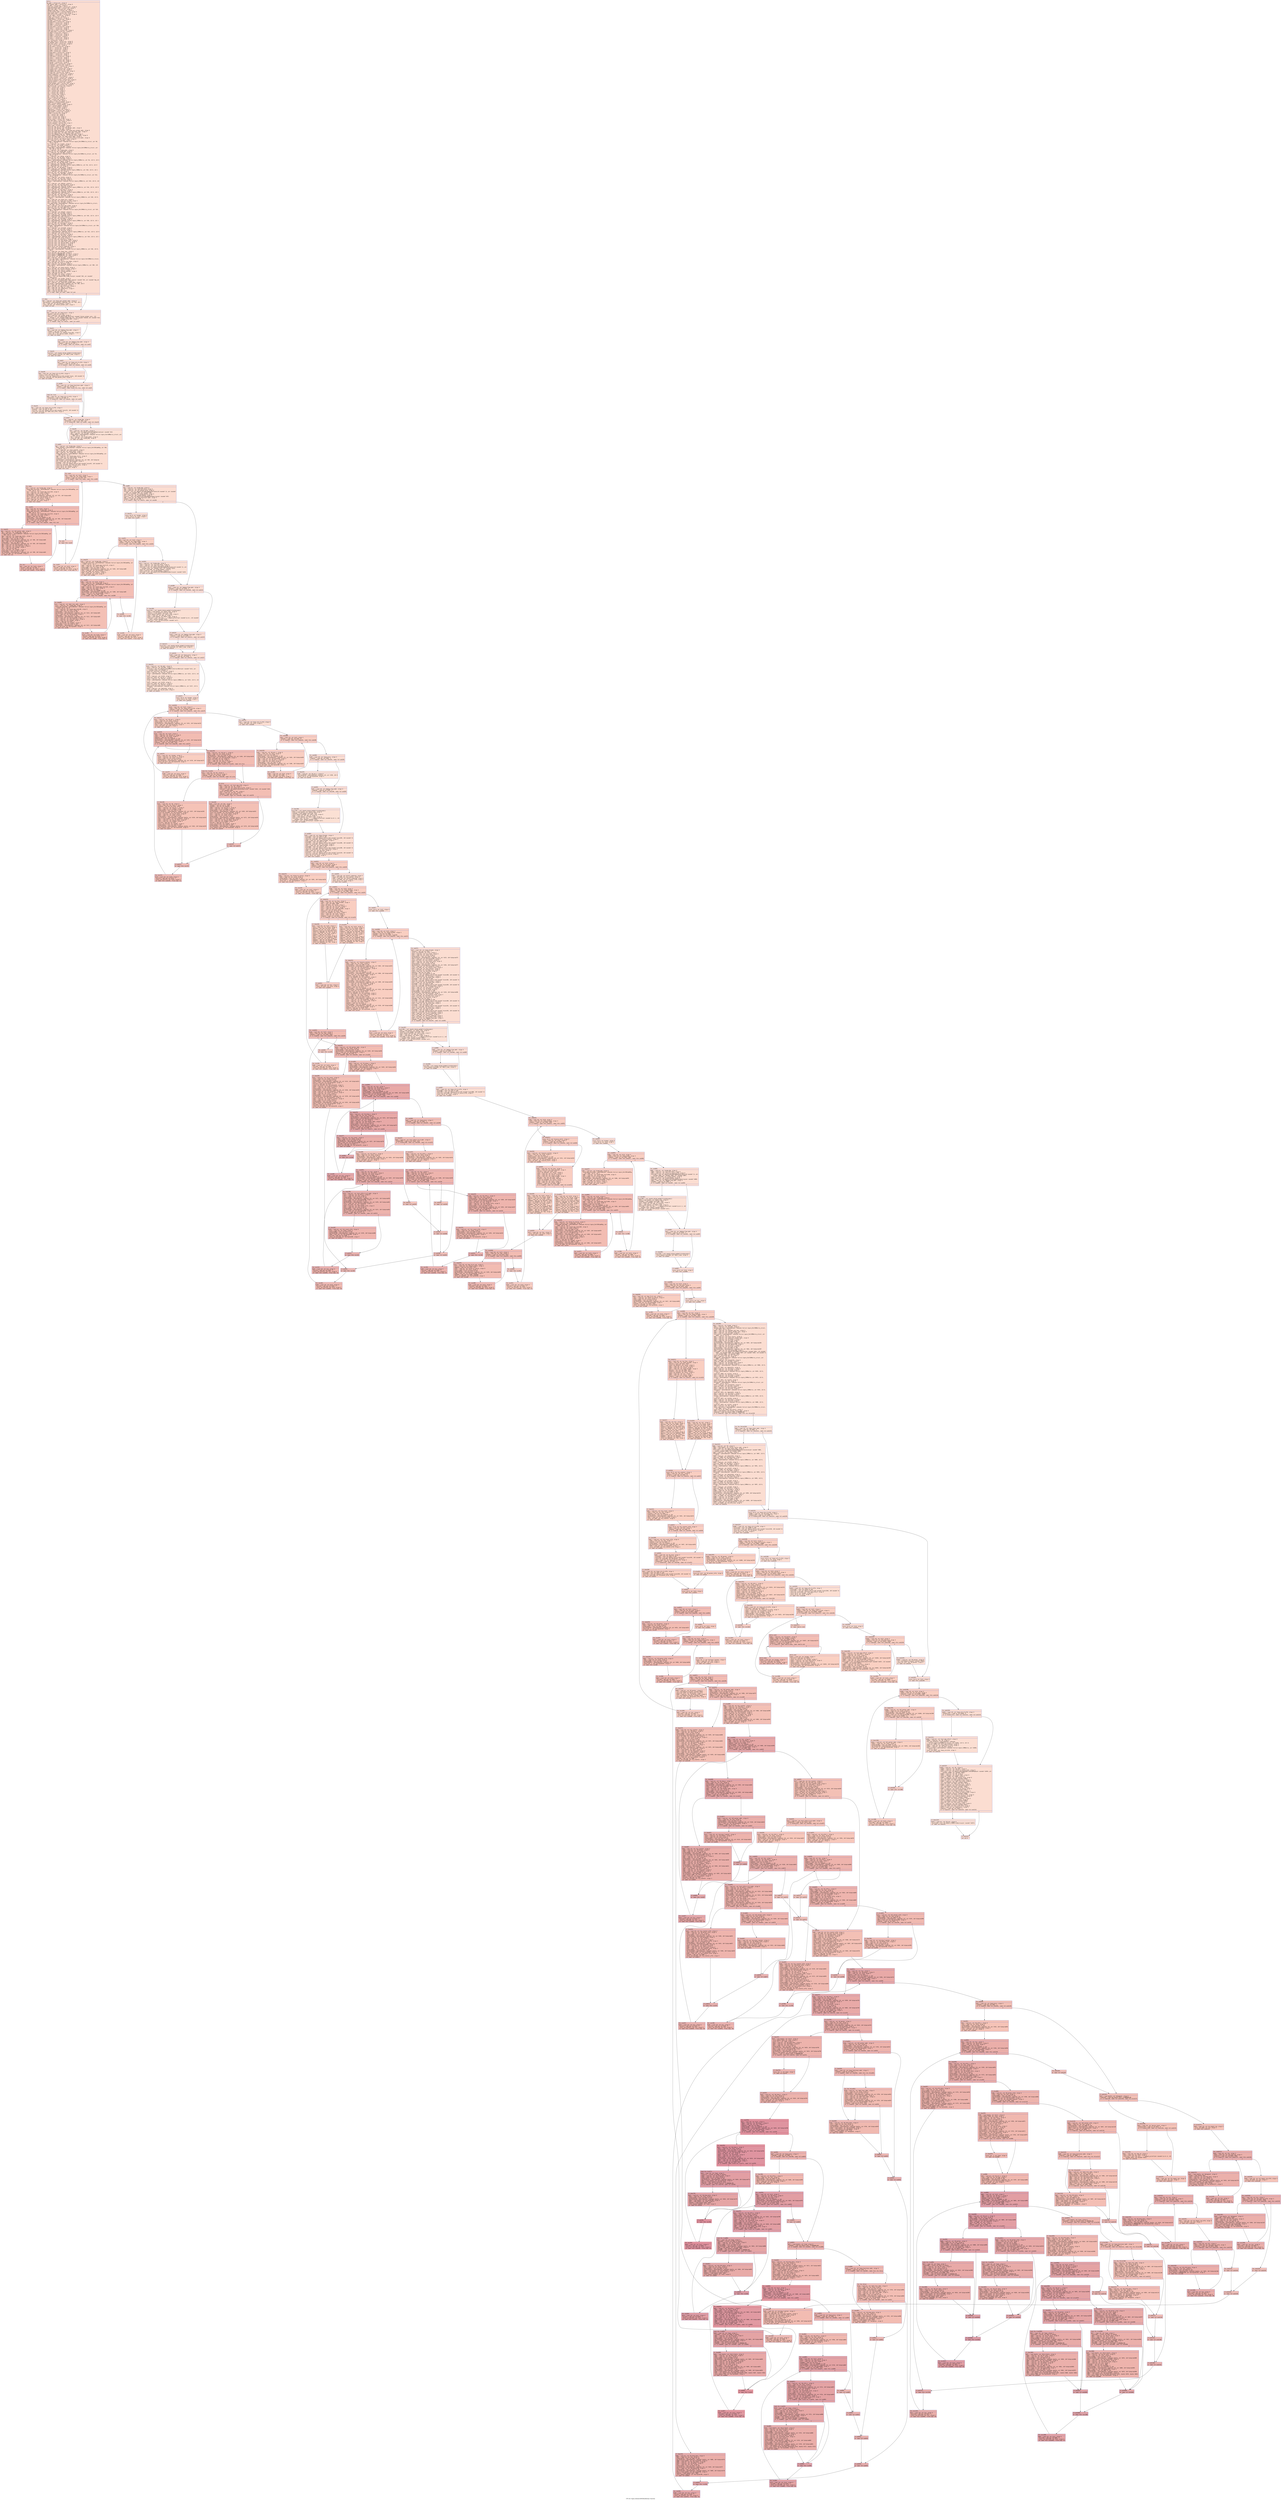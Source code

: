 digraph "CFG for 'hypre_BoomerAMGBuildInterp' function" {
	label="CFG for 'hypre_BoomerAMGBuildInterp' function";

	Node0x558f7a4c8450 [shape=record,color="#3d50c3ff", style=filled, fillcolor="#f7b39670" fontname="Courier",label="{entry:\l|  %A.addr = alloca ptr, align 8\l  %CF_marker.addr = alloca ptr, align 8\l  %S.addr = alloca ptr, align 8\l  %num_cpts_global.addr = alloca ptr, align 8\l  %num_functions.addr = alloca i32, align 4\l  %dof_func.addr = alloca ptr, align 8\l  %debug_flag.addr = alloca i32, align 4\l  %trunc_factor.addr = alloca double, align 8\l  %max_elmts.addr = alloca i32, align 4\l  %col_offd_S_to_A.addr = alloca ptr, align 8\l  %P_ptr.addr = alloca ptr, align 8\l  %comm = alloca ptr, align 8\l  %comm_pkg = alloca ptr, align 8\l  %comm_handle = alloca ptr, align 8\l  %A_diag = alloca ptr, align 8\l  %A_diag_data = alloca ptr, align 8\l  %A_diag_i = alloca ptr, align 8\l  %A_diag_j = alloca ptr, align 8\l  %A_offd = alloca ptr, align 8\l  %A_offd_data = alloca ptr, align 8\l  %A_offd_i = alloca ptr, align 8\l  %A_offd_j = alloca ptr, align 8\l  %num_cols_A_offd = alloca i32, align 4\l  %col_map_offd = alloca ptr, align 8\l  %S_diag = alloca ptr, align 8\l  %S_diag_i = alloca ptr, align 8\l  %S_diag_j = alloca ptr, align 8\l  %S_offd = alloca ptr, align 8\l  %S_offd_i = alloca ptr, align 8\l  %S_offd_j = alloca ptr, align 8\l  %P = alloca ptr, align 8\l  %col_map_offd_P = alloca ptr, align 8\l  %CF_marker_offd = alloca ptr, align 8\l  %dof_func_offd = alloca ptr, align 8\l  %A_ext = alloca ptr, align 8\l  %A_ext_data = alloca ptr, align 8\l  %A_ext_i = alloca ptr, align 8\l  %A_ext_j = alloca ptr, align 8\l  %P_diag = alloca ptr, align 8\l  %P_offd = alloca ptr, align 8\l  %P_diag_data = alloca ptr, align 8\l  %P_diag_i = alloca ptr, align 8\l  %P_diag_j = alloca ptr, align 8\l  %P_offd_data = alloca ptr, align 8\l  %P_offd_i = alloca ptr, align 8\l  %P_offd_j = alloca ptr, align 8\l  %P_diag_size = alloca i32, align 4\l  %P_offd_size = alloca i32, align 4\l  %P_marker = alloca ptr, align 8\l  %P_marker_offd = alloca ptr, align 8\l  %jj_counter = alloca i32, align 4\l  %jj_counter_offd = alloca i32, align 4\l  %jj_count = alloca ptr, align 8\l  %jj_count_offd = alloca ptr, align 8\l  %jj_begin_row = alloca i32, align 4\l  %jj_begin_row_offd = alloca i32, align 4\l  %jj_end_row = alloca i32, align 4\l  %jj_end_row_offd = alloca i32, align 4\l  %start_indexing = alloca i32, align 4\l  %n_fine = alloca i32, align 4\l  %strong_f_marker = alloca i32, align 4\l  %fine_to_coarse = alloca ptr, align 8\l  %fine_to_coarse_offd = alloca ptr, align 8\l  %coarse_counter = alloca ptr, align 8\l  %coarse_shift = alloca i32, align 4\l  %total_global_cpts = alloca i32, align 4\l  %num_cols_P_offd = alloca i32, align 4\l  %my_first_cpt = alloca i32, align 4\l  %i13 = alloca i32, align 4\l  %i1 = alloca i32, align 4\l  %i2 = alloca i32, align 4\l  %j14 = alloca i32, align 4\l  %jl = alloca i32, align 4\l  %jj = alloca i32, align 4\l  %jj1 = alloca i32, align 4\l  %k = alloca i32, align 4\l  %kc = alloca i32, align 4\l  %start = alloca i32, align 4\l  %sgn = alloca i32, align 4\l  %c_num = alloca i32, align 4\l  %diagonal = alloca double, align 8\l  %sum = alloca double, align 8\l  %distribute = alloca double, align 8\l  %zero = alloca double, align 8\l  %one = alloca double, align 8\l  %my_id = alloca i32, align 4\l  %num_procs = alloca i32, align 4\l  %num_threads = alloca i32, align 4\l  %num_sends = alloca i32, align 4\l  %index = alloca i32, align 4\l  %ns = alloca i32, align 4\l  %ne = alloca i32, align 4\l  %size = alloca i32, align 4\l  %rest = alloca i32, align 4\l  %print_level = alloca i32, align 4\l  %int_buf_data = alloca ptr, align 8\l  %col_1 = alloca i32, align 4\l  %local_numrows = alloca i32, align 4\l  %col_n = alloca i32, align 4\l  %wall_time = alloca double, align 8\l  store ptr %A, ptr %A.addr, align 8\l  store ptr %CF_marker, ptr %CF_marker.addr, align 8\l  store ptr %S, ptr %S.addr, align 8\l  store ptr %num_cpts_global, ptr %num_cpts_global.addr, align 8\l  store i32 %num_functions, ptr %num_functions.addr, align 4\l  store ptr %dof_func, ptr %dof_func.addr, align 8\l  store i32 %debug_flag, ptr %debug_flag.addr, align 4\l  store double %trunc_factor, ptr %trunc_factor.addr, align 8\l  store i32 %max_elmts, ptr %max_elmts.addr, align 4\l  store ptr %col_offd_S_to_A, ptr %col_offd_S_to_A.addr, align 8\l  store ptr %P_ptr, ptr %P_ptr.addr, align 8\l  %0 = load ptr, ptr %A.addr, align 8\l  %comm1 = getelementptr inbounds %struct.hypre_ParCSRMatrix_struct, ptr %0,\l... i32 0, i32 0\l  %1 = load ptr, ptr %comm1, align 8\l  store ptr %1, ptr %comm, align 8\l  %2 = load ptr, ptr %A.addr, align 8\l  %comm_pkg2 = getelementptr inbounds %struct.hypre_ParCSRMatrix_struct, ptr\l... %2, i32 0, i32 14\l  %3 = load ptr, ptr %comm_pkg2, align 8\l  store ptr %3, ptr %comm_pkg, align 8\l  %4 = load ptr, ptr %A.addr, align 8\l  %diag = getelementptr inbounds %struct.hypre_ParCSRMatrix_struct, ptr %4,\l... i32 0, i32 7\l  %5 = load ptr, ptr %diag, align 8\l  store ptr %5, ptr %A_diag, align 8\l  %6 = load ptr, ptr %A_diag, align 8\l  %data = getelementptr inbounds %struct.hypre_CSRMatrix, ptr %6, i32 0, i32 6\l  %7 = load ptr, ptr %data, align 8\l  store ptr %7, ptr %A_diag_data, align 8\l  %8 = load ptr, ptr %A_diag, align 8\l  %i = getelementptr inbounds %struct.hypre_CSRMatrix, ptr %8, i32 0, i32 0\l  %9 = load ptr, ptr %i, align 8\l  store ptr %9, ptr %A_diag_i, align 8\l  %10 = load ptr, ptr %A_diag, align 8\l  %j = getelementptr inbounds %struct.hypre_CSRMatrix, ptr %10, i32 0, i32 1\l  %11 = load ptr, ptr %j, align 8\l  store ptr %11, ptr %A_diag_j, align 8\l  %12 = load ptr, ptr %A.addr, align 8\l  %offd = getelementptr inbounds %struct.hypre_ParCSRMatrix_struct, ptr %12,\l... i32 0, i32 8\l  %13 = load ptr, ptr %offd, align 8\l  store ptr %13, ptr %A_offd, align 8\l  %14 = load ptr, ptr %A_offd, align 8\l  %data3 = getelementptr inbounds %struct.hypre_CSRMatrix, ptr %14, i32 0, i32\l... 6\l  %15 = load ptr, ptr %data3, align 8\l  store ptr %15, ptr %A_offd_data, align 8\l  %16 = load ptr, ptr %A_offd, align 8\l  %i4 = getelementptr inbounds %struct.hypre_CSRMatrix, ptr %16, i32 0, i32 0\l  %17 = load ptr, ptr %i4, align 8\l  store ptr %17, ptr %A_offd_i, align 8\l  %18 = load ptr, ptr %A_offd, align 8\l  %j5 = getelementptr inbounds %struct.hypre_CSRMatrix, ptr %18, i32 0, i32 1\l  %19 = load ptr, ptr %j5, align 8\l  store ptr %19, ptr %A_offd_j, align 8\l  %20 = load ptr, ptr %A_offd, align 8\l  %num_cols = getelementptr inbounds %struct.hypre_CSRMatrix, ptr %20, i32 0,\l... i32 3\l  %21 = load i32, ptr %num_cols, align 4\l  store i32 %21, ptr %num_cols_A_offd, align 4\l  %22 = load ptr, ptr %A.addr, align 8\l  %col_map_offd6 = getelementptr inbounds %struct.hypre_ParCSRMatrix_struct,\l... ptr %22, i32 0, i32 11\l  %23 = load ptr, ptr %col_map_offd6, align 8\l  store ptr %23, ptr %col_map_offd, align 8\l  %24 = load ptr, ptr %S.addr, align 8\l  %diag7 = getelementptr inbounds %struct.hypre_ParCSRMatrix_struct, ptr %24,\l... i32 0, i32 7\l  %25 = load ptr, ptr %diag7, align 8\l  store ptr %25, ptr %S_diag, align 8\l  %26 = load ptr, ptr %S_diag, align 8\l  %i8 = getelementptr inbounds %struct.hypre_CSRMatrix, ptr %26, i32 0, i32 0\l  %27 = load ptr, ptr %i8, align 8\l  store ptr %27, ptr %S_diag_i, align 8\l  %28 = load ptr, ptr %S_diag, align 8\l  %j9 = getelementptr inbounds %struct.hypre_CSRMatrix, ptr %28, i32 0, i32 1\l  %29 = load ptr, ptr %j9, align 8\l  store ptr %29, ptr %S_diag_j, align 8\l  %30 = load ptr, ptr %S.addr, align 8\l  %offd10 = getelementptr inbounds %struct.hypre_ParCSRMatrix_struct, ptr %30,\l... i32 0, i32 8\l  %31 = load ptr, ptr %offd10, align 8\l  store ptr %31, ptr %S_offd, align 8\l  %32 = load ptr, ptr %S_offd, align 8\l  %i11 = getelementptr inbounds %struct.hypre_CSRMatrix, ptr %32, i32 0, i32 0\l  %33 = load ptr, ptr %i11, align 8\l  store ptr %33, ptr %S_offd_i, align 8\l  %34 = load ptr, ptr %S_offd, align 8\l  %j12 = getelementptr inbounds %struct.hypre_CSRMatrix, ptr %34, i32 0, i32 1\l  %35 = load ptr, ptr %j12, align 8\l  store ptr %35, ptr %S_offd_j, align 8\l  store ptr null, ptr %CF_marker_offd, align 8\l  store ptr null, ptr %dof_func_offd, align 8\l  store ptr null, ptr %A_ext_data, align 8\l  store ptr null, ptr %A_ext_i, align 8\l  store ptr null, ptr %A_ext_j, align 8\l  store i32 0, ptr %start_indexing, align 4\l  %36 = load ptr, ptr %A_diag, align 8\l  %num_rows = getelementptr inbounds %struct.hypre_CSRMatrix, ptr %36, i32 0,\l... i32 2\l  %37 = load i32, ptr %num_rows, align 8\l  store i32 %37, ptr %n_fine, align 4\l  store double 0.000000e+00, ptr %zero, align 8\l  store double 1.000000e+00, ptr %one, align 8\l  store i32 0, ptr %print_level, align 4\l  %38 = load ptr, ptr %A.addr, align 8\l  %first_row_index = getelementptr inbounds %struct.hypre_ParCSRMatrix_struct,\l... ptr %38, i32 0, i32 3\l  %39 = load i32, ptr %first_row_index, align 8\l  store i32 %39, ptr %col_1, align 4\l  %40 = load ptr, ptr %A_diag, align 8\l  %num_rows15 = getelementptr inbounds %struct.hypre_CSRMatrix, ptr %40, i32\l... 0, i32 2\l  %41 = load i32, ptr %num_rows15, align 8\l  store i32 %41, ptr %local_numrows, align 4\l  %42 = load i32, ptr %col_1, align 4\l  %43 = load i32, ptr %local_numrows, align 4\l  %add = add nsw i32 %42, %43\l  store i32 %add, ptr %col_n, align 4\l  %44 = load ptr, ptr %comm, align 8\l  %call = call i32 @hypre_MPI_Comm_size(ptr noundef %44, ptr noundef\l... %num_procs)\l  %45 = load ptr, ptr %comm, align 8\l  %call16 = call i32 @hypre_MPI_Comm_rank(ptr noundef %45, ptr noundef %my_id)\l  store i32 1, ptr %num_threads, align 4\l  %46 = load ptr, ptr %num_cpts_global.addr, align 8\l  %arrayidx = getelementptr inbounds i32, ptr %46, i64 0\l  %47 = load i32, ptr %arrayidx, align 4\l  store i32 %47, ptr %my_first_cpt, align 4\l  %48 = load i32, ptr %my_id, align 4\l  %49 = load i32, ptr %num_procs, align 4\l  %sub = sub nsw i32 %49, 1\l  %cmp = icmp eq i32 %48, %sub\l  br i1 %cmp, label %if.then, label %if.end\l|{<s0>T|<s1>F}}"];
	Node0x558f7a4c8450:s0 -> Node0x558f7a4d5b80[tooltip="entry -> if.then\nProbability 50.00%" ];
	Node0x558f7a4c8450:s1 -> Node0x558f7a4d5c50[tooltip="entry -> if.end\nProbability 50.00%" ];
	Node0x558f7a4d5b80 [shape=record,color="#3d50c3ff", style=filled, fillcolor="#f7b99e70" fontname="Courier",label="{if.then:\l|  %50 = load ptr, ptr %num_cpts_global.addr, align 8\l  %arrayidx17 = getelementptr inbounds i32, ptr %50, i64 1\l  %51 = load i32, ptr %arrayidx17, align 4\l  store i32 %51, ptr %total_global_cpts, align 4\l  br label %if.end\l}"];
	Node0x558f7a4d5b80 -> Node0x558f7a4d5c50[tooltip="if.then -> if.end\nProbability 100.00%" ];
	Node0x558f7a4d5c50 [shape=record,color="#3d50c3ff", style=filled, fillcolor="#f7b39670" fontname="Courier",label="{if.end:\l|  %52 = load i32, ptr %num_procs, align 4\l  %sub18 = sub nsw i32 %52, 1\l  %53 = load ptr, ptr %comm, align 8\l  %call19 = call i32 @hypre_MPI_Bcast(ptr noundef %total_global_cpts, i32\l... noundef 1, ptr noundef @ompi_mpi_int, i32 noundef %sub18, ptr noundef %53)\l  %54 = load i32, ptr %debug_flag.addr, align 4\l  %cmp20 = icmp slt i32 %54, 0\l  br i1 %cmp20, label %if.then21, label %if.end23\l|{<s0>T|<s1>F}}"];
	Node0x558f7a4d5c50:s0 -> Node0x558f7a4d64e0[tooltip="if.end -> if.then21\nProbability 37.50%" ];
	Node0x558f7a4d5c50:s1 -> Node0x558f7a4d6530[tooltip="if.end -> if.end23\nProbability 62.50%" ];
	Node0x558f7a4d64e0 [shape=record,color="#3d50c3ff", style=filled, fillcolor="#f7bca170" fontname="Courier",label="{if.then21:\l|  %55 = load i32, ptr %debug_flag.addr, align 4\l  %sub22 = sub nsw i32 0, %55\l  store i32 %sub22, ptr %debug_flag.addr, align 4\l  store i32 1, ptr %print_level, align 4\l  br label %if.end23\l}"];
	Node0x558f7a4d64e0 -> Node0x558f7a4d6530[tooltip="if.then21 -> if.end23\nProbability 100.00%" ];
	Node0x558f7a4d6530 [shape=record,color="#3d50c3ff", style=filled, fillcolor="#f7b39670" fontname="Courier",label="{if.end23:\l|  %56 = load i32, ptr %debug_flag.addr, align 4\l  %cmp24 = icmp eq i32 %56, 4\l  br i1 %cmp24, label %if.then25, label %if.end27\l|{<s0>T|<s1>F}}"];
	Node0x558f7a4d6530:s0 -> Node0x558f7a4d6ad0[tooltip="if.end23 -> if.then25\nProbability 50.00%" ];
	Node0x558f7a4d6530:s1 -> Node0x558f7a4d6b50[tooltip="if.end23 -> if.end27\nProbability 50.00%" ];
	Node0x558f7a4d6ad0 [shape=record,color="#3d50c3ff", style=filled, fillcolor="#f7b99e70" fontname="Courier",label="{if.then25:\l|  %call26 = call double @time_getWallclockSeconds()\l  store double %call26, ptr %wall_time, align 8\l  br label %if.end27\l}"];
	Node0x558f7a4d6ad0 -> Node0x558f7a4d6b50[tooltip="if.then25 -> if.end27\nProbability 100.00%" ];
	Node0x558f7a4d6b50 [shape=record,color="#3d50c3ff", style=filled, fillcolor="#f7b39670" fontname="Courier",label="{if.end27:\l|  %57 = load i32, ptr %num_cols_A_offd, align 4\l  %tobool = icmp ne i32 %57, 0\l  br i1 %tobool, label %if.then28, label %if.end30\l|{<s0>T|<s1>F}}"];
	Node0x558f7a4d6b50:s0 -> Node0x558f7a4d7090[tooltip="if.end27 -> if.then28\nProbability 62.50%" ];
	Node0x558f7a4d6b50:s1 -> Node0x558f7a4d70e0[tooltip="if.end27 -> if.end30\nProbability 37.50%" ];
	Node0x558f7a4d7090 [shape=record,color="#3d50c3ff", style=filled, fillcolor="#f7b59970" fontname="Courier",label="{if.then28:\l|  %58 = load i32, ptr %num_cols_A_offd, align 4\l  %conv = sext i32 %58 to i64\l  %call29 = call ptr @hypre_CAlloc(i64 noundef %conv, i64 noundef 4)\l  store ptr %call29, ptr %CF_marker_offd, align 8\l  br label %if.end30\l}"];
	Node0x558f7a4d7090 -> Node0x558f7a4d70e0[tooltip="if.then28 -> if.end30\nProbability 100.00%" ];
	Node0x558f7a4d70e0 [shape=record,color="#3d50c3ff", style=filled, fillcolor="#f7b39670" fontname="Courier",label="{if.end30:\l|  %59 = load i32, ptr %num_functions.addr, align 4\l  %cmp31 = icmp sgt i32 %59, 1\l  br i1 %cmp31, label %land.lhs.true, label %if.end37\l|{<s0>T|<s1>F}}"];
	Node0x558f7a4d70e0:s0 -> Node0x558f7a4d7800[tooltip="if.end30 -> land.lhs.true\nProbability 50.00%" ];
	Node0x558f7a4d70e0:s1 -> Node0x558f7a4d7850[tooltip="if.end30 -> if.end37\nProbability 50.00%" ];
	Node0x558f7a4d7800 [shape=record,color="#3d50c3ff", style=filled, fillcolor="#f7b99e70" fontname="Courier",label="{land.lhs.true:\l|  %60 = load i32, ptr %num_cols_A_offd, align 4\l  %tobool33 = icmp ne i32 %60, 0\l  br i1 %tobool33, label %if.then34, label %if.end37\l|{<s0>T|<s1>F}}"];
	Node0x558f7a4d7800:s0 -> Node0x558f7a4d7af0[tooltip="land.lhs.true -> if.then34\nProbability 62.50%" ];
	Node0x558f7a4d7800:s1 -> Node0x558f7a4d7850[tooltip="land.lhs.true -> if.end37\nProbability 37.50%" ];
	Node0x558f7a4d7af0 [shape=record,color="#3d50c3ff", style=filled, fillcolor="#f7bca170" fontname="Courier",label="{if.then34:\l|  %61 = load i32, ptr %num_cols_A_offd, align 4\l  %conv35 = sext i32 %61 to i64\l  %call36 = call ptr @hypre_CAlloc(i64 noundef %conv35, i64 noundef 4)\l  store ptr %call36, ptr %dof_func_offd, align 8\l  br label %if.end37\l}"];
	Node0x558f7a4d7af0 -> Node0x558f7a4d7850[tooltip="if.then34 -> if.end37\nProbability 100.00%" ];
	Node0x558f7a4d7850 [shape=record,color="#3d50c3ff", style=filled, fillcolor="#f7b39670" fontname="Courier",label="{if.end37:\l|  %62 = load ptr, ptr %comm_pkg, align 8\l  %tobool38 = icmp ne ptr %62, null\l  br i1 %tobool38, label %if.end42, label %if.then39\l|{<s0>T|<s1>F}}"];
	Node0x558f7a4d7850:s0 -> Node0x558f7a4d80d0[tooltip="if.end37 -> if.end42\nProbability 62.50%" ];
	Node0x558f7a4d7850:s1 -> Node0x558f7a4d8150[tooltip="if.end37 -> if.then39\nProbability 37.50%" ];
	Node0x558f7a4d8150 [shape=record,color="#3d50c3ff", style=filled, fillcolor="#f7bca170" fontname="Courier",label="{if.then39:\l|  %63 = load ptr, ptr %A.addr, align 8\l  %call40 = call i32 @hypre_MatvecCommPkgCreate(ptr noundef %63)\l  %64 = load ptr, ptr %A.addr, align 8\l  %comm_pkg41 = getelementptr inbounds %struct.hypre_ParCSRMatrix_struct, ptr\l... %64, i32 0, i32 14\l  %65 = load ptr, ptr %comm_pkg41, align 8\l  store ptr %65, ptr %comm_pkg, align 8\l  br label %if.end42\l}"];
	Node0x558f7a4d8150 -> Node0x558f7a4d80d0[tooltip="if.then39 -> if.end42\nProbability 100.00%" ];
	Node0x558f7a4d80d0 [shape=record,color="#3d50c3ff", style=filled, fillcolor="#f7b39670" fontname="Courier",label="{if.end42:\l|  %66 = load ptr, ptr %comm_pkg, align 8\l  %num_sends43 = getelementptr inbounds %struct.hypre_ParCSRCommPkg, ptr %66,\l... i32 0, i32 1\l  %67 = load i32, ptr %num_sends43, align 8\l  store i32 %67, ptr %num_sends, align 4\l  %68 = load ptr, ptr %comm_pkg, align 8\l  %send_map_starts = getelementptr inbounds %struct.hypre_ParCSRCommPkg, ptr\l... %68, i32 0, i32 3\l  %69 = load ptr, ptr %send_map_starts, align 8\l  %70 = load i32, ptr %num_sends, align 4\l  %idxprom = sext i32 %70 to i64\l  %arrayidx44 = getelementptr inbounds i32, ptr %69, i64 %idxprom\l  %71 = load i32, ptr %arrayidx44, align 4\l  %conv45 = sext i32 %71 to i64\l  %call46 = call ptr @hypre_CAlloc(i64 noundef %conv45, i64 noundef 4)\l  store ptr %call46, ptr %int_buf_data, align 8\l  store i32 0, ptr %index, align 4\l  store i32 0, ptr %i13, align 4\l  br label %for.cond\l}"];
	Node0x558f7a4d80d0 -> Node0x558f7a4d9240[tooltip="if.end42 -> for.cond\nProbability 100.00%" ];
	Node0x558f7a4d9240 [shape=record,color="#3d50c3ff", style=filled, fillcolor="#f2907270" fontname="Courier",label="{for.cond:\l|  %72 = load i32, ptr %i13, align 4\l  %73 = load i32, ptr %num_sends, align 4\l  %cmp47 = icmp slt i32 %72, %73\l  br i1 %cmp47, label %for.body, label %for.end69\l|{<s0>T|<s1>F}}"];
	Node0x558f7a4d9240:s0 -> Node0x558f7a4d94c0[tooltip="for.cond -> for.body\nProbability 96.88%" ];
	Node0x558f7a4d9240:s1 -> Node0x558f7a4d9540[tooltip="for.cond -> for.end69\nProbability 3.12%" ];
	Node0x558f7a4d94c0 [shape=record,color="#3d50c3ff", style=filled, fillcolor="#f2907270" fontname="Courier",label="{for.body:\l|  %74 = load ptr, ptr %comm_pkg, align 8\l  %send_map_starts49 = getelementptr inbounds %struct.hypre_ParCSRCommPkg, ptr\l... %74, i32 0, i32 3\l  %75 = load ptr, ptr %send_map_starts49, align 8\l  %76 = load i32, ptr %i13, align 4\l  %idxprom50 = sext i32 %76 to i64\l  %arrayidx51 = getelementptr inbounds i32, ptr %75, i64 %idxprom50\l  %77 = load i32, ptr %arrayidx51, align 4\l  store i32 %77, ptr %start, align 4\l  %78 = load i32, ptr %start, align 4\l  store i32 %78, ptr %j14, align 4\l  br label %for.cond52\l}"];
	Node0x558f7a4d94c0 -> Node0x558f7a4d9d20[tooltip="for.body -> for.cond52\nProbability 100.00%" ];
	Node0x558f7a4d9d20 [shape=record,color="#3d50c3ff", style=filled, fillcolor="#e1675170" fontname="Courier",label="{for.cond52:\l|  %79 = load i32, ptr %j14, align 4\l  %80 = load ptr, ptr %comm_pkg, align 8\l  %send_map_starts53 = getelementptr inbounds %struct.hypre_ParCSRCommPkg, ptr\l... %80, i32 0, i32 3\l  %81 = load ptr, ptr %send_map_starts53, align 8\l  %82 = load i32, ptr %i13, align 4\l  %add54 = add nsw i32 %82, 1\l  %idxprom55 = sext i32 %add54 to i64\l  %arrayidx56 = getelementptr inbounds i32, ptr %81, i64 %idxprom55\l  %83 = load i32, ptr %arrayidx56, align 4\l  %cmp57 = icmp slt i32 %79, %83\l  br i1 %cmp57, label %for.body59, label %for.end\l|{<s0>T|<s1>F}}"];
	Node0x558f7a4d9d20:s0 -> Node0x558f7a4cd190[tooltip="for.cond52 -> for.body59\nProbability 96.88%" ];
	Node0x558f7a4d9d20:s1 -> Node0x558f7a4cd210[tooltip="for.cond52 -> for.end\nProbability 3.12%" ];
	Node0x558f7a4cd190 [shape=record,color="#3d50c3ff", style=filled, fillcolor="#e1675170" fontname="Courier",label="{for.body59:\l|  %84 = load ptr, ptr %CF_marker.addr, align 8\l  %85 = load ptr, ptr %comm_pkg, align 8\l  %send_map_elmts = getelementptr inbounds %struct.hypre_ParCSRCommPkg, ptr\l... %85, i32 0, i32 4\l  %86 = load ptr, ptr %send_map_elmts, align 8\l  %87 = load i32, ptr %j14, align 4\l  %idxprom60 = sext i32 %87 to i64\l  %arrayidx61 = getelementptr inbounds i32, ptr %86, i64 %idxprom60\l  %88 = load i32, ptr %arrayidx61, align 4\l  %idxprom62 = sext i32 %88 to i64\l  %arrayidx63 = getelementptr inbounds i32, ptr %84, i64 %idxprom62\l  %89 = load i32, ptr %arrayidx63, align 4\l  %90 = load ptr, ptr %int_buf_data, align 8\l  %91 = load i32, ptr %index, align 4\l  %inc = add nsw i32 %91, 1\l  store i32 %inc, ptr %index, align 4\l  %idxprom64 = sext i32 %91 to i64\l  %arrayidx65 = getelementptr inbounds i32, ptr %90, i64 %idxprom64\l  store i32 %89, ptr %arrayidx65, align 4\l  br label %for.inc\l}"];
	Node0x558f7a4cd190 -> Node0x558f7a4cde90[tooltip="for.body59 -> for.inc\nProbability 100.00%" ];
	Node0x558f7a4cde90 [shape=record,color="#3d50c3ff", style=filled, fillcolor="#e1675170" fontname="Courier",label="{for.inc:\l|  %92 = load i32, ptr %j14, align 4\l  %inc66 = add nsw i32 %92, 1\l  store i32 %inc66, ptr %j14, align 4\l  br label %for.cond52, !llvm.loop !6\l}"];
	Node0x558f7a4cde90 -> Node0x558f7a4d9d20[tooltip="for.inc -> for.cond52\nProbability 100.00%" ];
	Node0x558f7a4cd210 [shape=record,color="#3d50c3ff", style=filled, fillcolor="#f2907270" fontname="Courier",label="{for.end:\l|  br label %for.inc67\l}"];
	Node0x558f7a4cd210 -> Node0x558f7a4ce300[tooltip="for.end -> for.inc67\nProbability 100.00%" ];
	Node0x558f7a4ce300 [shape=record,color="#3d50c3ff", style=filled, fillcolor="#f2907270" fontname="Courier",label="{for.inc67:\l|  %93 = load i32, ptr %i13, align 4\l  %inc68 = add nsw i32 %93, 1\l  store i32 %inc68, ptr %i13, align 4\l  br label %for.cond, !llvm.loop !8\l}"];
	Node0x558f7a4ce300 -> Node0x558f7a4d9240[tooltip="for.inc67 -> for.cond\nProbability 100.00%" ];
	Node0x558f7a4d9540 [shape=record,color="#3d50c3ff", style=filled, fillcolor="#f7b39670" fontname="Courier",label="{for.end69:\l|  %94 = load ptr, ptr %comm_pkg, align 8\l  %95 = load ptr, ptr %int_buf_data, align 8\l  %96 = load ptr, ptr %CF_marker_offd, align 8\l  %call70 = call ptr @hypre_ParCSRCommHandleCreate(i32 noundef 11, ptr noundef\l... %94, ptr noundef %95, ptr noundef %96)\l  store ptr %call70, ptr %comm_handle, align 8\l  %97 = load ptr, ptr %comm_handle, align 8\l  %call71 = call i32 @hypre_ParCSRCommHandleDestroy(ptr noundef %97)\l  %98 = load i32, ptr %num_functions.addr, align 4\l  %cmp72 = icmp sgt i32 %98, 1\l  br i1 %cmp72, label %if.then74, label %if.end106\l|{<s0>T|<s1>F}}"];
	Node0x558f7a4d9540:s0 -> Node0x558f7a4d5520[tooltip="for.end69 -> if.then74\nProbability 50.00%" ];
	Node0x558f7a4d9540:s1 -> Node0x558f7a4d5570[tooltip="for.end69 -> if.end106\nProbability 50.00%" ];
	Node0x558f7a4d5520 [shape=record,color="#3d50c3ff", style=filled, fillcolor="#f7b99e70" fontname="Courier",label="{if.then74:\l|  store i32 0, ptr %index, align 4\l  store i32 0, ptr %i13, align 4\l  br label %for.cond75\l}"];
	Node0x558f7a4d5520 -> Node0x558f7a4d5810[tooltip="if.then74 -> for.cond75\nProbability 100.00%" ];
	Node0x558f7a4d5810 [shape=record,color="#3d50c3ff", style=filled, fillcolor="#f4987a70" fontname="Courier",label="{for.cond75:\l|  %99 = load i32, ptr %i13, align 4\l  %100 = load i32, ptr %num_sends, align 4\l  %cmp76 = icmp slt i32 %99, %100\l  br i1 %cmp76, label %for.body78, label %for.end103\l|{<s0>T|<s1>F}}"];
	Node0x558f7a4d5810:s0 -> Node0x558f7a4df610[tooltip="for.cond75 -> for.body78\nProbability 96.88%" ];
	Node0x558f7a4d5810:s1 -> Node0x558f7a4df690[tooltip="for.cond75 -> for.end103\nProbability 3.12%" ];
	Node0x558f7a4df610 [shape=record,color="#3d50c3ff", style=filled, fillcolor="#f4987a70" fontname="Courier",label="{for.body78:\l|  %101 = load ptr, ptr %comm_pkg, align 8\l  %send_map_starts79 = getelementptr inbounds %struct.hypre_ParCSRCommPkg, ptr\l... %101, i32 0, i32 3\l  %102 = load ptr, ptr %send_map_starts79, align 8\l  %103 = load i32, ptr %i13, align 4\l  %idxprom80 = sext i32 %103 to i64\l  %arrayidx81 = getelementptr inbounds i32, ptr %102, i64 %idxprom80\l  %104 = load i32, ptr %arrayidx81, align 4\l  store i32 %104, ptr %start, align 4\l  %105 = load i32, ptr %start, align 4\l  store i32 %105, ptr %j14, align 4\l  br label %for.cond82\l}"];
	Node0x558f7a4df610 -> Node0x558f7a4dfe70[tooltip="for.body78 -> for.cond82\nProbability 100.00%" ];
	Node0x558f7a4dfe70 [shape=record,color="#3d50c3ff", style=filled, fillcolor="#e36c5570" fontname="Courier",label="{for.cond82:\l|  %106 = load i32, ptr %j14, align 4\l  %107 = load ptr, ptr %comm_pkg, align 8\l  %send_map_starts83 = getelementptr inbounds %struct.hypre_ParCSRCommPkg, ptr\l... %107, i32 0, i32 3\l  %108 = load ptr, ptr %send_map_starts83, align 8\l  %109 = load i32, ptr %i13, align 4\l  %add84 = add nsw i32 %109, 1\l  %idxprom85 = sext i32 %add84 to i64\l  %arrayidx86 = getelementptr inbounds i32, ptr %108, i64 %idxprom85\l  %110 = load i32, ptr %arrayidx86, align 4\l  %cmp87 = icmp slt i32 %106, %110\l  br i1 %cmp87, label %for.body89, label %for.end100\l|{<s0>T|<s1>F}}"];
	Node0x558f7a4dfe70:s0 -> Node0x558f7a4e05a0[tooltip="for.cond82 -> for.body89\nProbability 96.88%" ];
	Node0x558f7a4dfe70:s1 -> Node0x558f7a4e0620[tooltip="for.cond82 -> for.end100\nProbability 3.12%" ];
	Node0x558f7a4e05a0 [shape=record,color="#3d50c3ff", style=filled, fillcolor="#e5705870" fontname="Courier",label="{for.body89:\l|  %111 = load ptr, ptr %dof_func.addr, align 8\l  %112 = load ptr, ptr %comm_pkg, align 8\l  %send_map_elmts90 = getelementptr inbounds %struct.hypre_ParCSRCommPkg, ptr\l... %112, i32 0, i32 4\l  %113 = load ptr, ptr %send_map_elmts90, align 8\l  %114 = load i32, ptr %j14, align 4\l  %idxprom91 = sext i32 %114 to i64\l  %arrayidx92 = getelementptr inbounds i32, ptr %113, i64 %idxprom91\l  %115 = load i32, ptr %arrayidx92, align 4\l  %idxprom93 = sext i32 %115 to i64\l  %arrayidx94 = getelementptr inbounds i32, ptr %111, i64 %idxprom93\l  %116 = load i32, ptr %arrayidx94, align 4\l  %117 = load ptr, ptr %int_buf_data, align 8\l  %118 = load i32, ptr %index, align 4\l  %inc95 = add nsw i32 %118, 1\l  store i32 %inc95, ptr %index, align 4\l  %idxprom96 = sext i32 %118 to i64\l  %arrayidx97 = getelementptr inbounds i32, ptr %117, i64 %idxprom96\l  store i32 %116, ptr %arrayidx97, align 4\l  br label %for.inc98\l}"];
	Node0x558f7a4e05a0 -> Node0x558f7a4e12e0[tooltip="for.body89 -> for.inc98\nProbability 100.00%" ];
	Node0x558f7a4e12e0 [shape=record,color="#3d50c3ff", style=filled, fillcolor="#e5705870" fontname="Courier",label="{for.inc98:\l|  %119 = load i32, ptr %j14, align 4\l  %inc99 = add nsw i32 %119, 1\l  store i32 %inc99, ptr %j14, align 4\l  br label %for.cond82, !llvm.loop !9\l}"];
	Node0x558f7a4e12e0 -> Node0x558f7a4dfe70[tooltip="for.inc98 -> for.cond82\nProbability 100.00%" ];
	Node0x558f7a4e0620 [shape=record,color="#3d50c3ff", style=filled, fillcolor="#f4987a70" fontname="Courier",label="{for.end100:\l|  br label %for.inc101\l}"];
	Node0x558f7a4e0620 -> Node0x558f7a4e1760[tooltip="for.end100 -> for.inc101\nProbability 100.00%" ];
	Node0x558f7a4e1760 [shape=record,color="#3d50c3ff", style=filled, fillcolor="#f4987a70" fontname="Courier",label="{for.inc101:\l|  %120 = load i32, ptr %i13, align 4\l  %inc102 = add nsw i32 %120, 1\l  store i32 %inc102, ptr %i13, align 4\l  br label %for.cond75, !llvm.loop !10\l}"];
	Node0x558f7a4e1760 -> Node0x558f7a4d5810[tooltip="for.inc101 -> for.cond75\nProbability 100.00%" ];
	Node0x558f7a4df690 [shape=record,color="#3d50c3ff", style=filled, fillcolor="#f7b99e70" fontname="Courier",label="{for.end103:\l|  %121 = load ptr, ptr %comm_pkg, align 8\l  %122 = load ptr, ptr %int_buf_data, align 8\l  %123 = load ptr, ptr %dof_func_offd, align 8\l  %call104 = call ptr @hypre_ParCSRCommHandleCreate(i32 noundef 11, ptr\l... noundef %121, ptr noundef %122, ptr noundef %123)\l  store ptr %call104, ptr %comm_handle, align 8\l  %124 = load ptr, ptr %comm_handle, align 8\l  %call105 = call i32 @hypre_ParCSRCommHandleDestroy(ptr noundef %124)\l  br label %if.end106\l}"];
	Node0x558f7a4df690 -> Node0x558f7a4d5570[tooltip="for.end103 -> if.end106\nProbability 100.00%" ];
	Node0x558f7a4d5570 [shape=record,color="#3d50c3ff", style=filled, fillcolor="#f7b39670" fontname="Courier",label="{if.end106:\l|  %125 = load i32, ptr %debug_flag.addr, align 4\l  %cmp107 = icmp eq i32 %125, 4\l  br i1 %cmp107, label %if.then109, label %if.end114\l|{<s0>T|<s1>F}}"];
	Node0x558f7a4d5570:s0 -> Node0x558f7a4e22d0[tooltip="if.end106 -> if.then109\nProbability 50.00%" ];
	Node0x558f7a4d5570:s1 -> Node0x558f7a4e2320[tooltip="if.end106 -> if.end114\nProbability 50.00%" ];
	Node0x558f7a4e22d0 [shape=record,color="#3d50c3ff", style=filled, fillcolor="#f7b99e70" fontname="Courier",label="{if.then109:\l|  %call110 = call double @time_getWallclockSeconds()\l  %126 = load double, ptr %wall_time, align 8\l  %sub111 = fsub double %call110, %126\l  store double %sub111, ptr %wall_time, align 8\l  %127 = load i32, ptr %my_id, align 4\l  %128 = load double, ptr %wall_time, align 8\l  %call112 = call i32 (ptr, ...) @hypre_printf(ptr noundef @.str, i32 noundef\l... %127, double noundef %128)\l  %call113 = call i32 @fflush(ptr noundef null)\l  br label %if.end114\l}"];
	Node0x558f7a4e22d0 -> Node0x558f7a4e2320[tooltip="if.then109 -> if.end114\nProbability 100.00%" ];
	Node0x558f7a4e2320 [shape=record,color="#3d50c3ff", style=filled, fillcolor="#f7b39670" fontname="Courier",label="{if.end114:\l|  %129 = load i32, ptr %debug_flag.addr, align 4\l  %cmp115 = icmp eq i32 %129, 4\l  br i1 %cmp115, label %if.then117, label %if.end119\l|{<s0>T|<s1>F}}"];
	Node0x558f7a4e2320:s0 -> Node0x558f7a4e2c60[tooltip="if.end114 -> if.then117\nProbability 50.00%" ];
	Node0x558f7a4e2320:s1 -> Node0x558f7a4e2cb0[tooltip="if.end114 -> if.end119\nProbability 50.00%" ];
	Node0x558f7a4e2c60 [shape=record,color="#3d50c3ff", style=filled, fillcolor="#f7b99e70" fontname="Courier",label="{if.then117:\l|  %call118 = call double @time_getWallclockSeconds()\l  store double %call118, ptr %wall_time, align 8\l  br label %if.end119\l}"];
	Node0x558f7a4e2c60 -> Node0x558f7a4e2cb0[tooltip="if.then117 -> if.end119\nProbability 100.00%" ];
	Node0x558f7a4e2cb0 [shape=record,color="#3d50c3ff", style=filled, fillcolor="#f7b39670" fontname="Courier",label="{if.end119:\l|  %130 = load i32, ptr %num_procs, align 4\l  %cmp120 = icmp sgt i32 %130, 1\l  br i1 %cmp120, label %if.then122, label %if.end127\l|{<s0>T|<s1>F}}"];
	Node0x558f7a4e2cb0:s0 -> Node0x558f7a4e3140[tooltip="if.end119 -> if.then122\nProbability 50.00%" ];
	Node0x558f7a4e2cb0:s1 -> Node0x558f7a4e3190[tooltip="if.end119 -> if.end127\nProbability 50.00%" ];
	Node0x558f7a4e3140 [shape=record,color="#3d50c3ff", style=filled, fillcolor="#f7b99e70" fontname="Courier",label="{if.then122:\l|  %131 = load ptr, ptr %A.addr, align 8\l  %132 = load ptr, ptr %A.addr, align 8\l  %call123 = call ptr @hypre_ParCSRMatrixExtractBExt(ptr noundef %131, ptr\l... noundef %132, i32 noundef 1)\l  store ptr %call123, ptr %A_ext, align 8\l  %133 = load ptr, ptr %A_ext, align 8\l  %i124 = getelementptr inbounds %struct.hypre_CSRMatrix, ptr %133, i32 0, i32\l... 0\l  %134 = load ptr, ptr %i124, align 8\l  store ptr %134, ptr %A_ext_i, align 8\l  %135 = load ptr, ptr %A_ext, align 8\l  %j125 = getelementptr inbounds %struct.hypre_CSRMatrix, ptr %135, i32 0, i32\l... 1\l  %136 = load ptr, ptr %j125, align 8\l  store ptr %136, ptr %A_ext_j, align 8\l  %137 = load ptr, ptr %A_ext, align 8\l  %data126 = getelementptr inbounds %struct.hypre_CSRMatrix, ptr %137, i32 0,\l... i32 6\l  %138 = load ptr, ptr %data126, align 8\l  store ptr %138, ptr %A_ext_data, align 8\l  br label %if.end127\l}"];
	Node0x558f7a4e3140 -> Node0x558f7a4e3190[tooltip="if.then122 -> if.end127\nProbability 100.00%" ];
	Node0x558f7a4e3190 [shape=record,color="#3d50c3ff", style=filled, fillcolor="#f7b39670" fontname="Courier",label="{if.end127:\l|  store i32 0, ptr %index, align 4\l  store i32 0, ptr %i13, align 4\l  br label %for.cond128\l}"];
	Node0x558f7a4e3190 -> Node0x558f7a4e3eb0[tooltip="if.end127 -> for.cond128\nProbability 100.00%" ];
	Node0x558f7a4e3eb0 [shape=record,color="#3d50c3ff", style=filled, fillcolor="#f2907270" fontname="Courier",label="{for.cond128:\l|  %139 = load i32, ptr %i13, align 4\l  %140 = load i32, ptr %num_cols_A_offd, align 4\l  %cmp129 = icmp slt i32 %139, %140\l  br i1 %cmp129, label %for.body131, label %for.end179\l|{<s0>T|<s1>F}}"];
	Node0x558f7a4e3eb0:s0 -> Node0x558f7a4e4150[tooltip="for.cond128 -> for.body131\nProbability 96.88%" ];
	Node0x558f7a4e3eb0:s1 -> Node0x558f7a4e41a0[tooltip="for.cond128 -> for.end179\nProbability 3.12%" ];
	Node0x558f7a4e4150 [shape=record,color="#3d50c3ff", style=filled, fillcolor="#f2907270" fontname="Courier",label="{for.body131:\l|  %141 = load ptr, ptr %A_ext_i, align 8\l  %142 = load i32, ptr %i13, align 4\l  %idxprom132 = sext i32 %142 to i64\l  %arrayidx133 = getelementptr inbounds i32, ptr %141, i64 %idxprom132\l  %143 = load i32, ptr %arrayidx133, align 4\l  store i32 %143, ptr %j14, align 4\l  br label %for.cond134\l}"];
	Node0x558f7a4e4150 -> Node0x558f7a4e46c0[tooltip="for.body131 -> for.cond134\nProbability 100.00%" ];
	Node0x558f7a4e46c0 [shape=record,color="#3d50c3ff", style=filled, fillcolor="#e1675170" fontname="Courier",label="{for.cond134:\l|  %144 = load i32, ptr %j14, align 4\l  %145 = load ptr, ptr %A_ext_i, align 8\l  %146 = load i32, ptr %i13, align 4\l  %add135 = add nsw i32 %146, 1\l  %idxprom136 = sext i32 %add135 to i64\l  %arrayidx137 = getelementptr inbounds i32, ptr %145, i64 %idxprom136\l  %147 = load i32, ptr %arrayidx137, align 4\l  %cmp138 = icmp slt i32 %144, %147\l  br i1 %cmp138, label %for.body140, label %for.end174\l|{<s0>T|<s1>F}}"];
	Node0x558f7a4e46c0:s0 -> Node0x558f7a4e4c80[tooltip="for.cond134 -> for.body140\nProbability 96.88%" ];
	Node0x558f7a4e46c0:s1 -> Node0x558f7a4e4d00[tooltip="for.cond134 -> for.end174\nProbability 3.12%" ];
	Node0x558f7a4e4c80 [shape=record,color="#3d50c3ff", style=filled, fillcolor="#e1675170" fontname="Courier",label="{for.body140:\l|  %148 = load ptr, ptr %A_ext_j, align 8\l  %149 = load i32, ptr %j14, align 4\l  %idxprom141 = sext i32 %149 to i64\l  %arrayidx142 = getelementptr inbounds i32, ptr %148, i64 %idxprom141\l  %150 = load i32, ptr %arrayidx142, align 4\l  store i32 %150, ptr %k, align 4\l  %151 = load i32, ptr %k, align 4\l  %152 = load i32, ptr %col_1, align 4\l  %cmp143 = icmp sge i32 %151, %152\l  br i1 %cmp143, label %land.lhs.true145, label %if.else\l|{<s0>T|<s1>F}}"];
	Node0x558f7a4e4c80:s0 -> Node0x558f7a4e5400[tooltip="for.body140 -> land.lhs.true145\nProbability 50.00%" ];
	Node0x558f7a4e4c80:s1 -> Node0x558f7a4e54a0[tooltip="for.body140 -> if.else\nProbability 50.00%" ];
	Node0x558f7a4e5400 [shape=record,color="#3d50c3ff", style=filled, fillcolor="#e5705870" fontname="Courier",label="{land.lhs.true145:\l|  %153 = load i32, ptr %k, align 4\l  %154 = load i32, ptr %col_n, align 4\l  %cmp146 = icmp slt i32 %153, %154\l  br i1 %cmp146, label %if.then148, label %if.else\l|{<s0>T|<s1>F}}"];
	Node0x558f7a4e5400:s0 -> Node0x558f7a4e57e0[tooltip="land.lhs.true145 -> if.then148\nProbability 50.00%" ];
	Node0x558f7a4e5400:s1 -> Node0x558f7a4e54a0[tooltip="land.lhs.true145 -> if.else\nProbability 50.00%" ];
	Node0x558f7a4e57e0 [shape=record,color="#3d50c3ff", style=filled, fillcolor="#e8765c70" fontname="Courier",label="{if.then148:\l|  %155 = load i32, ptr %k, align 4\l  %156 = load i32, ptr %col_1, align 4\l  %sub149 = sub nsw i32 %155, %156\l  %157 = load ptr, ptr %A_ext_j, align 8\l  %158 = load i32, ptr %index, align 4\l  %idxprom150 = sext i32 %158 to i64\l  %arrayidx151 = getelementptr inbounds i32, ptr %157, i64 %idxprom150\l  store i32 %sub149, ptr %arrayidx151, align 4\l  %159 = load ptr, ptr %A_ext_data, align 8\l  %160 = load i32, ptr %j14, align 4\l  %idxprom152 = sext i32 %160 to i64\l  %arrayidx153 = getelementptr inbounds double, ptr %159, i64 %idxprom152\l  %161 = load double, ptr %arrayidx153, align 8\l  %162 = load ptr, ptr %A_ext_data, align 8\l  %163 = load i32, ptr %index, align 4\l  %inc154 = add nsw i32 %163, 1\l  store i32 %inc154, ptr %index, align 4\l  %idxprom155 = sext i32 %163 to i64\l  %arrayidx156 = getelementptr inbounds double, ptr %162, i64 %idxprom155\l  store double %161, ptr %arrayidx156, align 8\l  br label %if.end171\l}"];
	Node0x558f7a4e57e0 -> Node0x558f7a4e64c0[tooltip="if.then148 -> if.end171\nProbability 100.00%" ];
	Node0x558f7a4e54a0 [shape=record,color="#3d50c3ff", style=filled, fillcolor="#e36c5570" fontname="Courier",label="{if.else:\l|  %164 = load ptr, ptr %col_map_offd, align 8\l  %165 = load i32, ptr %k, align 4\l  %166 = load i32, ptr %num_cols_A_offd, align 4\l  %call157 = call i32 @hypre_BinarySearch(ptr noundef %164, i32 noundef %165,\l... i32 noundef %166)\l  store i32 %call157, ptr %kc, align 4\l  %167 = load i32, ptr %kc, align 4\l  %cmp158 = icmp sgt i32 %167, -1\l  br i1 %cmp158, label %if.then160, label %if.end170\l|{<s0>T|<s1>F}}"];
	Node0x558f7a4e54a0:s0 -> Node0x558f7a4e6a70[tooltip="if.else -> if.then160\nProbability 62.50%" ];
	Node0x558f7a4e54a0:s1 -> Node0x558f7a4e6b20[tooltip="if.else -> if.end170\nProbability 37.50%" ];
	Node0x558f7a4e6a70 [shape=record,color="#3d50c3ff", style=filled, fillcolor="#e5705870" fontname="Courier",label="{if.then160:\l|  %168 = load i32, ptr %kc, align 4\l  %sub161 = sub nsw i32 0, %168\l  %sub162 = sub nsw i32 %sub161, 1\l  %169 = load ptr, ptr %A_ext_j, align 8\l  %170 = load i32, ptr %index, align 4\l  %idxprom163 = sext i32 %170 to i64\l  %arrayidx164 = getelementptr inbounds i32, ptr %169, i64 %idxprom163\l  store i32 %sub162, ptr %arrayidx164, align 4\l  %171 = load ptr, ptr %A_ext_data, align 8\l  %172 = load i32, ptr %j14, align 4\l  %idxprom165 = sext i32 %172 to i64\l  %arrayidx166 = getelementptr inbounds double, ptr %171, i64 %idxprom165\l  %173 = load double, ptr %arrayidx166, align 8\l  %174 = load ptr, ptr %A_ext_data, align 8\l  %175 = load i32, ptr %index, align 4\l  %inc167 = add nsw i32 %175, 1\l  store i32 %inc167, ptr %index, align 4\l  %idxprom168 = sext i32 %175 to i64\l  %arrayidx169 = getelementptr inbounds double, ptr %174, i64 %idxprom168\l  store double %173, ptr %arrayidx169, align 8\l  br label %if.end170\l}"];
	Node0x558f7a4e6a70 -> Node0x558f7a4e6b20[tooltip="if.then160 -> if.end170\nProbability 100.00%" ];
	Node0x558f7a4e6b20 [shape=record,color="#3d50c3ff", style=filled, fillcolor="#e36c5570" fontname="Courier",label="{if.end170:\l|  br label %if.end171\l}"];
	Node0x558f7a4e6b20 -> Node0x558f7a4e64c0[tooltip="if.end170 -> if.end171\nProbability 100.00%" ];
	Node0x558f7a4e64c0 [shape=record,color="#3d50c3ff", style=filled, fillcolor="#e1675170" fontname="Courier",label="{if.end171:\l|  br label %for.inc172\l}"];
	Node0x558f7a4e64c0 -> Node0x558f7a4e79d0[tooltip="if.end171 -> for.inc172\nProbability 100.00%" ];
	Node0x558f7a4e79d0 [shape=record,color="#3d50c3ff", style=filled, fillcolor="#e1675170" fontname="Courier",label="{for.inc172:\l|  %176 = load i32, ptr %j14, align 4\l  %inc173 = add nsw i32 %176, 1\l  store i32 %inc173, ptr %j14, align 4\l  br label %for.cond134, !llvm.loop !11\l}"];
	Node0x558f7a4e79d0 -> Node0x558f7a4e46c0[tooltip="for.inc172 -> for.cond134\nProbability 100.00%" ];
	Node0x558f7a4e4d00 [shape=record,color="#3d50c3ff", style=filled, fillcolor="#f2907270" fontname="Courier",label="{for.end174:\l|  %177 = load i32, ptr %index, align 4\l  %178 = load ptr, ptr %A_ext_i, align 8\l  %179 = load i32, ptr %i13, align 4\l  %idxprom175 = sext i32 %179 to i64\l  %arrayidx176 = getelementptr inbounds i32, ptr %178, i64 %idxprom175\l  store i32 %177, ptr %arrayidx176, align 4\l  br label %for.inc177\l}"];
	Node0x558f7a4e4d00 -> Node0x558f7a4e81e0[tooltip="for.end174 -> for.inc177\nProbability 100.00%" ];
	Node0x558f7a4e81e0 [shape=record,color="#3d50c3ff", style=filled, fillcolor="#f2907270" fontname="Courier",label="{for.inc177:\l|  %180 = load i32, ptr %i13, align 4\l  %inc178 = add nsw i32 %180, 1\l  store i32 %inc178, ptr %i13, align 4\l  br label %for.cond128, !llvm.loop !12\l}"];
	Node0x558f7a4e81e0 -> Node0x558f7a4e3eb0[tooltip="for.inc177 -> for.cond128\nProbability 100.00%" ];
	Node0x558f7a4e41a0 [shape=record,color="#3d50c3ff", style=filled, fillcolor="#f7b39670" fontname="Courier",label="{for.end179:\l|  %181 = load i32, ptr %num_cols_A_offd, align 4\l  store i32 %181, ptr %i13, align 4\l  br label %for.cond180\l}"];
	Node0x558f7a4e41a0 -> Node0x558f7a4e87b0[tooltip="for.end179 -> for.cond180\nProbability 100.00%" ];
	Node0x558f7a4e87b0 [shape=record,color="#3d50c3ff", style=filled, fillcolor="#f2907270" fontname="Courier",label="{for.cond180:\l|  %182 = load i32, ptr %i13, align 4\l  %cmp181 = icmp sgt i32 %182, 0\l  br i1 %cmp181, label %for.body183, label %for.end190\l|{<s0>T|<s1>F}}"];
	Node0x558f7a4e87b0:s0 -> Node0x558f7a4e89a0[tooltip="for.cond180 -> for.body183\nProbability 96.88%" ];
	Node0x558f7a4e87b0:s1 -> Node0x558f7a4e8a20[tooltip="for.cond180 -> for.end190\nProbability 3.12%" ];
	Node0x558f7a4e89a0 [shape=record,color="#3d50c3ff", style=filled, fillcolor="#f2907270" fontname="Courier",label="{for.body183:\l|  %183 = load ptr, ptr %A_ext_i, align 8\l  %184 = load i32, ptr %i13, align 4\l  %sub184 = sub nsw i32 %184, 1\l  %idxprom185 = sext i32 %sub184 to i64\l  %arrayidx186 = getelementptr inbounds i32, ptr %183, i64 %idxprom185\l  %185 = load i32, ptr %arrayidx186, align 4\l  %186 = load ptr, ptr %A_ext_i, align 8\l  %187 = load i32, ptr %i13, align 4\l  %idxprom187 = sext i32 %187 to i64\l  %arrayidx188 = getelementptr inbounds i32, ptr %186, i64 %idxprom187\l  store i32 %185, ptr %arrayidx188, align 4\l  br label %for.inc189\l}"];
	Node0x558f7a4e89a0 -> Node0x558f7a4e9200[tooltip="for.body183 -> for.inc189\nProbability 100.00%" ];
	Node0x558f7a4e9200 [shape=record,color="#3d50c3ff", style=filled, fillcolor="#f2907270" fontname="Courier",label="{for.inc189:\l|  %188 = load i32, ptr %i13, align 4\l  %dec = add nsw i32 %188, -1\l  store i32 %dec, ptr %i13, align 4\l  br label %for.cond180, !llvm.loop !13\l}"];
	Node0x558f7a4e9200 -> Node0x558f7a4e87b0[tooltip="for.inc189 -> for.cond180\nProbability 100.00%" ];
	Node0x558f7a4e8a20 [shape=record,color="#3d50c3ff", style=filled, fillcolor="#f7b39670" fontname="Courier",label="{for.end190:\l|  %189 = load i32, ptr %num_procs, align 4\l  %cmp191 = icmp sgt i32 %189, 1\l  br i1 %cmp191, label %if.then193, label %if.end195\l|{<s0>T|<s1>F}}"];
	Node0x558f7a4e8a20:s0 -> Node0x558f7a4e97b0[tooltip="for.end190 -> if.then193\nProbability 50.00%" ];
	Node0x558f7a4e8a20:s1 -> Node0x558f7a4e9830[tooltip="for.end190 -> if.end195\nProbability 50.00%" ];
	Node0x558f7a4e97b0 [shape=record,color="#3d50c3ff", style=filled, fillcolor="#f7b99e70" fontname="Courier",label="{if.then193:\l|  %190 = load ptr, ptr %A_ext_i, align 8\l  %arrayidx194 = getelementptr inbounds i32, ptr %190, i64 0\l  store i32 0, ptr %arrayidx194, align 4\l  br label %if.end195\l}"];
	Node0x558f7a4e97b0 -> Node0x558f7a4e9830[tooltip="if.then193 -> if.end195\nProbability 100.00%" ];
	Node0x558f7a4e9830 [shape=record,color="#3d50c3ff", style=filled, fillcolor="#f7b39670" fontname="Courier",label="{if.end195:\l|  %191 = load i32, ptr %debug_flag.addr, align 4\l  %cmp196 = icmp eq i32 %191, 4\l  br i1 %cmp196, label %if.then198, label %if.end203\l|{<s0>T|<s1>F}}"];
	Node0x558f7a4e9830:s0 -> Node0x558f7a4de500[tooltip="if.end195 -> if.then198\nProbability 50.00%" ];
	Node0x558f7a4e9830:s1 -> Node0x558f7a4de550[tooltip="if.end195 -> if.end203\nProbability 50.00%" ];
	Node0x558f7a4de500 [shape=record,color="#3d50c3ff", style=filled, fillcolor="#f7b99e70" fontname="Courier",label="{if.then198:\l|  %call199 = call double @time_getWallclockSeconds()\l  %192 = load double, ptr %wall_time, align 8\l  %sub200 = fsub double %call199, %192\l  store double %sub200, ptr %wall_time, align 8\l  %193 = load i32, ptr %my_id, align 4\l  %194 = load double, ptr %wall_time, align 8\l  %call201 = call i32 (ptr, ...) @hypre_printf(ptr noundef @.str.1, i32\l... noundef %193, double noundef %194)\l  %call202 = call i32 @fflush(ptr noundef null)\l  br label %if.end203\l}"];
	Node0x558f7a4de500 -> Node0x558f7a4de550[tooltip="if.then198 -> if.end203\nProbability 100.00%" ];
	Node0x558f7a4de550 [shape=record,color="#3d50c3ff", style=filled, fillcolor="#f7b39670" fontname="Courier",label="{if.end203:\l|  %195 = load i32, ptr %num_threads, align 4\l  %conv204 = sext i32 %195 to i64\l  %call205 = call ptr @hypre_CAlloc(i64 noundef %conv204, i64 noundef 4)\l  store ptr %call205, ptr %coarse_counter, align 8\l  %196 = load i32, ptr %num_threads, align 4\l  %conv206 = sext i32 %196 to i64\l  %call207 = call ptr @hypre_CAlloc(i64 noundef %conv206, i64 noundef 4)\l  store ptr %call207, ptr %jj_count, align 8\l  %197 = load i32, ptr %num_threads, align 4\l  %conv208 = sext i32 %197 to i64\l  %call209 = call ptr @hypre_CAlloc(i64 noundef %conv208, i64 noundef 4)\l  store ptr %call209, ptr %jj_count_offd, align 8\l  %198 = load i32, ptr %n_fine, align 4\l  %conv210 = sext i32 %198 to i64\l  %call211 = call ptr @hypre_CAlloc(i64 noundef %conv210, i64 noundef 4)\l  store ptr %call211, ptr %fine_to_coarse, align 8\l  store i32 0, ptr %i13, align 4\l  br label %for.cond212\l}"];
	Node0x558f7a4de550 -> Node0x558f7a4ec1d0[tooltip="if.end203 -> for.cond212\nProbability 100.00%" ];
	Node0x558f7a4ec1d0 [shape=record,color="#3d50c3ff", style=filled, fillcolor="#f2907270" fontname="Courier",label="{for.cond212:\l|  %199 = load i32, ptr %i13, align 4\l  %200 = load i32, ptr %n_fine, align 4\l  %cmp213 = icmp slt i32 %199, %200\l  br i1 %cmp213, label %for.body215, label %for.end220\l|{<s0>T|<s1>F}}"];
	Node0x558f7a4ec1d0:s0 -> Node0x558f7a4ec420[tooltip="for.cond212 -> for.body215\nProbability 96.88%" ];
	Node0x558f7a4ec1d0:s1 -> Node0x558f7a4ec470[tooltip="for.cond212 -> for.end220\nProbability 3.12%" ];
	Node0x558f7a4ec420 [shape=record,color="#3d50c3ff", style=filled, fillcolor="#f2907270" fontname="Courier",label="{for.body215:\l|  %201 = load ptr, ptr %fine_to_coarse, align 8\l  %202 = load i32, ptr %i13, align 4\l  %idxprom216 = sext i32 %202 to i64\l  %arrayidx217 = getelementptr inbounds i32, ptr %201, i64 %idxprom216\l  store i32 -1, ptr %arrayidx217, align 4\l  br label %for.inc218\l}"];
	Node0x558f7a4ec420 -> Node0x558f7a4ec8b0[tooltip="for.body215 -> for.inc218\nProbability 100.00%" ];
	Node0x558f7a4ec8b0 [shape=record,color="#3d50c3ff", style=filled, fillcolor="#f2907270" fontname="Courier",label="{for.inc218:\l|  %203 = load i32, ptr %i13, align 4\l  %inc219 = add nsw i32 %203, 1\l  store i32 %inc219, ptr %i13, align 4\l  br label %for.cond212, !llvm.loop !14\l}"];
	Node0x558f7a4ec8b0 -> Node0x558f7a4ec1d0[tooltip="for.inc218 -> for.cond212\nProbability 100.00%" ];
	Node0x558f7a4ec470 [shape=record,color="#3d50c3ff", style=filled, fillcolor="#f7b39670" fontname="Courier",label="{for.end220:\l|  %204 = load i32, ptr %start_indexing, align 4\l  store i32 %204, ptr %jj_counter, align 4\l  %205 = load i32, ptr %start_indexing, align 4\l  store i32 %205, ptr %jj_counter_offd, align 4\l  store i32 0, ptr %j14, align 4\l  br label %for.cond221\l}"];
	Node0x558f7a4ec470 -> Node0x558f7a4ed040[tooltip="for.end220 -> for.cond221\nProbability 100.00%" ];
	Node0x558f7a4ed040 [shape=record,color="#3d50c3ff", style=filled, fillcolor="#f2907270" fontname="Courier",label="{for.cond221:\l|  %206 = load i32, ptr %j14, align 4\l  %207 = load i32, ptr %num_threads, align 4\l  %cmp222 = icmp slt i32 %206, %207\l  br i1 %cmp222, label %for.body224, label %for.end347\l|{<s0>T|<s1>F}}"];
	Node0x558f7a4ed040:s0 -> Node0x558f7a4ed2b0[tooltip="for.cond221 -> for.body224\nProbability 96.88%" ];
	Node0x558f7a4ed040:s1 -> Node0x558f7a4ed330[tooltip="for.cond221 -> for.end347\nProbability 3.12%" ];
	Node0x558f7a4ed2b0 [shape=record,color="#3d50c3ff", style=filled, fillcolor="#f2907270" fontname="Courier",label="{for.body224:\l|  %208 = load i32, ptr %n_fine, align 4\l  %209 = load i32, ptr %num_threads, align 4\l  %div = sdiv i32 %208, %209\l  store i32 %div, ptr %size, align 4\l  %210 = load i32, ptr %n_fine, align 4\l  %211 = load i32, ptr %size, align 4\l  %212 = load i32, ptr %num_threads, align 4\l  %mul = mul nsw i32 %211, %212\l  %sub225 = sub nsw i32 %210, %mul\l  store i32 %sub225, ptr %rest, align 4\l  %213 = load i32, ptr %j14, align 4\l  %214 = load i32, ptr %rest, align 4\l  %cmp226 = icmp slt i32 %213, %214\l  br i1 %cmp226, label %if.then228, label %if.else235\l|{<s0>T|<s1>F}}"];
	Node0x558f7a4ed2b0:s0 -> Node0x558f7a4edbe0[tooltip="for.body224 -> if.then228\nProbability 50.00%" ];
	Node0x558f7a4ed2b0:s1 -> Node0x558f7a4edc60[tooltip="for.body224 -> if.else235\nProbability 50.00%" ];
	Node0x558f7a4edbe0 [shape=record,color="#3d50c3ff", style=filled, fillcolor="#f4987a70" fontname="Courier",label="{if.then228:\l|  %215 = load i32, ptr %j14, align 4\l  %216 = load i32, ptr %size, align 4\l  %mul229 = mul nsw i32 %215, %216\l  %217 = load i32, ptr %j14, align 4\l  %add230 = add nsw i32 %mul229, %217\l  store i32 %add230, ptr %ns, align 4\l  %218 = load i32, ptr %j14, align 4\l  %add231 = add nsw i32 %218, 1\l  %219 = load i32, ptr %size, align 4\l  %mul232 = mul nsw i32 %add231, %219\l  %220 = load i32, ptr %j14, align 4\l  %add233 = add nsw i32 %mul232, %220\l  %add234 = add nsw i32 %add233, 1\l  store i32 %add234, ptr %ne, align 4\l  br label %if.end241\l}"];
	Node0x558f7a4edbe0 -> Node0x558f7a4ee5f0[tooltip="if.then228 -> if.end241\nProbability 100.00%" ];
	Node0x558f7a4edc60 [shape=record,color="#3d50c3ff", style=filled, fillcolor="#f4987a70" fontname="Courier",label="{if.else235:\l|  %221 = load i32, ptr %j14, align 4\l  %222 = load i32, ptr %size, align 4\l  %mul236 = mul nsw i32 %221, %222\l  %223 = load i32, ptr %rest, align 4\l  %add237 = add nsw i32 %mul236, %223\l  store i32 %add237, ptr %ns, align 4\l  %224 = load i32, ptr %j14, align 4\l  %add238 = add nsw i32 %224, 1\l  %225 = load i32, ptr %size, align 4\l  %mul239 = mul nsw i32 %add238, %225\l  %226 = load i32, ptr %rest, align 4\l  %add240 = add nsw i32 %mul239, %226\l  store i32 %add240, ptr %ne, align 4\l  br label %if.end241\l}"];
	Node0x558f7a4edc60 -> Node0x558f7a4ee5f0[tooltip="if.else235 -> if.end241\nProbability 100.00%" ];
	Node0x558f7a4ee5f0 [shape=record,color="#3d50c3ff", style=filled, fillcolor="#f2907270" fontname="Courier",label="{if.end241:\l|  %227 = load i32, ptr %ns, align 4\l  store i32 %227, ptr %i13, align 4\l  br label %for.cond242\l}"];
	Node0x558f7a4ee5f0 -> Node0x558f7a4ef020[tooltip="if.end241 -> for.cond242\nProbability 100.00%" ];
	Node0x558f7a4ef020 [shape=record,color="#3d50c3ff", style=filled, fillcolor="#e1675170" fontname="Courier",label="{for.cond242:\l|  %228 = load i32, ptr %i13, align 4\l  %229 = load i32, ptr %ne, align 4\l  %cmp243 = icmp slt i32 %228, %229\l  br i1 %cmp243, label %for.body245, label %for.end344\l|{<s0>T|<s1>F}}"];
	Node0x558f7a4ef020:s0 -> Node0x558f7a4ef2c0[tooltip="for.cond242 -> for.body245\nProbability 96.88%" ];
	Node0x558f7a4ef020:s1 -> Node0x558f7a4ef340[tooltip="for.cond242 -> for.end344\nProbability 3.12%" ];
	Node0x558f7a4ef2c0 [shape=record,color="#3d50c3ff", style=filled, fillcolor="#e1675170" fontname="Courier",label="{for.body245:\l|  %230 = load ptr, ptr %CF_marker.addr, align 8\l  %231 = load i32, ptr %i13, align 4\l  %idxprom246 = sext i32 %231 to i64\l  %arrayidx247 = getelementptr inbounds i32, ptr %230, i64 %idxprom246\l  %232 = load i32, ptr %arrayidx247, align 4\l  %cmp248 = icmp sge i32 %232, 0\l  br i1 %cmp248, label %if.then250, label %if.else261\l|{<s0>T|<s1>F}}"];
	Node0x558f7a4ef2c0:s0 -> Node0x558f7a4ef810[tooltip="for.body245 -> if.then250\nProbability 50.00%" ];
	Node0x558f7a4ef2c0:s1 -> Node0x558f7a4ef890[tooltip="for.body245 -> if.else261\nProbability 50.00%" ];
	Node0x558f7a4ef810 [shape=record,color="#3d50c3ff", style=filled, fillcolor="#e5705870" fontname="Courier",label="{if.then250:\l|  %233 = load ptr, ptr %jj_count, align 8\l  %234 = load i32, ptr %j14, align 4\l  %idxprom251 = sext i32 %234 to i64\l  %arrayidx252 = getelementptr inbounds i32, ptr %233, i64 %idxprom251\l  %235 = load i32, ptr %arrayidx252, align 4\l  %inc253 = add nsw i32 %235, 1\l  store i32 %inc253, ptr %arrayidx252, align 4\l  %236 = load ptr, ptr %coarse_counter, align 8\l  %237 = load i32, ptr %j14, align 4\l  %idxprom254 = sext i32 %237 to i64\l  %arrayidx255 = getelementptr inbounds i32, ptr %236, i64 %idxprom254\l  %238 = load i32, ptr %arrayidx255, align 4\l  %239 = load ptr, ptr %fine_to_coarse, align 8\l  %240 = load i32, ptr %i13, align 4\l  %idxprom256 = sext i32 %240 to i64\l  %arrayidx257 = getelementptr inbounds i32, ptr %239, i64 %idxprom256\l  store i32 %238, ptr %arrayidx257, align 4\l  %241 = load ptr, ptr %coarse_counter, align 8\l  %242 = load i32, ptr %j14, align 4\l  %idxprom258 = sext i32 %242 to i64\l  %arrayidx259 = getelementptr inbounds i32, ptr %241, i64 %idxprom258\l  %243 = load i32, ptr %arrayidx259, align 4\l  %inc260 = add nsw i32 %243, 1\l  store i32 %inc260, ptr %arrayidx259, align 4\l  br label %if.end341\l}"];
	Node0x558f7a4ef810 -> Node0x558f7a4da7c0[tooltip="if.then250 -> if.end341\nProbability 100.00%" ];
	Node0x558f7a4ef890 [shape=record,color="#3d50c3ff", style=filled, fillcolor="#e5705870" fontname="Courier",label="{if.else261:\l|  %244 = load ptr, ptr %S_diag_i, align 8\l  %245 = load i32, ptr %i13, align 4\l  %idxprom262 = sext i32 %245 to i64\l  %arrayidx263 = getelementptr inbounds i32, ptr %244, i64 %idxprom262\l  %246 = load i32, ptr %arrayidx263, align 4\l  store i32 %246, ptr %jj, align 4\l  br label %for.cond264\l}"];
	Node0x558f7a4ef890 -> Node0x558f7a4dac40[tooltip="if.else261 -> for.cond264\nProbability 100.00%" ];
	Node0x558f7a4dac40 [shape=record,color="#3d50c3ff", style=filled, fillcolor="#ca3b3770" fontname="Courier",label="{for.cond264:\l|  %247 = load i32, ptr %jj, align 4\l  %248 = load ptr, ptr %S_diag_i, align 8\l  %249 = load i32, ptr %i13, align 4\l  %add265 = add nsw i32 %249, 1\l  %idxprom266 = sext i32 %add265 to i64\l  %arrayidx267 = getelementptr inbounds i32, ptr %248, i64 %idxprom266\l  %250 = load i32, ptr %arrayidx267, align 4\l  %cmp268 = icmp slt i32 %247, %250\l  br i1 %cmp268, label %for.body270, label %for.end284\l|{<s0>T|<s1>F}}"];
	Node0x558f7a4dac40:s0 -> Node0x558f7a4db200[tooltip="for.cond264 -> for.body270\nProbability 96.88%" ];
	Node0x558f7a4dac40:s1 -> Node0x558f7a4db280[tooltip="for.cond264 -> for.end284\nProbability 3.12%" ];
	Node0x558f7a4db200 [shape=record,color="#3d50c3ff", style=filled, fillcolor="#ca3b3770" fontname="Courier",label="{for.body270:\l|  %251 = load ptr, ptr %S_diag_j, align 8\l  %252 = load i32, ptr %jj, align 4\l  %idxprom271 = sext i32 %252 to i64\l  %arrayidx272 = getelementptr inbounds i32, ptr %251, i64 %idxprom271\l  %253 = load i32, ptr %arrayidx272, align 4\l  store i32 %253, ptr %i1, align 4\l  %254 = load ptr, ptr %CF_marker.addr, align 8\l  %255 = load i32, ptr %i1, align 4\l  %idxprom273 = sext i32 %255 to i64\l  %arrayidx274 = getelementptr inbounds i32, ptr %254, i64 %idxprom273\l  %256 = load i32, ptr %arrayidx274, align 4\l  %cmp275 = icmp sge i32 %256, 0\l  br i1 %cmp275, label %if.then277, label %if.end281\l|{<s0>T|<s1>F}}"];
	Node0x558f7a4db200:s0 -> Node0x558f7a4dbae0[tooltip="for.body270 -> if.then277\nProbability 50.00%" ];
	Node0x558f7a4db200:s1 -> Node0x558f7a4dbb60[tooltip="for.body270 -> if.end281\nProbability 50.00%" ];
	Node0x558f7a4dbae0 [shape=record,color="#3d50c3ff", style=filled, fillcolor="#d0473d70" fontname="Courier",label="{if.then277:\l|  %257 = load ptr, ptr %jj_count, align 8\l  %258 = load i32, ptr %j14, align 4\l  %idxprom278 = sext i32 %258 to i64\l  %arrayidx279 = getelementptr inbounds i32, ptr %257, i64 %idxprom278\l  %259 = load i32, ptr %arrayidx279, align 4\l  %inc280 = add nsw i32 %259, 1\l  store i32 %inc280, ptr %arrayidx279, align 4\l  br label %if.end281\l}"];
	Node0x558f7a4dbae0 -> Node0x558f7a4dbb60[tooltip="if.then277 -> if.end281\nProbability 100.00%" ];
	Node0x558f7a4dbb60 [shape=record,color="#3d50c3ff", style=filled, fillcolor="#ca3b3770" fontname="Courier",label="{if.end281:\l|  br label %for.inc282\l}"];
	Node0x558f7a4dbb60 -> Node0x558f7a4dc1a0[tooltip="if.end281 -> for.inc282\nProbability 100.00%" ];
	Node0x558f7a4dc1a0 [shape=record,color="#3d50c3ff", style=filled, fillcolor="#ca3b3770" fontname="Courier",label="{for.inc282:\l|  %260 = load i32, ptr %jj, align 4\l  %inc283 = add nsw i32 %260, 1\l  store i32 %inc283, ptr %jj, align 4\l  br label %for.cond264, !llvm.loop !15\l}"];
	Node0x558f7a4dc1a0 -> Node0x558f7a4dac40[tooltip="for.inc282 -> for.cond264\nProbability 100.00%" ];
	Node0x558f7a4db280 [shape=record,color="#3d50c3ff", style=filled, fillcolor="#e5705870" fontname="Courier",label="{for.end284:\l|  %261 = load i32, ptr %num_procs, align 4\l  %cmp285 = icmp sgt i32 %261, 1\l  br i1 %cmp285, label %if.then287, label %if.end340\l|{<s0>T|<s1>F}}"];
	Node0x558f7a4db280:s0 -> Node0x558f7a4dc750[tooltip="for.end284 -> if.then287\nProbability 50.00%" ];
	Node0x558f7a4db280:s1 -> Node0x558f7a4dc7d0[tooltip="for.end284 -> if.end340\nProbability 50.00%" ];
	Node0x558f7a4dc750 [shape=record,color="#3d50c3ff", style=filled, fillcolor="#e8765c70" fontname="Courier",label="{if.then287:\l|  %262 = load ptr, ptr %col_offd_S_to_A.addr, align 8\l  %tobool288 = icmp ne ptr %262, null\l  br i1 %tobool288, label %if.then289, label %if.else315\l|{<s0>T|<s1>F}}"];
	Node0x558f7a4dc750:s0 -> Node0x558f7a4dca70[tooltip="if.then287 -> if.then289\nProbability 62.50%" ];
	Node0x558f7a4dc750:s1 -> Node0x558f7a4dcac0[tooltip="if.then287 -> if.else315\nProbability 37.50%" ];
	Node0x558f7a4dca70 [shape=record,color="#3d50c3ff", style=filled, fillcolor="#ec7f6370" fontname="Courier",label="{if.then289:\l|  %263 = load ptr, ptr %S_offd_i, align 8\l  %264 = load i32, ptr %i13, align 4\l  %idxprom290 = sext i32 %264 to i64\l  %arrayidx291 = getelementptr inbounds i32, ptr %263, i64 %idxprom290\l  %265 = load i32, ptr %arrayidx291, align 4\l  store i32 %265, ptr %jj, align 4\l  br label %for.cond292\l}"];
	Node0x558f7a4dca70 -> Node0x558f7a4dcf80[tooltip="if.then289 -> for.cond292\nProbability 100.00%" ];
	Node0x558f7a4dcf80 [shape=record,color="#3d50c3ff", style=filled, fillcolor="#d24b4070" fontname="Courier",label="{for.cond292:\l|  %266 = load i32, ptr %jj, align 4\l  %267 = load ptr, ptr %S_offd_i, align 8\l  %268 = load i32, ptr %i13, align 4\l  %add293 = add nsw i32 %268, 1\l  %idxprom294 = sext i32 %add293 to i64\l  %arrayidx295 = getelementptr inbounds i32, ptr %267, i64 %idxprom294\l  %269 = load i32, ptr %arrayidx295, align 4\l  %cmp296 = icmp slt i32 %266, %269\l  br i1 %cmp296, label %for.body298, label %for.end314\l|{<s0>T|<s1>F}}"];
	Node0x558f7a4dcf80:s0 -> Node0x558f7a4dd540[tooltip="for.cond292 -> for.body298\nProbability 96.88%" ];
	Node0x558f7a4dcf80:s1 -> Node0x558f7a4dd5c0[tooltip="for.cond292 -> for.end314\nProbability 3.12%" ];
	Node0x558f7a4dd540 [shape=record,color="#3d50c3ff", style=filled, fillcolor="#d6524470" fontname="Courier",label="{for.body298:\l|  %270 = load ptr, ptr %col_offd_S_to_A.addr, align 8\l  %271 = load ptr, ptr %S_offd_j, align 8\l  %272 = load i32, ptr %jj, align 4\l  %idxprom299 = sext i32 %272 to i64\l  %arrayidx300 = getelementptr inbounds i32, ptr %271, i64 %idxprom299\l  %273 = load i32, ptr %arrayidx300, align 4\l  %idxprom301 = sext i32 %273 to i64\l  %arrayidx302 = getelementptr inbounds i32, ptr %270, i64 %idxprom301\l  %274 = load i32, ptr %arrayidx302, align 4\l  store i32 %274, ptr %i1, align 4\l  %275 = load ptr, ptr %CF_marker_offd, align 8\l  %276 = load i32, ptr %i1, align 4\l  %idxprom303 = sext i32 %276 to i64\l  %arrayidx304 = getelementptr inbounds i32, ptr %275, i64 %idxprom303\l  %277 = load i32, ptr %arrayidx304, align 4\l  %cmp305 = icmp sge i32 %277, 0\l  br i1 %cmp305, label %if.then307, label %if.end311\l|{<s0>T|<s1>F}}"];
	Node0x558f7a4dd540:s0 -> Node0x558f7a4f7970[tooltip="for.body298 -> if.then307\nProbability 50.00%" ];
	Node0x558f7a4dd540:s1 -> Node0x558f7a4f79f0[tooltip="for.body298 -> if.end311\nProbability 50.00%" ];
	Node0x558f7a4f7970 [shape=record,color="#3d50c3ff", style=filled, fillcolor="#d8564670" fontname="Courier",label="{if.then307:\l|  %278 = load ptr, ptr %jj_count_offd, align 8\l  %279 = load i32, ptr %j14, align 4\l  %idxprom308 = sext i32 %279 to i64\l  %arrayidx309 = getelementptr inbounds i32, ptr %278, i64 %idxprom308\l  %280 = load i32, ptr %arrayidx309, align 4\l  %inc310 = add nsw i32 %280, 1\l  store i32 %inc310, ptr %arrayidx309, align 4\l  br label %if.end311\l}"];
	Node0x558f7a4f7970 -> Node0x558f7a4f79f0[tooltip="if.then307 -> if.end311\nProbability 100.00%" ];
	Node0x558f7a4f79f0 [shape=record,color="#3d50c3ff", style=filled, fillcolor="#d6524470" fontname="Courier",label="{if.end311:\l|  br label %for.inc312\l}"];
	Node0x558f7a4f79f0 -> Node0x558f7a4f8030[tooltip="if.end311 -> for.inc312\nProbability 100.00%" ];
	Node0x558f7a4f8030 [shape=record,color="#3d50c3ff", style=filled, fillcolor="#d6524470" fontname="Courier",label="{for.inc312:\l|  %281 = load i32, ptr %jj, align 4\l  %inc313 = add nsw i32 %281, 1\l  store i32 %inc313, ptr %jj, align 4\l  br label %for.cond292, !llvm.loop !16\l}"];
	Node0x558f7a4f8030 -> Node0x558f7a4dcf80[tooltip="for.inc312 -> for.cond292\nProbability 100.00%" ];
	Node0x558f7a4dd5c0 [shape=record,color="#3d50c3ff", style=filled, fillcolor="#ec7f6370" fontname="Courier",label="{for.end314:\l|  br label %if.end339\l}"];
	Node0x558f7a4dd5c0 -> Node0x558f7a4f84b0[tooltip="for.end314 -> if.end339\nProbability 100.00%" ];
	Node0x558f7a4dcac0 [shape=record,color="#3d50c3ff", style=filled, fillcolor="#ed836670" fontname="Courier",label="{if.else315:\l|  %282 = load ptr, ptr %S_offd_i, align 8\l  %283 = load i32, ptr %i13, align 4\l  %idxprom316 = sext i32 %283 to i64\l  %arrayidx317 = getelementptr inbounds i32, ptr %282, i64 %idxprom316\l  %284 = load i32, ptr %arrayidx317, align 4\l  store i32 %284, ptr %jj, align 4\l  br label %for.cond318\l}"];
	Node0x558f7a4dcac0 -> Node0x558f7a4f8930[tooltip="if.else315 -> for.cond318\nProbability 100.00%" ];
	Node0x558f7a4f8930 [shape=record,color="#3d50c3ff", style=filled, fillcolor="#d8564670" fontname="Courier",label="{for.cond318:\l|  %285 = load i32, ptr %jj, align 4\l  %286 = load ptr, ptr %S_offd_i, align 8\l  %287 = load i32, ptr %i13, align 4\l  %add319 = add nsw i32 %287, 1\l  %idxprom320 = sext i32 %add319 to i64\l  %arrayidx321 = getelementptr inbounds i32, ptr %286, i64 %idxprom320\l  %288 = load i32, ptr %arrayidx321, align 4\l  %cmp322 = icmp slt i32 %285, %288\l  br i1 %cmp322, label %for.body324, label %for.end338\l|{<s0>T|<s1>F}}"];
	Node0x558f7a4f8930:s0 -> Node0x558f7a4f8ef0[tooltip="for.cond318 -> for.body324\nProbability 96.88%" ];
	Node0x558f7a4f8930:s1 -> Node0x558f7a4f8f70[tooltip="for.cond318 -> for.end338\nProbability 3.12%" ];
	Node0x558f7a4f8ef0 [shape=record,color="#3d50c3ff", style=filled, fillcolor="#d8564670" fontname="Courier",label="{for.body324:\l|  %289 = load ptr, ptr %S_offd_j, align 8\l  %290 = load i32, ptr %jj, align 4\l  %idxprom325 = sext i32 %290 to i64\l  %arrayidx326 = getelementptr inbounds i32, ptr %289, i64 %idxprom325\l  %291 = load i32, ptr %arrayidx326, align 4\l  store i32 %291, ptr %i1, align 4\l  %292 = load ptr, ptr %CF_marker_offd, align 8\l  %293 = load i32, ptr %i1, align 4\l  %idxprom327 = sext i32 %293 to i64\l  %arrayidx328 = getelementptr inbounds i32, ptr %292, i64 %idxprom327\l  %294 = load i32, ptr %arrayidx328, align 4\l  %cmp329 = icmp sge i32 %294, 0\l  br i1 %cmp329, label %if.then331, label %if.end335\l|{<s0>T|<s1>F}}"];
	Node0x558f7a4f8ef0:s0 -> Node0x558f7a4f97d0[tooltip="for.body324 -> if.then331\nProbability 50.00%" ];
	Node0x558f7a4f8ef0:s1 -> Node0x558f7a4f9850[tooltip="for.body324 -> if.end335\nProbability 50.00%" ];
	Node0x558f7a4f97d0 [shape=record,color="#3d50c3ff", style=filled, fillcolor="#de614d70" fontname="Courier",label="{if.then331:\l|  %295 = load ptr, ptr %jj_count_offd, align 8\l  %296 = load i32, ptr %j14, align 4\l  %idxprom332 = sext i32 %296 to i64\l  %arrayidx333 = getelementptr inbounds i32, ptr %295, i64 %idxprom332\l  %297 = load i32, ptr %arrayidx333, align 4\l  %inc334 = add nsw i32 %297, 1\l  store i32 %inc334, ptr %arrayidx333, align 4\l  br label %if.end335\l}"];
	Node0x558f7a4f97d0 -> Node0x558f7a4f9850[tooltip="if.then331 -> if.end335\nProbability 100.00%" ];
	Node0x558f7a4f9850 [shape=record,color="#3d50c3ff", style=filled, fillcolor="#d8564670" fontname="Courier",label="{if.end335:\l|  br label %for.inc336\l}"];
	Node0x558f7a4f9850 -> Node0x558f7a4f9e30[tooltip="if.end335 -> for.inc336\nProbability 100.00%" ];
	Node0x558f7a4f9e30 [shape=record,color="#3d50c3ff", style=filled, fillcolor="#d8564670" fontname="Courier",label="{for.inc336:\l|  %298 = load i32, ptr %jj, align 4\l  %inc337 = add nsw i32 %298, 1\l  store i32 %inc337, ptr %jj, align 4\l  br label %for.cond318, !llvm.loop !17\l}"];
	Node0x558f7a4f9e30 -> Node0x558f7a4f8930[tooltip="for.inc336 -> for.cond318\nProbability 100.00%" ];
	Node0x558f7a4f8f70 [shape=record,color="#3d50c3ff", style=filled, fillcolor="#ed836670" fontname="Courier",label="{for.end338:\l|  br label %if.end339\l}"];
	Node0x558f7a4f8f70 -> Node0x558f7a4f84b0[tooltip="for.end338 -> if.end339\nProbability 100.00%" ];
	Node0x558f7a4f84b0 [shape=record,color="#3d50c3ff", style=filled, fillcolor="#e8765c70" fontname="Courier",label="{if.end339:\l|  br label %if.end340\l}"];
	Node0x558f7a4f84b0 -> Node0x558f7a4dc7d0[tooltip="if.end339 -> if.end340\nProbability 100.00%" ];
	Node0x558f7a4dc7d0 [shape=record,color="#3d50c3ff", style=filled, fillcolor="#e5705870" fontname="Courier",label="{if.end340:\l|  br label %if.end341\l}"];
	Node0x558f7a4dc7d0 -> Node0x558f7a4da7c0[tooltip="if.end340 -> if.end341\nProbability 100.00%" ];
	Node0x558f7a4da7c0 [shape=record,color="#3d50c3ff", style=filled, fillcolor="#e1675170" fontname="Courier",label="{if.end341:\l|  br label %for.inc342\l}"];
	Node0x558f7a4da7c0 -> Node0x558f7a4fa400[tooltip="if.end341 -> for.inc342\nProbability 100.00%" ];
	Node0x558f7a4fa400 [shape=record,color="#3d50c3ff", style=filled, fillcolor="#e1675170" fontname="Courier",label="{for.inc342:\l|  %299 = load i32, ptr %i13, align 4\l  %inc343 = add nsw i32 %299, 1\l  store i32 %inc343, ptr %i13, align 4\l  br label %for.cond242, !llvm.loop !18\l}"];
	Node0x558f7a4fa400 -> Node0x558f7a4ef020[tooltip="for.inc342 -> for.cond242\nProbability 100.00%" ];
	Node0x558f7a4ef340 [shape=record,color="#3d50c3ff", style=filled, fillcolor="#f2907270" fontname="Courier",label="{for.end344:\l|  br label %for.inc345\l}"];
	Node0x558f7a4ef340 -> Node0x558f7a4fa880[tooltip="for.end344 -> for.inc345\nProbability 100.00%" ];
	Node0x558f7a4fa880 [shape=record,color="#3d50c3ff", style=filled, fillcolor="#f2907270" fontname="Courier",label="{for.inc345:\l|  %300 = load i32, ptr %j14, align 4\l  %inc346 = add nsw i32 %300, 1\l  store i32 %inc346, ptr %j14, align 4\l  br label %for.cond221, !llvm.loop !19\l}"];
	Node0x558f7a4fa880 -> Node0x558f7a4ed040[tooltip="for.inc345 -> for.cond221\nProbability 100.00%" ];
	Node0x558f7a4ed330 [shape=record,color="#3d50c3ff", style=filled, fillcolor="#f7b39670" fontname="Courier",label="{for.end347:\l|  store i32 0, ptr %i13, align 4\l  br label %for.cond348\l}"];
	Node0x558f7a4ed330 -> Node0x558f7a4fada0[tooltip="for.end347 -> for.cond348\nProbability 100.00%" ];
	Node0x558f7a4fada0 [shape=record,color="#3d50c3ff", style=filled, fillcolor="#f2907270" fontname="Courier",label="{for.cond348:\l|  %301 = load i32, ptr %i13, align 4\l  %302 = load i32, ptr %num_threads, align 4\l  %sub349 = sub nsw i32 %302, 1\l  %cmp350 = icmp slt i32 %301, %sub349\l  br i1 %cmp350, label %for.body352, label %for.end373\l|{<s0>T|<s1>F}}"];
	Node0x558f7a4fada0:s0 -> Node0x558f7a4fb0f0[tooltip="for.cond348 -> for.body352\nProbability 96.88%" ];
	Node0x558f7a4fada0:s1 -> Node0x558f7a4fb170[tooltip="for.cond348 -> for.end373\nProbability 3.12%" ];
	Node0x558f7a4fb0f0 [shape=record,color="#3d50c3ff", style=filled, fillcolor="#f2907270" fontname="Courier",label="{for.body352:\l|  %303 = load ptr, ptr %coarse_counter, align 8\l  %304 = load i32, ptr %i13, align 4\l  %idxprom353 = sext i32 %304 to i64\l  %arrayidx354 = getelementptr inbounds i32, ptr %303, i64 %idxprom353\l  %305 = load i32, ptr %arrayidx354, align 4\l  %306 = load ptr, ptr %coarse_counter, align 8\l  %307 = load i32, ptr %i13, align 4\l  %add355 = add nsw i32 %307, 1\l  %idxprom356 = sext i32 %add355 to i64\l  %arrayidx357 = getelementptr inbounds i32, ptr %306, i64 %idxprom356\l  %308 = load i32, ptr %arrayidx357, align 4\l  %add358 = add nsw i32 %308, %305\l  store i32 %add358, ptr %arrayidx357, align 4\l  %309 = load ptr, ptr %jj_count, align 8\l  %310 = load i32, ptr %i13, align 4\l  %idxprom359 = sext i32 %310 to i64\l  %arrayidx360 = getelementptr inbounds i32, ptr %309, i64 %idxprom359\l  %311 = load i32, ptr %arrayidx360, align 4\l  %312 = load ptr, ptr %jj_count, align 8\l  %313 = load i32, ptr %i13, align 4\l  %add361 = add nsw i32 %313, 1\l  %idxprom362 = sext i32 %add361 to i64\l  %arrayidx363 = getelementptr inbounds i32, ptr %312, i64 %idxprom362\l  %314 = load i32, ptr %arrayidx363, align 4\l  %add364 = add nsw i32 %314, %311\l  store i32 %add364, ptr %arrayidx363, align 4\l  %315 = load ptr, ptr %jj_count_offd, align 8\l  %316 = load i32, ptr %i13, align 4\l  %idxprom365 = sext i32 %316 to i64\l  %arrayidx366 = getelementptr inbounds i32, ptr %315, i64 %idxprom365\l  %317 = load i32, ptr %arrayidx366, align 4\l  %318 = load ptr, ptr %jj_count_offd, align 8\l  %319 = load i32, ptr %i13, align 4\l  %add367 = add nsw i32 %319, 1\l  %idxprom368 = sext i32 %add367 to i64\l  %arrayidx369 = getelementptr inbounds i32, ptr %318, i64 %idxprom368\l  %320 = load i32, ptr %arrayidx369, align 4\l  %add370 = add nsw i32 %320, %317\l  store i32 %add370, ptr %arrayidx369, align 4\l  br label %for.inc371\l}"];
	Node0x558f7a4fb0f0 -> Node0x558f7a4fca40[tooltip="for.body352 -> for.inc371\nProbability 100.00%" ];
	Node0x558f7a4fca40 [shape=record,color="#3d50c3ff", style=filled, fillcolor="#f2907270" fontname="Courier",label="{for.inc371:\l|  %321 = load i32, ptr %i13, align 4\l  %inc372 = add nsw i32 %321, 1\l  store i32 %inc372, ptr %i13, align 4\l  br label %for.cond348, !llvm.loop !20\l}"];
	Node0x558f7a4fca40 -> Node0x558f7a4fada0[tooltip="for.inc371 -> for.cond348\nProbability 100.00%" ];
	Node0x558f7a4fb170 [shape=record,color="#3d50c3ff", style=filled, fillcolor="#f7b39670" fontname="Courier",label="{for.end373:\l|  %322 = load i32, ptr %num_threads, align 4\l  %sub374 = sub nsw i32 %322, 1\l  store i32 %sub374, ptr %i13, align 4\l  %323 = load ptr, ptr %jj_count, align 8\l  %324 = load i32, ptr %i13, align 4\l  %idxprom375 = sext i32 %324 to i64\l  %arrayidx376 = getelementptr inbounds i32, ptr %323, i64 %idxprom375\l  %325 = load i32, ptr %arrayidx376, align 4\l  store i32 %325, ptr %jj_counter, align 4\l  %326 = load ptr, ptr %jj_count_offd, align 8\l  %327 = load i32, ptr %i13, align 4\l  %idxprom377 = sext i32 %327 to i64\l  %arrayidx378 = getelementptr inbounds i32, ptr %326, i64 %idxprom377\l  %328 = load i32, ptr %arrayidx378, align 4\l  store i32 %328, ptr %jj_counter_offd, align 4\l  %329 = load i32, ptr %jj_counter, align 4\l  store i32 %329, ptr %P_diag_size, align 4\l  %330 = load i32, ptr %n_fine, align 4\l  %add379 = add nsw i32 %330, 1\l  %conv380 = sext i32 %add379 to i64\l  %call381 = call ptr @hypre_CAlloc(i64 noundef %conv380, i64 noundef 4)\l  store ptr %call381, ptr %P_diag_i, align 8\l  %331 = load i32, ptr %P_diag_size, align 4\l  %conv382 = sext i32 %331 to i64\l  %call383 = call ptr @hypre_CAlloc(i64 noundef %conv382, i64 noundef 4)\l  store ptr %call383, ptr %P_diag_j, align 8\l  %332 = load i32, ptr %P_diag_size, align 4\l  %conv384 = sext i32 %332 to i64\l  %call385 = call ptr @hypre_CAlloc(i64 noundef %conv384, i64 noundef 8)\l  store ptr %call385, ptr %P_diag_data, align 8\l  %333 = load i32, ptr %jj_counter, align 4\l  %334 = load ptr, ptr %P_diag_i, align 8\l  %335 = load i32, ptr %n_fine, align 4\l  %idxprom386 = sext i32 %335 to i64\l  %arrayidx387 = getelementptr inbounds i32, ptr %334, i64 %idxprom386\l  store i32 %333, ptr %arrayidx387, align 4\l  %336 = load i32, ptr %jj_counter_offd, align 4\l  store i32 %336, ptr %P_offd_size, align 4\l  %337 = load i32, ptr %n_fine, align 4\l  %add388 = add nsw i32 %337, 1\l  %conv389 = sext i32 %add388 to i64\l  %call390 = call ptr @hypre_CAlloc(i64 noundef %conv389, i64 noundef 4)\l  store ptr %call390, ptr %P_offd_i, align 8\l  %338 = load i32, ptr %P_offd_size, align 4\l  %conv391 = sext i32 %338 to i64\l  %call392 = call ptr @hypre_CAlloc(i64 noundef %conv391, i64 noundef 4)\l  store ptr %call392, ptr %P_offd_j, align 8\l  %339 = load i32, ptr %P_offd_size, align 4\l  %conv393 = sext i32 %339 to i64\l  %call394 = call ptr @hypre_CAlloc(i64 noundef %conv393, i64 noundef 8)\l  store ptr %call394, ptr %P_offd_data, align 8\l  %340 = load i32, ptr %start_indexing, align 4\l  store i32 %340, ptr %jj_counter, align 4\l  %341 = load i32, ptr %start_indexing, align 4\l  store i32 %341, ptr %jj_counter_offd, align 4\l  %342 = load i32, ptr %debug_flag.addr, align 4\l  %cmp395 = icmp eq i32 %342, 4\l  br i1 %cmp395, label %if.then397, label %if.end402\l|{<s0>T|<s1>F}}"];
	Node0x558f7a4fb170:s0 -> Node0x558f7a4ff3f0[tooltip="for.end373 -> if.then397\nProbability 50.00%" ];
	Node0x558f7a4fb170:s1 -> Node0x558f7a4ff440[tooltip="for.end373 -> if.end402\nProbability 50.00%" ];
	Node0x558f7a4ff3f0 [shape=record,color="#3d50c3ff", style=filled, fillcolor="#f7b99e70" fontname="Courier",label="{if.then397:\l|  %call398 = call double @time_getWallclockSeconds()\l  %343 = load double, ptr %wall_time, align 8\l  %sub399 = fsub double %call398, %343\l  store double %sub399, ptr %wall_time, align 8\l  %344 = load i32, ptr %my_id, align 4\l  %345 = load double, ptr %wall_time, align 8\l  %call400 = call i32 (ptr, ...) @hypre_printf(ptr noundef @.str.2, i32\l... noundef %344, double noundef %345)\l  %call401 = call i32 @fflush(ptr noundef null)\l  br label %if.end402\l}"];
	Node0x558f7a4ff3f0 -> Node0x558f7a4ff440[tooltip="if.then397 -> if.end402\nProbability 100.00%" ];
	Node0x558f7a4ff440 [shape=record,color="#3d50c3ff", style=filled, fillcolor="#f7b39670" fontname="Courier",label="{if.end402:\l|  %346 = load i32, ptr %debug_flag.addr, align 4\l  %cmp403 = icmp eq i32 %346, 4\l  br i1 %cmp403, label %if.then405, label %if.end407\l|{<s0>T|<s1>F}}"];
	Node0x558f7a4ff440:s0 -> Node0x558f7a4ffd90[tooltip="if.end402 -> if.then405\nProbability 50.00%" ];
	Node0x558f7a4ff440:s1 -> Node0x558f7a4ffde0[tooltip="if.end402 -> if.end407\nProbability 50.00%" ];
	Node0x558f7a4ffd90 [shape=record,color="#3d50c3ff", style=filled, fillcolor="#f7b99e70" fontname="Courier",label="{if.then405:\l|  %call406 = call double @time_getWallclockSeconds()\l  store double %call406, ptr %wall_time, align 8\l  br label %if.end407\l}"];
	Node0x558f7a4ffd90 -> Node0x558f7a4ffde0[tooltip="if.then405 -> if.end407\nProbability 100.00%" ];
	Node0x558f7a4ffde0 [shape=record,color="#3d50c3ff", style=filled, fillcolor="#f7b39670" fontname="Courier",label="{if.end407:\l|  %347 = load i32, ptr %num_cols_A_offd, align 4\l  %conv408 = sext i32 %347 to i64\l  %call409 = call ptr @hypre_CAlloc(i64 noundef %conv408, i64 noundef 4)\l  store ptr %call409, ptr %fine_to_coarse_offd, align 8\l  store i32 0, ptr %j14, align 4\l  br label %for.cond410\l}"];
	Node0x558f7a4ffde0 -> Node0x558f7a5004e0[tooltip="if.end407 -> for.cond410\nProbability 100.00%" ];
	Node0x558f7a5004e0 [shape=record,color="#3d50c3ff", style=filled, fillcolor="#f2907270" fontname="Courier",label="{for.cond410:\l|  %348 = load i32, ptr %j14, align 4\l  %349 = load i32, ptr %num_threads, align 4\l  %cmp411 = icmp slt i32 %348, %349\l  br i1 %cmp411, label %for.body413, label %for.end453\l|{<s0>T|<s1>F}}"];
	Node0x558f7a5004e0:s0 -> Node0x558f7a500730[tooltip="for.cond410 -> for.body413\nProbability 96.88%" ];
	Node0x558f7a5004e0:s1 -> Node0x558f7a500780[tooltip="for.cond410 -> for.end453\nProbability 3.12%" ];
	Node0x558f7a500730 [shape=record,color="#3d50c3ff", style=filled, fillcolor="#f2907270" fontname="Courier",label="{for.body413:\l|  store i32 0, ptr %coarse_shift, align 4\l  %350 = load i32, ptr %j14, align 4\l  %cmp414 = icmp sgt i32 %350, 0\l  br i1 %cmp414, label %if.then416, label %if.end420\l|{<s0>T|<s1>F}}"];
	Node0x558f7a500730:s0 -> Node0x558f7a500a80[tooltip="for.body413 -> if.then416\nProbability 62.50%" ];
	Node0x558f7a500730:s1 -> Node0x558f7a500b00[tooltip="for.body413 -> if.end420\nProbability 37.50%" ];
	Node0x558f7a500a80 [shape=record,color="#3d50c3ff", style=filled, fillcolor="#f3947570" fontname="Courier",label="{if.then416:\l|  %351 = load ptr, ptr %coarse_counter, align 8\l  %352 = load i32, ptr %j14, align 4\l  %sub417 = sub nsw i32 %352, 1\l  %idxprom418 = sext i32 %sub417 to i64\l  %arrayidx419 = getelementptr inbounds i32, ptr %351, i64 %idxprom418\l  %353 = load i32, ptr %arrayidx419, align 4\l  store i32 %353, ptr %coarse_shift, align 4\l  br label %if.end420\l}"];
	Node0x558f7a500a80 -> Node0x558f7a500b00[tooltip="if.then416 -> if.end420\nProbability 100.00%" ];
	Node0x558f7a500b00 [shape=record,color="#3d50c3ff", style=filled, fillcolor="#f2907270" fontname="Courier",label="{if.end420:\l|  %354 = load i32, ptr %n_fine, align 4\l  %355 = load i32, ptr %num_threads, align 4\l  %div421 = sdiv i32 %354, %355\l  store i32 %div421, ptr %size, align 4\l  %356 = load i32, ptr %n_fine, align 4\l  %357 = load i32, ptr %size, align 4\l  %358 = load i32, ptr %num_threads, align 4\l  %mul422 = mul nsw i32 %357, %358\l  %sub423 = sub nsw i32 %356, %mul422\l  store i32 %sub423, ptr %rest, align 4\l  %359 = load i32, ptr %j14, align 4\l  %360 = load i32, ptr %rest, align 4\l  %cmp424 = icmp slt i32 %359, %360\l  br i1 %cmp424, label %if.then426, label %if.else433\l|{<s0>T|<s1>F}}"];
	Node0x558f7a500b00:s0 -> Node0x558f7a501860[tooltip="if.end420 -> if.then426\nProbability 50.00%" ];
	Node0x558f7a500b00:s1 -> Node0x558f7a5018e0[tooltip="if.end420 -> if.else433\nProbability 50.00%" ];
	Node0x558f7a501860 [shape=record,color="#3d50c3ff", style=filled, fillcolor="#f4987a70" fontname="Courier",label="{if.then426:\l|  %361 = load i32, ptr %j14, align 4\l  %362 = load i32, ptr %size, align 4\l  %mul427 = mul nsw i32 %361, %362\l  %363 = load i32, ptr %j14, align 4\l  %add428 = add nsw i32 %mul427, %363\l  store i32 %add428, ptr %ns, align 4\l  %364 = load i32, ptr %j14, align 4\l  %add429 = add nsw i32 %364, 1\l  %365 = load i32, ptr %size, align 4\l  %mul430 = mul nsw i32 %add429, %365\l  %366 = load i32, ptr %j14, align 4\l  %add431 = add nsw i32 %mul430, %366\l  %add432 = add nsw i32 %add431, 1\l  store i32 %add432, ptr %ne, align 4\l  br label %if.end439\l}"];
	Node0x558f7a501860 -> Node0x558f7a502270[tooltip="if.then426 -> if.end439\nProbability 100.00%" ];
	Node0x558f7a5018e0 [shape=record,color="#3d50c3ff", style=filled, fillcolor="#f4987a70" fontname="Courier",label="{if.else433:\l|  %367 = load i32, ptr %j14, align 4\l  %368 = load i32, ptr %size, align 4\l  %mul434 = mul nsw i32 %367, %368\l  %369 = load i32, ptr %rest, align 4\l  %add435 = add nsw i32 %mul434, %369\l  store i32 %add435, ptr %ns, align 4\l  %370 = load i32, ptr %j14, align 4\l  %add436 = add nsw i32 %370, 1\l  %371 = load i32, ptr %size, align 4\l  %mul437 = mul nsw i32 %add436, %371\l  %372 = load i32, ptr %rest, align 4\l  %add438 = add nsw i32 %mul437, %372\l  store i32 %add438, ptr %ne, align 4\l  br label %if.end439\l}"];
	Node0x558f7a5018e0 -> Node0x558f7a502270[tooltip="if.else433 -> if.end439\nProbability 100.00%" ];
	Node0x558f7a502270 [shape=record,color="#3d50c3ff", style=filled, fillcolor="#f2907270" fontname="Courier",label="{if.end439:\l|  %373 = load i32, ptr %ns, align 4\l  store i32 %373, ptr %i13, align 4\l  br label %for.cond440\l}"];
	Node0x558f7a502270 -> Node0x558f7a502ca0[tooltip="if.end439 -> for.cond440\nProbability 100.00%" ];
	Node0x558f7a502ca0 [shape=record,color="#3d50c3ff", style=filled, fillcolor="#e1675170" fontname="Courier",label="{for.cond440:\l|  %374 = load i32, ptr %i13, align 4\l  %375 = load i32, ptr %ne, align 4\l  %cmp441 = icmp slt i32 %374, %375\l  br i1 %cmp441, label %for.body443, label %for.end450\l|{<s0>T|<s1>F}}"];
	Node0x558f7a502ca0:s0 -> Node0x558f7a502f40[tooltip="for.cond440 -> for.body443\nProbability 96.88%" ];
	Node0x558f7a502ca0:s1 -> Node0x558f7a502fc0[tooltip="for.cond440 -> for.end450\nProbability 3.12%" ];
	Node0x558f7a502f40 [shape=record,color="#3d50c3ff", style=filled, fillcolor="#e1675170" fontname="Courier",label="{for.body443:\l|  %376 = load i32, ptr %my_first_cpt, align 4\l  %377 = load i32, ptr %coarse_shift, align 4\l  %add444 = add nsw i32 %376, %377\l  %378 = load ptr, ptr %fine_to_coarse, align 8\l  %379 = load i32, ptr %i13, align 4\l  %idxprom445 = sext i32 %379 to i64\l  %arrayidx446 = getelementptr inbounds i32, ptr %378, i64 %idxprom445\l  %380 = load i32, ptr %arrayidx446, align 4\l  %add447 = add nsw i32 %380, %add444\l  store i32 %add447, ptr %arrayidx446, align 4\l  br label %for.inc448\l}"];
	Node0x558f7a502f40 -> Node0x558f7a5036e0[tooltip="for.body443 -> for.inc448\nProbability 100.00%" ];
	Node0x558f7a5036e0 [shape=record,color="#3d50c3ff", style=filled, fillcolor="#e1675170" fontname="Courier",label="{for.inc448:\l|  %381 = load i32, ptr %i13, align 4\l  %inc449 = add nsw i32 %381, 1\l  store i32 %inc449, ptr %i13, align 4\l  br label %for.cond440, !llvm.loop !21\l}"];
	Node0x558f7a5036e0 -> Node0x558f7a502ca0[tooltip="for.inc448 -> for.cond440\nProbability 100.00%" ];
	Node0x558f7a502fc0 [shape=record,color="#3d50c3ff", style=filled, fillcolor="#f2907270" fontname="Courier",label="{for.end450:\l|  br label %for.inc451\l}"];
	Node0x558f7a502fc0 -> Node0x558f7a503b60[tooltip="for.end450 -> for.inc451\nProbability 100.00%" ];
	Node0x558f7a503b60 [shape=record,color="#3d50c3ff", style=filled, fillcolor="#f2907270" fontname="Courier",label="{for.inc451:\l|  %382 = load i32, ptr %j14, align 4\l  %inc452 = add nsw i32 %382, 1\l  store i32 %inc452, ptr %j14, align 4\l  br label %for.cond410, !llvm.loop !22\l}"];
	Node0x558f7a503b60 -> Node0x558f7a5004e0[tooltip="for.inc451 -> for.cond410\nProbability 100.00%" ];
	Node0x558f7a500780 [shape=record,color="#3d50c3ff", style=filled, fillcolor="#f7b39670" fontname="Courier",label="{for.end453:\l|  store i32 0, ptr %index, align 4\l  store i32 0, ptr %i13, align 4\l  br label %for.cond454\l}"];
	Node0x558f7a500780 -> Node0x558f7a504120[tooltip="for.end453 -> for.cond454\nProbability 100.00%" ];
	Node0x558f7a504120 [shape=record,color="#3d50c3ff", style=filled, fillcolor="#f2907270" fontname="Courier",label="{for.cond454:\l|  %383 = load i32, ptr %i13, align 4\l  %384 = load i32, ptr %num_sends, align 4\l  %cmp455 = icmp slt i32 %383, %384\l  br i1 %cmp455, label %for.body457, label %for.end482\l|{<s0>T|<s1>F}}"];
	Node0x558f7a504120:s0 -> Node0x558f7a4e9da0[tooltip="for.cond454 -> for.body457\nProbability 96.88%" ];
	Node0x558f7a504120:s1 -> Node0x558f7a4e9e20[tooltip="for.cond454 -> for.end482\nProbability 3.12%" ];
	Node0x558f7a4e9da0 [shape=record,color="#3d50c3ff", style=filled, fillcolor="#f2907270" fontname="Courier",label="{for.body457:\l|  %385 = load ptr, ptr %comm_pkg, align 8\l  %send_map_starts458 = getelementptr inbounds %struct.hypre_ParCSRCommPkg,\l... ptr %385, i32 0, i32 3\l  %386 = load ptr, ptr %send_map_starts458, align 8\l  %387 = load i32, ptr %i13, align 4\l  %idxprom459 = sext i32 %387 to i64\l  %arrayidx460 = getelementptr inbounds i32, ptr %386, i64 %idxprom459\l  %388 = load i32, ptr %arrayidx460, align 4\l  store i32 %388, ptr %start, align 4\l  %389 = load i32, ptr %start, align 4\l  store i32 %389, ptr %j14, align 4\l  br label %for.cond461\l}"];
	Node0x558f7a4e9da0 -> Node0x558f7a4ea5a0[tooltip="for.body457 -> for.cond461\nProbability 100.00%" ];
	Node0x558f7a4ea5a0 [shape=record,color="#3d50c3ff", style=filled, fillcolor="#e1675170" fontname="Courier",label="{for.cond461:\l|  %390 = load i32, ptr %j14, align 4\l  %391 = load ptr, ptr %comm_pkg, align 8\l  %send_map_starts462 = getelementptr inbounds %struct.hypre_ParCSRCommPkg,\l... ptr %391, i32 0, i32 3\l  %392 = load ptr, ptr %send_map_starts462, align 8\l  %393 = load i32, ptr %i13, align 4\l  %add463 = add nsw i32 %393, 1\l  %idxprom464 = sext i32 %add463 to i64\l  %arrayidx465 = getelementptr inbounds i32, ptr %392, i64 %idxprom464\l  %394 = load i32, ptr %arrayidx465, align 4\l  %cmp466 = icmp slt i32 %390, %394\l  br i1 %cmp466, label %for.body468, label %for.end479\l|{<s0>T|<s1>F}}"];
	Node0x558f7a4ea5a0:s0 -> Node0x558f7a4eacd0[tooltip="for.cond461 -> for.body468\nProbability 96.88%" ];
	Node0x558f7a4ea5a0:s1 -> Node0x558f7a4ead50[tooltip="for.cond461 -> for.end479\nProbability 3.12%" ];
	Node0x558f7a4eacd0 [shape=record,color="#3d50c3ff", style=filled, fillcolor="#e1675170" fontname="Courier",label="{for.body468:\l|  %395 = load ptr, ptr %fine_to_coarse, align 8\l  %396 = load ptr, ptr %comm_pkg, align 8\l  %send_map_elmts469 = getelementptr inbounds %struct.hypre_ParCSRCommPkg, ptr\l... %396, i32 0, i32 4\l  %397 = load ptr, ptr %send_map_elmts469, align 8\l  %398 = load i32, ptr %j14, align 4\l  %idxprom470 = sext i32 %398 to i64\l  %arrayidx471 = getelementptr inbounds i32, ptr %397, i64 %idxprom470\l  %399 = load i32, ptr %arrayidx471, align 4\l  %idxprom472 = sext i32 %399 to i64\l  %arrayidx473 = getelementptr inbounds i32, ptr %395, i64 %idxprom472\l  %400 = load i32, ptr %arrayidx473, align 4\l  %401 = load ptr, ptr %int_buf_data, align 8\l  %402 = load i32, ptr %index, align 4\l  %inc474 = add nsw i32 %402, 1\l  store i32 %inc474, ptr %index, align 4\l  %idxprom475 = sext i32 %402 to i64\l  %arrayidx476 = getelementptr inbounds i32, ptr %401, i64 %idxprom475\l  store i32 %400, ptr %arrayidx476, align 4\l  br label %for.inc477\l}"];
	Node0x558f7a4eacd0 -> Node0x558f7a4eb9b0[tooltip="for.body468 -> for.inc477\nProbability 100.00%" ];
	Node0x558f7a4eb9b0 [shape=record,color="#3d50c3ff", style=filled, fillcolor="#e1675170" fontname="Courier",label="{for.inc477:\l|  %403 = load i32, ptr %j14, align 4\l  %inc478 = add nsw i32 %403, 1\l  store i32 %inc478, ptr %j14, align 4\l  br label %for.cond461, !llvm.loop !23\l}"];
	Node0x558f7a4eb9b0 -> Node0x558f7a4ea5a0[tooltip="for.inc477 -> for.cond461\nProbability 100.00%" ];
	Node0x558f7a4ead50 [shape=record,color="#3d50c3ff", style=filled, fillcolor="#f2907270" fontname="Courier",label="{for.end479:\l|  br label %for.inc480\l}"];
	Node0x558f7a4ead50 -> Node0x558f7a508420[tooltip="for.end479 -> for.inc480\nProbability 100.00%" ];
	Node0x558f7a508420 [shape=record,color="#3d50c3ff", style=filled, fillcolor="#f2907270" fontname="Courier",label="{for.inc480:\l|  %404 = load i32, ptr %i13, align 4\l  %inc481 = add nsw i32 %404, 1\l  store i32 %inc481, ptr %i13, align 4\l  br label %for.cond454, !llvm.loop !24\l}"];
	Node0x558f7a508420 -> Node0x558f7a504120[tooltip="for.inc480 -> for.cond454\nProbability 100.00%" ];
	Node0x558f7a4e9e20 [shape=record,color="#3d50c3ff", style=filled, fillcolor="#f7b39670" fontname="Courier",label="{for.end482:\l|  %405 = load ptr, ptr %comm_pkg, align 8\l  %406 = load ptr, ptr %int_buf_data, align 8\l  %407 = load ptr, ptr %fine_to_coarse_offd, align 8\l  %call483 = call ptr @hypre_ParCSRCommHandleCreate(i32 noundef 11, ptr\l... noundef %405, ptr noundef %406, ptr noundef %407)\l  store ptr %call483, ptr %comm_handle, align 8\l  %408 = load ptr, ptr %comm_handle, align 8\l  %call484 = call i32 @hypre_ParCSRCommHandleDestroy(ptr noundef %408)\l  %409 = load i32, ptr %debug_flag.addr, align 4\l  %cmp485 = icmp eq i32 %409, 4\l  br i1 %cmp485, label %if.then487, label %if.end492\l|{<s0>T|<s1>F}}"];
	Node0x558f7a4e9e20:s0 -> Node0x558f7a508f00[tooltip="for.end482 -> if.then487\nProbability 50.00%" ];
	Node0x558f7a4e9e20:s1 -> Node0x558f7a508f50[tooltip="for.end482 -> if.end492\nProbability 50.00%" ];
	Node0x558f7a508f00 [shape=record,color="#3d50c3ff", style=filled, fillcolor="#f7b99e70" fontname="Courier",label="{if.then487:\l|  %call488 = call double @time_getWallclockSeconds()\l  %410 = load double, ptr %wall_time, align 8\l  %sub489 = fsub double %call488, %410\l  store double %sub489, ptr %wall_time, align 8\l  %411 = load i32, ptr %my_id, align 4\l  %412 = load double, ptr %wall_time, align 8\l  %call490 = call i32 (ptr, ...) @hypre_printf(ptr noundef @.str.3, i32\l... noundef %411, double noundef %412)\l  %call491 = call i32 @fflush(ptr noundef null)\l  br label %if.end492\l}"];
	Node0x558f7a508f00 -> Node0x558f7a508f50[tooltip="if.then487 -> if.end492\nProbability 100.00%" ];
	Node0x558f7a508f50 [shape=record,color="#3d50c3ff", style=filled, fillcolor="#f7b39670" fontname="Courier",label="{if.end492:\l|  %413 = load i32, ptr %debug_flag.addr, align 4\l  %cmp493 = icmp eq i32 %413, 4\l  br i1 %cmp493, label %if.then495, label %if.end497\l|{<s0>T|<s1>F}}"];
	Node0x558f7a508f50:s0 -> Node0x558f7a509870[tooltip="if.end492 -> if.then495\nProbability 50.00%" ];
	Node0x558f7a508f50:s1 -> Node0x558f7a5098c0[tooltip="if.end492 -> if.end497\nProbability 50.00%" ];
	Node0x558f7a509870 [shape=record,color="#3d50c3ff", style=filled, fillcolor="#f7b99e70" fontname="Courier",label="{if.then495:\l|  %call496 = call double @time_getWallclockSeconds()\l  store double %call496, ptr %wall_time, align 8\l  br label %if.end497\l}"];
	Node0x558f7a509870 -> Node0x558f7a5098c0[tooltip="if.then495 -> if.end497\nProbability 100.00%" ];
	Node0x558f7a5098c0 [shape=record,color="#3d50c3ff", style=filled, fillcolor="#f7b39670" fontname="Courier",label="{if.end497:\l|  store i32 0, ptr %i13, align 4\l  br label %for.cond498\l}"];
	Node0x558f7a5098c0 -> Node0x558f7a509cc0[tooltip="if.end497 -> for.cond498\nProbability 100.00%" ];
	Node0x558f7a509cc0 [shape=record,color="#3d50c3ff", style=filled, fillcolor="#f2907270" fontname="Courier",label="{for.cond498:\l|  %414 = load i32, ptr %i13, align 4\l  %415 = load i32, ptr %n_fine, align 4\l  %cmp499 = icmp slt i32 %414, %415\l  br i1 %cmp499, label %for.body501, label %for.end507\l|{<s0>T|<s1>F}}"];
	Node0x558f7a509cc0:s0 -> Node0x558f7a509f30[tooltip="for.cond498 -> for.body501\nProbability 96.88%" ];
	Node0x558f7a509cc0:s1 -> Node0x558f7a509f80[tooltip="for.cond498 -> for.end507\nProbability 3.12%" ];
	Node0x558f7a509f30 [shape=record,color="#3d50c3ff", style=filled, fillcolor="#f2907270" fontname="Courier",label="{for.body501:\l|  %416 = load i32, ptr %my_first_cpt, align 4\l  %417 = load ptr, ptr %fine_to_coarse, align 8\l  %418 = load i32, ptr %i13, align 4\l  %idxprom502 = sext i32 %418 to i64\l  %arrayidx503 = getelementptr inbounds i32, ptr %417, i64 %idxprom502\l  %419 = load i32, ptr %arrayidx503, align 4\l  %sub504 = sub nsw i32 %419, %416\l  store i32 %sub504, ptr %arrayidx503, align 4\l  br label %for.inc505\l}"];
	Node0x558f7a509f30 -> Node0x558f7a50a570[tooltip="for.body501 -> for.inc505\nProbability 100.00%" ];
	Node0x558f7a50a570 [shape=record,color="#3d50c3ff", style=filled, fillcolor="#f2907270" fontname="Courier",label="{for.inc505:\l|  %420 = load i32, ptr %i13, align 4\l  %inc506 = add nsw i32 %420, 1\l  store i32 %inc506, ptr %i13, align 4\l  br label %for.cond498, !llvm.loop !25\l}"];
	Node0x558f7a50a570 -> Node0x558f7a509cc0[tooltip="for.inc505 -> for.cond498\nProbability 100.00%" ];
	Node0x558f7a509f80 [shape=record,color="#3d50c3ff", style=filled, fillcolor="#f7b39670" fontname="Courier",label="{for.end507:\l|  store i32 0, ptr %jl, align 4\l  br label %for.cond508\l}"];
	Node0x558f7a509f80 -> Node0x558f7a50aa90[tooltip="for.end507 -> for.cond508\nProbability 100.00%" ];
	Node0x558f7a50aa90 [shape=record,color="#3d50c3ff", style=filled, fillcolor="#f2907270" fontname="Courier",label="{for.cond508:\l|  %421 = load i32, ptr %jl, align 4\l  %422 = load i32, ptr %num_threads, align 4\l  %cmp509 = icmp slt i32 %421, %422\l  br i1 %cmp509, label %for.body511, label %for.end1204\l|{<s0>T|<s1>F}}"];
	Node0x558f7a50aa90:s0 -> Node0x558f7a50ad30[tooltip="for.cond508 -> for.body511\nProbability 96.88%" ];
	Node0x558f7a50aa90:s1 -> Node0x558f7a50adb0[tooltip="for.cond508 -> for.end1204\nProbability 3.12%" ];
	Node0x558f7a50ad30 [shape=record,color="#3d50c3ff", style=filled, fillcolor="#f2907270" fontname="Courier",label="{for.body511:\l|  %423 = load i32, ptr %n_fine, align 4\l  %424 = load i32, ptr %num_threads, align 4\l  %div512 = sdiv i32 %423, %424\l  store i32 %div512, ptr %size, align 4\l  %425 = load i32, ptr %n_fine, align 4\l  %426 = load i32, ptr %size, align 4\l  %427 = load i32, ptr %num_threads, align 4\l  %mul513 = mul nsw i32 %426, %427\l  %sub514 = sub nsw i32 %425, %mul513\l  store i32 %sub514, ptr %rest, align 4\l  %428 = load i32, ptr %jl, align 4\l  %429 = load i32, ptr %rest, align 4\l  %cmp515 = icmp slt i32 %428, %429\l  br i1 %cmp515, label %if.then517, label %if.else524\l|{<s0>T|<s1>F}}"];
	Node0x558f7a50ad30:s0 -> Node0x558f7a50b660[tooltip="for.body511 -> if.then517\nProbability 50.00%" ];
	Node0x558f7a50ad30:s1 -> Node0x558f7a50b6e0[tooltip="for.body511 -> if.else524\nProbability 50.00%" ];
	Node0x558f7a50b660 [shape=record,color="#3d50c3ff", style=filled, fillcolor="#f4987a70" fontname="Courier",label="{if.then517:\l|  %430 = load i32, ptr %jl, align 4\l  %431 = load i32, ptr %size, align 4\l  %mul518 = mul nsw i32 %430, %431\l  %432 = load i32, ptr %jl, align 4\l  %add519 = add nsw i32 %mul518, %432\l  store i32 %add519, ptr %ns, align 4\l  %433 = load i32, ptr %jl, align 4\l  %add520 = add nsw i32 %433, 1\l  %434 = load i32, ptr %size, align 4\l  %mul521 = mul nsw i32 %add520, %434\l  %435 = load i32, ptr %jl, align 4\l  %add522 = add nsw i32 %mul521, %435\l  %add523 = add nsw i32 %add522, 1\l  store i32 %add523, ptr %ne, align 4\l  br label %if.end530\l}"];
	Node0x558f7a50b660 -> Node0x558f7a50c070[tooltip="if.then517 -> if.end530\nProbability 100.00%" ];
	Node0x558f7a50b6e0 [shape=record,color="#3d50c3ff", style=filled, fillcolor="#f4987a70" fontname="Courier",label="{if.else524:\l|  %436 = load i32, ptr %jl, align 4\l  %437 = load i32, ptr %size, align 4\l  %mul525 = mul nsw i32 %436, %437\l  %438 = load i32, ptr %rest, align 4\l  %add526 = add nsw i32 %mul525, %438\l  store i32 %add526, ptr %ns, align 4\l  %439 = load i32, ptr %jl, align 4\l  %add527 = add nsw i32 %439, 1\l  %440 = load i32, ptr %size, align 4\l  %mul528 = mul nsw i32 %add527, %440\l  %441 = load i32, ptr %rest, align 4\l  %add529 = add nsw i32 %mul528, %441\l  store i32 %add529, ptr %ne, align 4\l  br label %if.end530\l}"];
	Node0x558f7a50b6e0 -> Node0x558f7a50c070[tooltip="if.else524 -> if.end530\nProbability 100.00%" ];
	Node0x558f7a50c070 [shape=record,color="#3d50c3ff", style=filled, fillcolor="#f2907270" fontname="Courier",label="{if.end530:\l|  store i32 0, ptr %jj_counter, align 4\l  %442 = load i32, ptr %jl, align 4\l  %cmp531 = icmp sgt i32 %442, 0\l  br i1 %cmp531, label %if.then533, label %if.end537\l|{<s0>T|<s1>F}}"];
	Node0x558f7a50c070:s0 -> Node0x558f7a50cb50[tooltip="if.end530 -> if.then533\nProbability 62.50%" ];
	Node0x558f7a50c070:s1 -> Node0x558f7a50cbd0[tooltip="if.end530 -> if.end537\nProbability 37.50%" ];
	Node0x558f7a50cb50 [shape=record,color="#3d50c3ff", style=filled, fillcolor="#f3947570" fontname="Courier",label="{if.then533:\l|  %443 = load ptr, ptr %jj_count, align 8\l  %444 = load i32, ptr %jl, align 4\l  %sub534 = sub nsw i32 %444, 1\l  %idxprom535 = sext i32 %sub534 to i64\l  %arrayidx536 = getelementptr inbounds i32, ptr %443, i64 %idxprom535\l  %445 = load i32, ptr %arrayidx536, align 4\l  store i32 %445, ptr %jj_counter, align 4\l  br label %if.end537\l}"];
	Node0x558f7a50cb50 -> Node0x558f7a50cbd0[tooltip="if.then533 -> if.end537\nProbability 100.00%" ];
	Node0x558f7a50cbd0 [shape=record,color="#3d50c3ff", style=filled, fillcolor="#f2907270" fontname="Courier",label="{if.end537:\l|  store i32 0, ptr %jj_counter_offd, align 4\l  %446 = load i32, ptr %jl, align 4\l  %cmp538 = icmp sgt i32 %446, 0\l  br i1 %cmp538, label %if.then540, label %if.end544\l|{<s0>T|<s1>F}}"];
	Node0x558f7a50cbd0:s0 -> Node0x558f7a50d3b0[tooltip="if.end537 -> if.then540\nProbability 62.50%" ];
	Node0x558f7a50cbd0:s1 -> Node0x558f7a50d400[tooltip="if.end537 -> if.end544\nProbability 37.50%" ];
	Node0x558f7a50d3b0 [shape=record,color="#3d50c3ff", style=filled, fillcolor="#f3947570" fontname="Courier",label="{if.then540:\l|  %447 = load ptr, ptr %jj_count_offd, align 8\l  %448 = load i32, ptr %jl, align 4\l  %sub541 = sub nsw i32 %448, 1\l  %idxprom542 = sext i32 %sub541 to i64\l  %arrayidx543 = getelementptr inbounds i32, ptr %447, i64 %idxprom542\l  %449 = load i32, ptr %arrayidx543, align 4\l  store i32 %449, ptr %jj_counter_offd, align 4\l  br label %if.end544\l}"];
	Node0x558f7a50d3b0 -> Node0x558f7a50d400[tooltip="if.then540 -> if.end544\nProbability 100.00%" ];
	Node0x558f7a50d400 [shape=record,color="#3d50c3ff", style=filled, fillcolor="#f2907270" fontname="Courier",label="{if.end544:\l|  %450 = load i32, ptr %n_fine, align 4\l  %conv545 = sext i32 %450 to i64\l  %call546 = call ptr @hypre_CAlloc(i64 noundef %conv545, i64 noundef 4)\l  store ptr %call546, ptr %P_marker, align 8\l  %451 = load i32, ptr %num_cols_A_offd, align 4\l  %tobool547 = icmp ne i32 %451, 0\l  br i1 %tobool547, label %if.then548, label %if.else551\l|{<s0>T|<s1>F}}"];
	Node0x558f7a50d400:s0 -> Node0x558f7a50de20[tooltip="if.end544 -> if.then548\nProbability 62.50%" ];
	Node0x558f7a50d400:s1 -> Node0x558f7a50dea0[tooltip="if.end544 -> if.else551\nProbability 37.50%" ];
	Node0x558f7a50de20 [shape=record,color="#3d50c3ff", style=filled, fillcolor="#f3947570" fontname="Courier",label="{if.then548:\l|  %452 = load i32, ptr %num_cols_A_offd, align 4\l  %conv549 = sext i32 %452 to i64\l  %call550 = call ptr @hypre_CAlloc(i64 noundef %conv549, i64 noundef 4)\l  store ptr %call550, ptr %P_marker_offd, align 8\l  br label %if.end552\l}"];
	Node0x558f7a50de20 -> Node0x558f7a50e2e0[tooltip="if.then548 -> if.end552\nProbability 100.00%" ];
	Node0x558f7a50dea0 [shape=record,color="#3d50c3ff", style=filled, fillcolor="#f4987a70" fontname="Courier",label="{if.else551:\l|  store ptr null, ptr %P_marker_offd, align 8\l  br label %if.end552\l}"];
	Node0x558f7a50dea0 -> Node0x558f7a50e2e0[tooltip="if.else551 -> if.end552\nProbability 100.00%" ];
	Node0x558f7a50e2e0 [shape=record,color="#3d50c3ff", style=filled, fillcolor="#f2907270" fontname="Courier",label="{if.end552:\l|  store i32 0, ptr %i13, align 4\l  br label %for.cond553\l}"];
	Node0x558f7a50e2e0 -> Node0x558f7a50e550[tooltip="if.end552 -> for.cond553\nProbability 100.00%" ];
	Node0x558f7a50e550 [shape=record,color="#3d50c3ff", style=filled, fillcolor="#e1675170" fontname="Courier",label="{for.cond553:\l|  %453 = load i32, ptr %i13, align 4\l  %454 = load i32, ptr %n_fine, align 4\l  %cmp554 = icmp slt i32 %453, %454\l  br i1 %cmp554, label %for.body556, label %for.end561\l|{<s0>T|<s1>F}}"];
	Node0x558f7a50e550:s0 -> Node0x558f7a50e7d0[tooltip="for.cond553 -> for.body556\nProbability 96.88%" ];
	Node0x558f7a50e550:s1 -> Node0x558f7a50e850[tooltip="for.cond553 -> for.end561\nProbability 3.12%" ];
	Node0x558f7a50e7d0 [shape=record,color="#3d50c3ff", style=filled, fillcolor="#e1675170" fontname="Courier",label="{for.body556:\l|  %455 = load ptr, ptr %P_marker, align 8\l  %456 = load i32, ptr %i13, align 4\l  %idxprom557 = sext i32 %456 to i64\l  %arrayidx558 = getelementptr inbounds i32, ptr %455, i64 %idxprom557\l  store i32 -1, ptr %arrayidx558, align 4\l  br label %for.inc559\l}"];
	Node0x558f7a50e7d0 -> Node0x558f7a50ec90[tooltip="for.body556 -> for.inc559\nProbability 100.00%" ];
	Node0x558f7a50ec90 [shape=record,color="#3d50c3ff", style=filled, fillcolor="#e1675170" fontname="Courier",label="{for.inc559:\l|  %457 = load i32, ptr %i13, align 4\l  %inc560 = add nsw i32 %457, 1\l  store i32 %inc560, ptr %i13, align 4\l  br label %for.cond553, !llvm.loop !26\l}"];
	Node0x558f7a50ec90 -> Node0x558f7a50e550[tooltip="for.inc559 -> for.cond553\nProbability 100.00%" ];
	Node0x558f7a50e850 [shape=record,color="#3d50c3ff", style=filled, fillcolor="#f2907270" fontname="Courier",label="{for.end561:\l|  store i32 0, ptr %i13, align 4\l  br label %for.cond562\l}"];
	Node0x558f7a50e850 -> Node0x558f7a50f1b0[tooltip="for.end561 -> for.cond562\nProbability 100.00%" ];
	Node0x558f7a50f1b0 [shape=record,color="#3d50c3ff", style=filled, fillcolor="#e1675170" fontname="Courier",label="{for.cond562:\l|  %458 = load i32, ptr %i13, align 4\l  %459 = load i32, ptr %num_cols_A_offd, align 4\l  %cmp563 = icmp slt i32 %458, %459\l  br i1 %cmp563, label %for.body565, label %for.end570\l|{<s0>T|<s1>F}}"];
	Node0x558f7a50f1b0:s0 -> Node0x558f7a50f480[tooltip="for.cond562 -> for.body565\nProbability 96.88%" ];
	Node0x558f7a50f1b0:s1 -> Node0x558f7a50f4d0[tooltip="for.cond562 -> for.end570\nProbability 3.12%" ];
	Node0x558f7a50f480 [shape=record,color="#3d50c3ff", style=filled, fillcolor="#e1675170" fontname="Courier",label="{for.body565:\l|  %460 = load ptr, ptr %P_marker_offd, align 8\l  %461 = load i32, ptr %i13, align 4\l  %idxprom566 = sext i32 %461 to i64\l  %arrayidx567 = getelementptr inbounds i32, ptr %460, i64 %idxprom566\l  store i32 -1, ptr %arrayidx567, align 4\l  br label %for.inc568\l}"];
	Node0x558f7a50f480 -> Node0x558f7a50f910[tooltip="for.body565 -> for.inc568\nProbability 100.00%" ];
	Node0x558f7a50f910 [shape=record,color="#3d50c3ff", style=filled, fillcolor="#e1675170" fontname="Courier",label="{for.inc568:\l|  %462 = load i32, ptr %i13, align 4\l  %inc569 = add nsw i32 %462, 1\l  store i32 %inc569, ptr %i13, align 4\l  br label %for.cond562, !llvm.loop !27\l}"];
	Node0x558f7a50f910 -> Node0x558f7a50f1b0[tooltip="for.inc568 -> for.cond562\nProbability 100.00%" ];
	Node0x558f7a50f4d0 [shape=record,color="#3d50c3ff", style=filled, fillcolor="#f2907270" fontname="Courier",label="{for.end570:\l|  store i32 -2, ptr %strong_f_marker, align 4\l  %463 = load i32, ptr %ns, align 4\l  store i32 %463, ptr %i13, align 4\l  br label %for.cond571\l}"];
	Node0x558f7a50f4d0 -> Node0x558f7a50ffb0[tooltip="for.end570 -> for.cond571\nProbability 100.00%" ];
	Node0x558f7a50ffb0 [shape=record,color="#3d50c3ff", style=filled, fillcolor="#e1675170" fontname="Courier",label="{for.cond571:\l|  %464 = load i32, ptr %i13, align 4\l  %465 = load i32, ptr %ne, align 4\l  %cmp572 = icmp slt i32 %464, %465\l  br i1 %cmp572, label %for.body574, label %for.end1201\l|{<s0>T|<s1>F}}"];
	Node0x558f7a50ffb0:s0 -> Node0x558f7a510220[tooltip="for.cond571 -> for.body574\nProbability 96.88%" ];
	Node0x558f7a50ffb0:s1 -> Node0x558f7a5102a0[tooltip="for.cond571 -> for.end1201\nProbability 3.12%" ];
	Node0x558f7a510220 [shape=record,color="#3d50c3ff", style=filled, fillcolor="#e1675170" fontname="Courier",label="{for.body574:\l|  %466 = load ptr, ptr %CF_marker.addr, align 8\l  %467 = load i32, ptr %i13, align 4\l  %idxprom575 = sext i32 %467 to i64\l  %arrayidx576 = getelementptr inbounds i32, ptr %466, i64 %idxprom575\l  %468 = load i32, ptr %arrayidx576, align 4\l  %cmp577 = icmp sge i32 %468, 0\l  br i1 %cmp577, label %if.then579, label %if.else589\l|{<s0>T|<s1>F}}"];
	Node0x558f7a510220:s0 -> Node0x558f7a510770[tooltip="for.body574 -> if.then579\nProbability 50.00%" ];
	Node0x558f7a510220:s1 -> Node0x558f7a5107f0[tooltip="for.body574 -> if.else589\nProbability 50.00%" ];
	Node0x558f7a510770 [shape=record,color="#3d50c3ff", style=filled, fillcolor="#e5705870" fontname="Courier",label="{if.then579:\l|  %469 = load i32, ptr %jj_counter, align 4\l  %470 = load ptr, ptr %P_diag_i, align 8\l  %471 = load i32, ptr %i13, align 4\l  %idxprom580 = sext i32 %471 to i64\l  %arrayidx581 = getelementptr inbounds i32, ptr %470, i64 %idxprom580\l  store i32 %469, ptr %arrayidx581, align 4\l  %472 = load ptr, ptr %fine_to_coarse, align 8\l  %473 = load i32, ptr %i13, align 4\l  %idxprom582 = sext i32 %473 to i64\l  %arrayidx583 = getelementptr inbounds i32, ptr %472, i64 %idxprom582\l  %474 = load i32, ptr %arrayidx583, align 4\l  %475 = load ptr, ptr %P_diag_j, align 8\l  %476 = load i32, ptr %jj_counter, align 4\l  %idxprom584 = sext i32 %476 to i64\l  %arrayidx585 = getelementptr inbounds i32, ptr %475, i64 %idxprom584\l  store i32 %474, ptr %arrayidx585, align 4\l  %477 = load double, ptr %one, align 8\l  %478 = load ptr, ptr %P_diag_data, align 8\l  %479 = load i32, ptr %jj_counter, align 4\l  %idxprom586 = sext i32 %479 to i64\l  %arrayidx587 = getelementptr inbounds double, ptr %478, i64 %idxprom586\l  store double %477, ptr %arrayidx587, align 8\l  %480 = load i32, ptr %jj_counter, align 4\l  %inc588 = add nsw i32 %480, 1\l  store i32 %inc588, ptr %jj_counter, align 4\l  br label %if.end1194\l}"];
	Node0x558f7a510770 -> Node0x558f7a511810[tooltip="if.then579 -> if.end1194\nProbability 100.00%" ];
	Node0x558f7a5107f0 [shape=record,color="#3d50c3ff", style=filled, fillcolor="#e5705870" fontname="Courier",label="{if.else589:\l|  %481 = load i32, ptr %jj_counter, align 4\l  %482 = load ptr, ptr %P_diag_i, align 8\l  %483 = load i32, ptr %i13, align 4\l  %idxprom590 = sext i32 %483 to i64\l  %arrayidx591 = getelementptr inbounds i32, ptr %482, i64 %idxprom590\l  store i32 %481, ptr %arrayidx591, align 4\l  %484 = load i32, ptr %jj_counter, align 4\l  store i32 %484, ptr %jj_begin_row, align 4\l  %485 = load ptr, ptr %S_diag_i, align 8\l  %486 = load i32, ptr %i13, align 4\l  %idxprom592 = sext i32 %486 to i64\l  %arrayidx593 = getelementptr inbounds i32, ptr %485, i64 %idxprom592\l  %487 = load i32, ptr %arrayidx593, align 4\l  store i32 %487, ptr %jj, align 4\l  br label %for.cond594\l}"];
	Node0x558f7a5107f0 -> Node0x558f7a512140[tooltip="if.else589 -> for.cond594\nProbability 100.00%" ];
	Node0x558f7a512140 [shape=record,color="#3d50c3ff", style=filled, fillcolor="#ca3b3770" fontname="Courier",label="{for.cond594:\l|  %488 = load i32, ptr %jj, align 4\l  %489 = load ptr, ptr %S_diag_i, align 8\l  %490 = load i32, ptr %i13, align 4\l  %add595 = add nsw i32 %490, 1\l  %idxprom596 = sext i32 %add595 to i64\l  %arrayidx597 = getelementptr inbounds i32, ptr %489, i64 %idxprom596\l  %491 = load i32, ptr %arrayidx597, align 4\l  %cmp598 = icmp slt i32 %488, %491\l  br i1 %cmp598, label %for.body600, label %for.end629\l|{<s0>T|<s1>F}}"];
	Node0x558f7a512140:s0 -> Node0x558f7a512700[tooltip="for.cond594 -> for.body600\nProbability 96.88%" ];
	Node0x558f7a512140:s1 -> Node0x558f7a512780[tooltip="for.cond594 -> for.end629\nProbability 3.12%" ];
	Node0x558f7a512700 [shape=record,color="#3d50c3ff", style=filled, fillcolor="#ca3b3770" fontname="Courier",label="{for.body600:\l|  %492 = load ptr, ptr %S_diag_j, align 8\l  %493 = load i32, ptr %jj, align 4\l  %idxprom601 = sext i32 %493 to i64\l  %arrayidx602 = getelementptr inbounds i32, ptr %492, i64 %idxprom601\l  %494 = load i32, ptr %arrayidx602, align 4\l  store i32 %494, ptr %i1, align 4\l  %495 = load ptr, ptr %CF_marker.addr, align 8\l  %496 = load i32, ptr %i1, align 4\l  %idxprom603 = sext i32 %496 to i64\l  %arrayidx604 = getelementptr inbounds i32, ptr %495, i64 %idxprom603\l  %497 = load i32, ptr %arrayidx604, align 4\l  %cmp605 = icmp sge i32 %497, 0\l  br i1 %cmp605, label %if.then607, label %if.else617\l|{<s0>T|<s1>F}}"];
	Node0x558f7a512700:s0 -> Node0x558f7a512fe0[tooltip="for.body600 -> if.then607\nProbability 50.00%" ];
	Node0x558f7a512700:s1 -> Node0x558f7a513060[tooltip="for.body600 -> if.else617\nProbability 50.00%" ];
	Node0x558f7a512fe0 [shape=record,color="#3d50c3ff", style=filled, fillcolor="#d0473d70" fontname="Courier",label="{if.then607:\l|  %498 = load i32, ptr %jj_counter, align 4\l  %499 = load ptr, ptr %P_marker, align 8\l  %500 = load i32, ptr %i1, align 4\l  %idxprom608 = sext i32 %500 to i64\l  %arrayidx609 = getelementptr inbounds i32, ptr %499, i64 %idxprom608\l  store i32 %498, ptr %arrayidx609, align 4\l  %501 = load ptr, ptr %fine_to_coarse, align 8\l  %502 = load i32, ptr %i1, align 4\l  %idxprom610 = sext i32 %502 to i64\l  %arrayidx611 = getelementptr inbounds i32, ptr %501, i64 %idxprom610\l  %503 = load i32, ptr %arrayidx611, align 4\l  %504 = load ptr, ptr %P_diag_j, align 8\l  %505 = load i32, ptr %jj_counter, align 4\l  %idxprom612 = sext i32 %505 to i64\l  %arrayidx613 = getelementptr inbounds i32, ptr %504, i64 %idxprom612\l  store i32 %503, ptr %arrayidx613, align 4\l  %506 = load double, ptr %zero, align 8\l  %507 = load ptr, ptr %P_diag_data, align 8\l  %508 = load i32, ptr %jj_counter, align 4\l  %idxprom614 = sext i32 %508 to i64\l  %arrayidx615 = getelementptr inbounds double, ptr %507, i64 %idxprom614\l  store double %506, ptr %arrayidx615, align 8\l  %509 = load i32, ptr %jj_counter, align 4\l  %inc616 = add nsw i32 %509, 1\l  store i32 %inc616, ptr %jj_counter, align 4\l  br label %if.end626\l}"];
	Node0x558f7a512fe0 -> Node0x558f7a514080[tooltip="if.then607 -> if.end626\nProbability 100.00%" ];
	Node0x558f7a513060 [shape=record,color="#3d50c3ff", style=filled, fillcolor="#d0473d70" fontname="Courier",label="{if.else617:\l|  %510 = load ptr, ptr %CF_marker.addr, align 8\l  %511 = load i32, ptr %i1, align 4\l  %idxprom618 = sext i32 %511 to i64\l  %arrayidx619 = getelementptr inbounds i32, ptr %510, i64 %idxprom618\l  %512 = load i32, ptr %arrayidx619, align 4\l  %cmp620 = icmp ne i32 %512, -3\l  br i1 %cmp620, label %if.then622, label %if.end625\l|{<s0>T|<s1>F}}"];
	Node0x558f7a513060:s0 -> Node0x558f7a514540[tooltip="if.else617 -> if.then622\nProbability 50.00%" ];
	Node0x558f7a513060:s1 -> Node0x558f7a5145c0[tooltip="if.else617 -> if.end625\nProbability 50.00%" ];
	Node0x558f7a514540 [shape=record,color="#3d50c3ff", style=filled, fillcolor="#d6524470" fontname="Courier",label="{if.then622:\l|  %513 = load i32, ptr %strong_f_marker, align 4\l  %514 = load ptr, ptr %P_marker, align 8\l  %515 = load i32, ptr %i1, align 4\l  %idxprom623 = sext i32 %515 to i64\l  %arrayidx624 = getelementptr inbounds i32, ptr %514, i64 %idxprom623\l  store i32 %513, ptr %arrayidx624, align 4\l  br label %if.end625\l}"];
	Node0x558f7a514540 -> Node0x558f7a5145c0[tooltip="if.then622 -> if.end625\nProbability 100.00%" ];
	Node0x558f7a5145c0 [shape=record,color="#3d50c3ff", style=filled, fillcolor="#d0473d70" fontname="Courier",label="{if.end625:\l|  br label %if.end626\l}"];
	Node0x558f7a5145c0 -> Node0x558f7a514080[tooltip="if.end625 -> if.end626\nProbability 100.00%" ];
	Node0x558f7a514080 [shape=record,color="#3d50c3ff", style=filled, fillcolor="#ca3b3770" fontname="Courier",label="{if.end626:\l|  br label %for.inc627\l}"];
	Node0x558f7a514080 -> Node0x558f7a514b60[tooltip="if.end626 -> for.inc627\nProbability 100.00%" ];
	Node0x558f7a514b60 [shape=record,color="#3d50c3ff", style=filled, fillcolor="#ca3b3770" fontname="Courier",label="{for.inc627:\l|  %516 = load i32, ptr %jj, align 4\l  %inc628 = add nsw i32 %516, 1\l  store i32 %inc628, ptr %jj, align 4\l  br label %for.cond594, !llvm.loop !28\l}"];
	Node0x558f7a514b60 -> Node0x558f7a512140[tooltip="for.inc627 -> for.cond594\nProbability 100.00%" ];
	Node0x558f7a512780 [shape=record,color="#3d50c3ff", style=filled, fillcolor="#e5705870" fontname="Courier",label="{for.end629:\l|  %517 = load i32, ptr %jj_counter, align 4\l  store i32 %517, ptr %jj_end_row, align 4\l  %518 = load i32, ptr %jj_counter_offd, align 4\l  %519 = load ptr, ptr %P_offd_i, align 8\l  %520 = load i32, ptr %i13, align 4\l  %idxprom630 = sext i32 %520 to i64\l  %arrayidx631 = getelementptr inbounds i32, ptr %519, i64 %idxprom630\l  store i32 %518, ptr %arrayidx631, align 4\l  %521 = load i32, ptr %jj_counter_offd, align 4\l  store i32 %521, ptr %jj_begin_row_offd, align 4\l  %522 = load i32, ptr %num_procs, align 4\l  %cmp632 = icmp sgt i32 %522, 1\l  br i1 %cmp632, label %if.then634, label %if.end713\l|{<s0>T|<s1>F}}"];
	Node0x558f7a512780:s0 -> Node0x558f7a515740[tooltip="for.end629 -> if.then634\nProbability 50.00%" ];
	Node0x558f7a512780:s1 -> Node0x558f7a515790[tooltip="for.end629 -> if.end713\nProbability 50.00%" ];
	Node0x558f7a515740 [shape=record,color="#3d50c3ff", style=filled, fillcolor="#e8765c70" fontname="Courier",label="{if.then634:\l|  %523 = load ptr, ptr %col_offd_S_to_A.addr, align 8\l  %tobool635 = icmp ne ptr %523, null\l  br i1 %tobool635, label %if.then636, label %if.else675\l|{<s0>T|<s1>F}}"];
	Node0x558f7a515740:s0 -> Node0x558f7a515a00[tooltip="if.then634 -> if.then636\nProbability 62.50%" ];
	Node0x558f7a515740:s1 -> Node0x558f7a515a50[tooltip="if.then634 -> if.else675\nProbability 37.50%" ];
	Node0x558f7a515a00 [shape=record,color="#3d50c3ff", style=filled, fillcolor="#ec7f6370" fontname="Courier",label="{if.then636:\l|  %524 = load ptr, ptr %S_offd_i, align 8\l  %525 = load i32, ptr %i13, align 4\l  %idxprom637 = sext i32 %525 to i64\l  %arrayidx638 = getelementptr inbounds i32, ptr %524, i64 %idxprom637\l  %526 = load i32, ptr %arrayidx638, align 4\l  store i32 %526, ptr %jj, align 4\l  br label %for.cond639\l}"];
	Node0x558f7a515a00 -> Node0x558f7a515f10[tooltip="if.then636 -> for.cond639\nProbability 100.00%" ];
	Node0x558f7a515f10 [shape=record,color="#3d50c3ff", style=filled, fillcolor="#d24b4070" fontname="Courier",label="{for.cond639:\l|  %527 = load i32, ptr %jj, align 4\l  %528 = load ptr, ptr %S_offd_i, align 8\l  %529 = load i32, ptr %i13, align 4\l  %add640 = add nsw i32 %529, 1\l  %idxprom641 = sext i32 %add640 to i64\l  %arrayidx642 = getelementptr inbounds i32, ptr %528, i64 %idxprom641\l  %530 = load i32, ptr %arrayidx642, align 4\l  %cmp643 = icmp slt i32 %527, %530\l  br i1 %cmp643, label %for.body645, label %for.end674\l|{<s0>T|<s1>F}}"];
	Node0x558f7a515f10:s0 -> Node0x558f7a5164d0[tooltip="for.cond639 -> for.body645\nProbability 96.88%" ];
	Node0x558f7a515f10:s1 -> Node0x558f7a516550[tooltip="for.cond639 -> for.end674\nProbability 3.12%" ];
	Node0x558f7a5164d0 [shape=record,color="#3d50c3ff", style=filled, fillcolor="#d6524470" fontname="Courier",label="{for.body645:\l|  %531 = load ptr, ptr %col_offd_S_to_A.addr, align 8\l  %532 = load ptr, ptr %S_offd_j, align 8\l  %533 = load i32, ptr %jj, align 4\l  %idxprom646 = sext i32 %533 to i64\l  %arrayidx647 = getelementptr inbounds i32, ptr %532, i64 %idxprom646\l  %534 = load i32, ptr %arrayidx647, align 4\l  %idxprom648 = sext i32 %534 to i64\l  %arrayidx649 = getelementptr inbounds i32, ptr %531, i64 %idxprom648\l  %535 = load i32, ptr %arrayidx649, align 4\l  store i32 %535, ptr %i1, align 4\l  %536 = load ptr, ptr %CF_marker_offd, align 8\l  %537 = load i32, ptr %i1, align 4\l  %idxprom650 = sext i32 %537 to i64\l  %arrayidx651 = getelementptr inbounds i32, ptr %536, i64 %idxprom650\l  %538 = load i32, ptr %arrayidx651, align 4\l  %cmp652 = icmp sge i32 %538, 0\l  br i1 %cmp652, label %if.then654, label %if.else662\l|{<s0>T|<s1>F}}"];
	Node0x558f7a5164d0:s0 -> Node0x558f7a517020[tooltip="for.body645 -> if.then654\nProbability 50.00%" ];
	Node0x558f7a5164d0:s1 -> Node0x558f7a5170a0[tooltip="for.body645 -> if.else662\nProbability 50.00%" ];
	Node0x558f7a517020 [shape=record,color="#3d50c3ff", style=filled, fillcolor="#d8564670" fontname="Courier",label="{if.then654:\l|  %539 = load i32, ptr %jj_counter_offd, align 4\l  %540 = load ptr, ptr %P_marker_offd, align 8\l  %541 = load i32, ptr %i1, align 4\l  %idxprom655 = sext i32 %541 to i64\l  %arrayidx656 = getelementptr inbounds i32, ptr %540, i64 %idxprom655\l  store i32 %539, ptr %arrayidx656, align 4\l  %542 = load i32, ptr %i1, align 4\l  %543 = load ptr, ptr %P_offd_j, align 8\l  %544 = load i32, ptr %jj_counter_offd, align 4\l  %idxprom657 = sext i32 %544 to i64\l  %arrayidx658 = getelementptr inbounds i32, ptr %543, i64 %idxprom657\l  store i32 %542, ptr %arrayidx658, align 4\l  %545 = load double, ptr %zero, align 8\l  %546 = load ptr, ptr %P_offd_data, align 8\l  %547 = load i32, ptr %jj_counter_offd, align 4\l  %idxprom659 = sext i32 %547 to i64\l  %arrayidx660 = getelementptr inbounds double, ptr %546, i64 %idxprom659\l  store double %545, ptr %arrayidx660, align 8\l  %548 = load i32, ptr %jj_counter_offd, align 4\l  %inc661 = add nsw i32 %548, 1\l  store i32 %inc661, ptr %jj_counter_offd, align 4\l  br label %if.end671\l}"];
	Node0x558f7a517020 -> Node0x558f7a517ee0[tooltip="if.then654 -> if.end671\nProbability 100.00%" ];
	Node0x558f7a5170a0 [shape=record,color="#3d50c3ff", style=filled, fillcolor="#d8564670" fontname="Courier",label="{if.else662:\l|  %549 = load ptr, ptr %CF_marker_offd, align 8\l  %550 = load i32, ptr %i1, align 4\l  %idxprom663 = sext i32 %550 to i64\l  %arrayidx664 = getelementptr inbounds i32, ptr %549, i64 %idxprom663\l  %551 = load i32, ptr %arrayidx664, align 4\l  %cmp665 = icmp ne i32 %551, -3\l  br i1 %cmp665, label %if.then667, label %if.end670\l|{<s0>T|<s1>F}}"];
	Node0x558f7a5170a0:s0 -> Node0x558f7a518340[tooltip="if.else662 -> if.then667\nProbability 50.00%" ];
	Node0x558f7a5170a0:s1 -> Node0x558f7a5183c0[tooltip="if.else662 -> if.end670\nProbability 50.00%" ];
	Node0x558f7a518340 [shape=record,color="#3d50c3ff", style=filled, fillcolor="#de614d70" fontname="Courier",label="{if.then667:\l|  %552 = load i32, ptr %strong_f_marker, align 4\l  %553 = load ptr, ptr %P_marker_offd, align 8\l  %554 = load i32, ptr %i1, align 4\l  %idxprom668 = sext i32 %554 to i64\l  %arrayidx669 = getelementptr inbounds i32, ptr %553, i64 %idxprom668\l  store i32 %552, ptr %arrayidx669, align 4\l  br label %if.end670\l}"];
	Node0x558f7a518340 -> Node0x558f7a5183c0[tooltip="if.then667 -> if.end670\nProbability 100.00%" ];
	Node0x558f7a5183c0 [shape=record,color="#3d50c3ff", style=filled, fillcolor="#d8564670" fontname="Courier",label="{if.end670:\l|  br label %if.end671\l}"];
	Node0x558f7a5183c0 -> Node0x558f7a517ee0[tooltip="if.end670 -> if.end671\nProbability 100.00%" ];
	Node0x558f7a517ee0 [shape=record,color="#3d50c3ff", style=filled, fillcolor="#d6524470" fontname="Courier",label="{if.end671:\l|  br label %for.inc672\l}"];
	Node0x558f7a517ee0 -> Node0x558f7a4f0410[tooltip="if.end671 -> for.inc672\nProbability 100.00%" ];
	Node0x558f7a4f0410 [shape=record,color="#3d50c3ff", style=filled, fillcolor="#d6524470" fontname="Courier",label="{for.inc672:\l|  %555 = load i32, ptr %jj, align 4\l  %inc673 = add nsw i32 %555, 1\l  store i32 %inc673, ptr %jj, align 4\l  br label %for.cond639, !llvm.loop !29\l}"];
	Node0x558f7a4f0410 -> Node0x558f7a515f10[tooltip="for.inc672 -> for.cond639\nProbability 100.00%" ];
	Node0x558f7a516550 [shape=record,color="#3d50c3ff", style=filled, fillcolor="#ec7f6370" fontname="Courier",label="{for.end674:\l|  br label %if.end712\l}"];
	Node0x558f7a516550 -> Node0x558f7a4f0890[tooltip="for.end674 -> if.end712\nProbability 100.00%" ];
	Node0x558f7a515a50 [shape=record,color="#3d50c3ff", style=filled, fillcolor="#ed836670" fontname="Courier",label="{if.else675:\l|  %556 = load ptr, ptr %S_offd_i, align 8\l  %557 = load i32, ptr %i13, align 4\l  %idxprom676 = sext i32 %557 to i64\l  %arrayidx677 = getelementptr inbounds i32, ptr %556, i64 %idxprom676\l  %558 = load i32, ptr %arrayidx677, align 4\l  store i32 %558, ptr %jj, align 4\l  br label %for.cond678\l}"];
	Node0x558f7a515a50 -> Node0x558f7a4f0d10[tooltip="if.else675 -> for.cond678\nProbability 100.00%" ];
	Node0x558f7a4f0d10 [shape=record,color="#3d50c3ff", style=filled, fillcolor="#d8564670" fontname="Courier",label="{for.cond678:\l|  %559 = load i32, ptr %jj, align 4\l  %560 = load ptr, ptr %S_offd_i, align 8\l  %561 = load i32, ptr %i13, align 4\l  %add679 = add nsw i32 %561, 1\l  %idxprom680 = sext i32 %add679 to i64\l  %arrayidx681 = getelementptr inbounds i32, ptr %560, i64 %idxprom680\l  %562 = load i32, ptr %arrayidx681, align 4\l  %cmp682 = icmp slt i32 %559, %562\l  br i1 %cmp682, label %for.body684, label %for.end711\l|{<s0>T|<s1>F}}"];
	Node0x558f7a4f0d10:s0 -> Node0x558f7a4f12d0[tooltip="for.cond678 -> for.body684\nProbability 96.88%" ];
	Node0x558f7a4f0d10:s1 -> Node0x558f7a4f1350[tooltip="for.cond678 -> for.end711\nProbability 3.12%" ];
	Node0x558f7a4f12d0 [shape=record,color="#3d50c3ff", style=filled, fillcolor="#d8564670" fontname="Courier",label="{for.body684:\l|  %563 = load ptr, ptr %S_offd_j, align 8\l  %564 = load i32, ptr %jj, align 4\l  %idxprom685 = sext i32 %564 to i64\l  %arrayidx686 = getelementptr inbounds i32, ptr %563, i64 %idxprom685\l  %565 = load i32, ptr %arrayidx686, align 4\l  store i32 %565, ptr %i1, align 4\l  %566 = load ptr, ptr %CF_marker_offd, align 8\l  %567 = load i32, ptr %i1, align 4\l  %idxprom687 = sext i32 %567 to i64\l  %arrayidx688 = getelementptr inbounds i32, ptr %566, i64 %idxprom687\l  %568 = load i32, ptr %arrayidx688, align 4\l  %cmp689 = icmp sge i32 %568, 0\l  br i1 %cmp689, label %if.then691, label %if.else699\l|{<s0>T|<s1>F}}"];
	Node0x558f7a4f12d0:s0 -> Node0x558f7a4f1bb0[tooltip="for.body684 -> if.then691\nProbability 50.00%" ];
	Node0x558f7a4f12d0:s1 -> Node0x558f7a4f1c30[tooltip="for.body684 -> if.else699\nProbability 50.00%" ];
	Node0x558f7a4f1bb0 [shape=record,color="#3d50c3ff", style=filled, fillcolor="#de614d70" fontname="Courier",label="{if.then691:\l|  %569 = load i32, ptr %jj_counter_offd, align 4\l  %570 = load ptr, ptr %P_marker_offd, align 8\l  %571 = load i32, ptr %i1, align 4\l  %idxprom692 = sext i32 %571 to i64\l  %arrayidx693 = getelementptr inbounds i32, ptr %570, i64 %idxprom692\l  store i32 %569, ptr %arrayidx693, align 4\l  %572 = load i32, ptr %i1, align 4\l  %573 = load ptr, ptr %P_offd_j, align 8\l  %574 = load i32, ptr %jj_counter_offd, align 4\l  %idxprom694 = sext i32 %574 to i64\l  %arrayidx695 = getelementptr inbounds i32, ptr %573, i64 %idxprom694\l  store i32 %572, ptr %arrayidx695, align 4\l  %575 = load double, ptr %zero, align 8\l  %576 = load ptr, ptr %P_offd_data, align 8\l  %577 = load i32, ptr %jj_counter_offd, align 4\l  %idxprom696 = sext i32 %577 to i64\l  %arrayidx697 = getelementptr inbounds double, ptr %576, i64 %idxprom696\l  store double %575, ptr %arrayidx697, align 8\l  %578 = load i32, ptr %jj_counter_offd, align 4\l  %inc698 = add nsw i32 %578, 1\l  store i32 %inc698, ptr %jj_counter_offd, align 4\l  br label %if.end708\l}"];
	Node0x558f7a4f1bb0 -> Node0x558f7a4f2a10[tooltip="if.then691 -> if.end708\nProbability 100.00%" ];
	Node0x558f7a4f1c30 [shape=record,color="#3d50c3ff", style=filled, fillcolor="#de614d70" fontname="Courier",label="{if.else699:\l|  %579 = load ptr, ptr %CF_marker_offd, align 8\l  %580 = load i32, ptr %i1, align 4\l  %idxprom700 = sext i32 %580 to i64\l  %arrayidx701 = getelementptr inbounds i32, ptr %579, i64 %idxprom700\l  %581 = load i32, ptr %arrayidx701, align 4\l  %cmp702 = icmp ne i32 %581, -3\l  br i1 %cmp702, label %if.then704, label %if.end707\l|{<s0>T|<s1>F}}"];
	Node0x558f7a4f1c30:s0 -> Node0x558f7a4f2e70[tooltip="if.else699 -> if.then704\nProbability 50.00%" ];
	Node0x558f7a4f1c30:s1 -> Node0x558f7a4f2ef0[tooltip="if.else699 -> if.end707\nProbability 50.00%" ];
	Node0x558f7a4f2e70 [shape=record,color="#3d50c3ff", style=filled, fillcolor="#e36c5570" fontname="Courier",label="{if.then704:\l|  %582 = load i32, ptr %strong_f_marker, align 4\l  %583 = load ptr, ptr %P_marker_offd, align 8\l  %584 = load i32, ptr %i1, align 4\l  %idxprom705 = sext i32 %584 to i64\l  %arrayidx706 = getelementptr inbounds i32, ptr %583, i64 %idxprom705\l  store i32 %582, ptr %arrayidx706, align 4\l  br label %if.end707\l}"];
	Node0x558f7a4f2e70 -> Node0x558f7a4f2ef0[tooltip="if.then704 -> if.end707\nProbability 100.00%" ];
	Node0x558f7a4f2ef0 [shape=record,color="#3d50c3ff", style=filled, fillcolor="#de614d70" fontname="Courier",label="{if.end707:\l|  br label %if.end708\l}"];
	Node0x558f7a4f2ef0 -> Node0x558f7a4f2a10[tooltip="if.end707 -> if.end708\nProbability 100.00%" ];
	Node0x558f7a4f2a10 [shape=record,color="#3d50c3ff", style=filled, fillcolor="#d8564670" fontname="Courier",label="{if.end708:\l|  br label %for.inc709\l}"];
	Node0x558f7a4f2a10 -> Node0x558f7a4f3490[tooltip="if.end708 -> for.inc709\nProbability 100.00%" ];
	Node0x558f7a4f3490 [shape=record,color="#3d50c3ff", style=filled, fillcolor="#d8564670" fontname="Courier",label="{for.inc709:\l|  %585 = load i32, ptr %jj, align 4\l  %inc710 = add nsw i32 %585, 1\l  store i32 %inc710, ptr %jj, align 4\l  br label %for.cond678, !llvm.loop !30\l}"];
	Node0x558f7a4f3490 -> Node0x558f7a4f0d10[tooltip="for.inc709 -> for.cond678\nProbability 100.00%" ];
	Node0x558f7a4f1350 [shape=record,color="#3d50c3ff", style=filled, fillcolor="#ed836670" fontname="Courier",label="{for.end711:\l|  br label %if.end712\l}"];
	Node0x558f7a4f1350 -> Node0x558f7a4f0890[tooltip="for.end711 -> if.end712\nProbability 100.00%" ];
	Node0x558f7a4f0890 [shape=record,color="#3d50c3ff", style=filled, fillcolor="#e8765c70" fontname="Courier",label="{if.end712:\l|  br label %if.end713\l}"];
	Node0x558f7a4f0890 -> Node0x558f7a515790[tooltip="if.end712 -> if.end713\nProbability 100.00%" ];
	Node0x558f7a515790 [shape=record,color="#3d50c3ff", style=filled, fillcolor="#e5705870" fontname="Courier",label="{if.end713:\l|  %586 = load i32, ptr %jj_counter_offd, align 4\l  store i32 %586, ptr %jj_end_row_offd, align 4\l  %587 = load ptr, ptr %A_diag_data, align 8\l  %588 = load ptr, ptr %A_diag_i, align 8\l  %589 = load i32, ptr %i13, align 4\l  %idxprom714 = sext i32 %589 to i64\l  %arrayidx715 = getelementptr inbounds i32, ptr %588, i64 %idxprom714\l  %590 = load i32, ptr %arrayidx715, align 4\l  %idxprom716 = sext i32 %590 to i64\l  %arrayidx717 = getelementptr inbounds double, ptr %587, i64 %idxprom716\l  %591 = load double, ptr %arrayidx717, align 8\l  store double %591, ptr %diagonal, align 8\l  %592 = load ptr, ptr %A_diag_i, align 8\l  %593 = load i32, ptr %i13, align 4\l  %idxprom718 = sext i32 %593 to i64\l  %arrayidx719 = getelementptr inbounds i32, ptr %592, i64 %idxprom718\l  %594 = load i32, ptr %arrayidx719, align 4\l  %add720 = add nsw i32 %594, 1\l  store i32 %add720, ptr %jj, align 4\l  br label %for.cond721\l}"];
	Node0x558f7a515790 -> Node0x558f7a4f4550[tooltip="if.end713 -> for.cond721\nProbability 100.00%" ];
	Node0x558f7a4f4550 [shape=record,color="#3d50c3ff", style=filled, fillcolor="#ca3b3770" fontname="Courier",label="{for.cond721:\l|  %595 = load i32, ptr %jj, align 4\l  %596 = load ptr, ptr %A_diag_i, align 8\l  %597 = load i32, ptr %i13, align 4\l  %add722 = add nsw i32 %597, 1\l  %idxprom723 = sext i32 %add722 to i64\l  %arrayidx724 = getelementptr inbounds i32, ptr %596, i64 %idxprom723\l  %598 = load i32, ptr %arrayidx724, align 4\l  %cmp725 = icmp slt i32 %595, %598\l  br i1 %cmp725, label %for.body727, label %for.end938\l|{<s0>T|<s1>F}}"];
	Node0x558f7a4f4550:s0 -> Node0x558f7a4f4b10[tooltip="for.cond721 -> for.body727\nProbability 96.88%" ];
	Node0x558f7a4f4550:s1 -> Node0x558f7a4f4b90[tooltip="for.cond721 -> for.end938\nProbability 3.12%" ];
	Node0x558f7a4f4b10 [shape=record,color="#3d50c3ff", style=filled, fillcolor="#ca3b3770" fontname="Courier",label="{for.body727:\l|  %599 = load ptr, ptr %A_diag_j, align 8\l  %600 = load i32, ptr %jj, align 4\l  %idxprom728 = sext i32 %600 to i64\l  %arrayidx729 = getelementptr inbounds i32, ptr %599, i64 %idxprom728\l  %601 = load i32, ptr %arrayidx729, align 4\l  store i32 %601, ptr %i1, align 4\l  %602 = load ptr, ptr %P_marker, align 8\l  %603 = load i32, ptr %i1, align 4\l  %idxprom730 = sext i32 %603 to i64\l  %arrayidx731 = getelementptr inbounds i32, ptr %602, i64 %idxprom730\l  %604 = load i32, ptr %arrayidx731, align 4\l  %605 = load i32, ptr %jj_begin_row, align 4\l  %cmp732 = icmp sge i32 %604, %605\l  br i1 %cmp732, label %if.then734, label %if.else742\l|{<s0>T|<s1>F}}"];
	Node0x558f7a4f4b10:s0 -> Node0x558f7a4f5470[tooltip="for.body727 -> if.then734\nProbability 50.00%" ];
	Node0x558f7a4f4b10:s1 -> Node0x558f7a4f54f0[tooltip="for.body727 -> if.else742\nProbability 50.00%" ];
	Node0x558f7a4f5470 [shape=record,color="#3d50c3ff", style=filled, fillcolor="#d0473d70" fontname="Courier",label="{if.then734:\l|  %606 = load ptr, ptr %A_diag_data, align 8\l  %607 = load i32, ptr %jj, align 4\l  %idxprom735 = sext i32 %607 to i64\l  %arrayidx736 = getelementptr inbounds double, ptr %606, i64 %idxprom735\l  %608 = load double, ptr %arrayidx736, align 8\l  %609 = load ptr, ptr %P_diag_data, align 8\l  %610 = load ptr, ptr %P_marker, align 8\l  %611 = load i32, ptr %i1, align 4\l  %idxprom737 = sext i32 %611 to i64\l  %arrayidx738 = getelementptr inbounds i32, ptr %610, i64 %idxprom737\l  %612 = load i32, ptr %arrayidx738, align 4\l  %idxprom739 = sext i32 %612 to i64\l  %arrayidx740 = getelementptr inbounds double, ptr %609, i64 %idxprom739\l  %613 = load double, ptr %arrayidx740, align 8\l  %add741 = fadd double %613, %608\l  store double %add741, ptr %arrayidx740, align 8\l  br label %if.end935\l}"];
	Node0x558f7a4f5470 -> Node0x558f7a4f5fc0[tooltip="if.then734 -> if.end935\nProbability 100.00%" ];
	Node0x558f7a4f54f0 [shape=record,color="#3d50c3ff", style=filled, fillcolor="#d0473d70" fontname="Courier",label="{if.else742:\l|  %614 = load ptr, ptr %P_marker, align 8\l  %615 = load i32, ptr %i1, align 4\l  %idxprom743 = sext i32 %615 to i64\l  %arrayidx744 = getelementptr inbounds i32, ptr %614, i64 %idxprom743\l  %616 = load i32, ptr %arrayidx744, align 4\l  %617 = load i32, ptr %strong_f_marker, align 4\l  %cmp745 = icmp eq i32 %616, %617\l  br i1 %cmp745, label %if.then747, label %if.else913\l|{<s0>T|<s1>F}}"];
	Node0x558f7a4f54f0:s0 -> Node0x558f7a4f6500[tooltip="if.else742 -> if.then747\nProbability 50.00%" ];
	Node0x558f7a4f54f0:s1 -> Node0x558f7a4f6550[tooltip="if.else742 -> if.else913\nProbability 50.00%" ];
	Node0x558f7a4f6500 [shape=record,color="#3d50c3ff", style=filled, fillcolor="#d6524470" fontname="Courier",label="{if.then747:\l|  %618 = load double, ptr %zero, align 8\l  store double %618, ptr %sum, align 8\l  store i32 1, ptr %sgn, align 4\l  %619 = load ptr, ptr %A_diag_data, align 8\l  %620 = load ptr, ptr %A_diag_i, align 8\l  %621 = load i32, ptr %i1, align 4\l  %idxprom748 = sext i32 %621 to i64\l  %arrayidx749 = getelementptr inbounds i32, ptr %620, i64 %idxprom748\l  %622 = load i32, ptr %arrayidx749, align 4\l  %idxprom750 = sext i32 %622 to i64\l  %arrayidx751 = getelementptr inbounds double, ptr %619, i64 %idxprom750\l  %623 = load double, ptr %arrayidx751, align 8\l  %cmp752 = fcmp olt double %623, 0.000000e+00\l  br i1 %cmp752, label %if.then754, label %if.end755\l|{<s0>T|<s1>F}}"];
	Node0x558f7a4f6500:s0 -> Node0x558f7a4f6e50[tooltip="if.then747 -> if.then754\nProbability 50.00%" ];
	Node0x558f7a4f6500:s1 -> Node0x558f7a4f6ed0[tooltip="if.then747 -> if.end755\nProbability 50.00%" ];
	Node0x558f7a4f6e50 [shape=record,color="#3d50c3ff", style=filled, fillcolor="#dc5d4a70" fontname="Courier",label="{if.then754:\l|  store i32 -1, ptr %sgn, align 4\l  br label %if.end755\l}"];
	Node0x558f7a4f6e50 -> Node0x558f7a4f6ed0[tooltip="if.then754 -> if.end755\nProbability 100.00%" ];
	Node0x558f7a4f6ed0 [shape=record,color="#3d50c3ff", style=filled, fillcolor="#d6524470" fontname="Courier",label="{if.end755:\l|  %624 = load ptr, ptr %A_diag_i, align 8\l  %625 = load i32, ptr %i1, align 4\l  %idxprom756 = sext i32 %625 to i64\l  %arrayidx757 = getelementptr inbounds i32, ptr %624, i64 %idxprom756\l  %626 = load i32, ptr %arrayidx757, align 4\l  store i32 %626, ptr %jj1, align 4\l  br label %for.cond758\l}"];
	Node0x558f7a4f6ed0 -> Node0x558f7a526a60[tooltip="if.end755 -> for.cond758\nProbability 100.00%" ];
	Node0x558f7a526a60 [shape=record,color="#b70d28ff", style=filled, fillcolor="#b70d2870" fontname="Courier",label="{for.cond758:\l|  %627 = load i32, ptr %jj1, align 4\l  %628 = load ptr, ptr %A_diag_i, align 8\l  %629 = load i32, ptr %i1, align 4\l  %add759 = add nsw i32 %629, 1\l  %idxprom760 = sext i32 %add759 to i64\l  %arrayidx761 = getelementptr inbounds i32, ptr %628, i64 %idxprom760\l  %630 = load i32, ptr %arrayidx761, align 4\l  %cmp762 = icmp slt i32 %627, %630\l  br i1 %cmp762, label %for.body764, label %for.end785\l|{<s0>T|<s1>F}}"];
	Node0x558f7a526a60:s0 -> Node0x558f7a527020[tooltip="for.cond758 -> for.body764\nProbability 96.88%" ];
	Node0x558f7a526a60:s1 -> Node0x558f7a5270a0[tooltip="for.cond758 -> for.end785\nProbability 3.12%" ];
	Node0x558f7a527020 [shape=record,color="#b70d28ff", style=filled, fillcolor="#b70d2870" fontname="Courier",label="{for.body764:\l|  %631 = load ptr, ptr %A_diag_j, align 8\l  %632 = load i32, ptr %jj1, align 4\l  %idxprom765 = sext i32 %632 to i64\l  %arrayidx766 = getelementptr inbounds i32, ptr %631, i64 %idxprom765\l  %633 = load i32, ptr %arrayidx766, align 4\l  store i32 %633, ptr %i2, align 4\l  %634 = load ptr, ptr %P_marker, align 8\l  %635 = load i32, ptr %i2, align 4\l  %idxprom767 = sext i32 %635 to i64\l  %arrayidx768 = getelementptr inbounds i32, ptr %634, i64 %idxprom767\l  %636 = load i32, ptr %arrayidx768, align 4\l  %637 = load i32, ptr %jj_begin_row, align 4\l  %cmp769 = icmp sge i32 %636, %637\l  br i1 %cmp769, label %land.lhs.true771, label %if.end782\l|{<s0>T|<s1>F}}"];
	Node0x558f7a527020:s0 -> Node0x558f7a5279b0[tooltip="for.body764 -> land.lhs.true771\nProbability 50.00%" ];
	Node0x558f7a527020:s1 -> Node0x558f7a527a50[tooltip="for.body764 -> if.end782\nProbability 50.00%" ];
	Node0x558f7a5279b0 [shape=record,color="#3d50c3ff", style=filled, fillcolor="#be242e70" fontname="Courier",label="{land.lhs.true771:\l|  %638 = load i32, ptr %sgn, align 4\l  %conv772 = sitofp i32 %638 to double\l  %639 = load ptr, ptr %A_diag_data, align 8\l  %640 = load i32, ptr %jj1, align 4\l  %idxprom773 = sext i32 %640 to i64\l  %arrayidx774 = getelementptr inbounds double, ptr %639, i64 %idxprom773\l  %641 = load double, ptr %arrayidx774, align 8\l  %mul775 = fmul double %conv772, %641\l  %cmp776 = fcmp olt double %mul775, 0.000000e+00\l  br i1 %cmp776, label %if.then778, label %if.end782\l|{<s0>T|<s1>F}}"];
	Node0x558f7a5279b0:s0 -> Node0x558f7a5280c0[tooltip="land.lhs.true771 -> if.then778\nProbability 50.00%" ];
	Node0x558f7a5279b0:s1 -> Node0x558f7a527a50[tooltip="land.lhs.true771 -> if.end782\nProbability 50.00%" ];
	Node0x558f7a5280c0 [shape=record,color="#3d50c3ff", style=filled, fillcolor="#c5333470" fontname="Courier",label="{if.then778:\l|  %642 = load ptr, ptr %A_diag_data, align 8\l  %643 = load i32, ptr %jj1, align 4\l  %idxprom779 = sext i32 %643 to i64\l  %arrayidx780 = getelementptr inbounds double, ptr %642, i64 %idxprom779\l  %644 = load double, ptr %arrayidx780, align 8\l  %645 = load double, ptr %sum, align 8\l  %add781 = fadd double %645, %644\l  store double %add781, ptr %sum, align 8\l  br label %if.end782\l}"];
	Node0x558f7a5280c0 -> Node0x558f7a527a50[tooltip="if.then778 -> if.end782\nProbability 100.00%" ];
	Node0x558f7a527a50 [shape=record,color="#b70d28ff", style=filled, fillcolor="#b70d2870" fontname="Courier",label="{if.end782:\l|  br label %for.inc783\l}"];
	Node0x558f7a527a50 -> Node0x558f7a5286f0[tooltip="if.end782 -> for.inc783\nProbability 100.00%" ];
	Node0x558f7a5286f0 [shape=record,color="#b70d28ff", style=filled, fillcolor="#b70d2870" fontname="Courier",label="{for.inc783:\l|  %646 = load i32, ptr %jj1, align 4\l  %inc784 = add nsw i32 %646, 1\l  store i32 %inc784, ptr %jj1, align 4\l  br label %for.cond758, !llvm.loop !31\l}"];
	Node0x558f7a5286f0 -> Node0x558f7a526a60[tooltip="for.inc783 -> for.cond758\nProbability 100.00%" ];
	Node0x558f7a5270a0 [shape=record,color="#3d50c3ff", style=filled, fillcolor="#d6524470" fontname="Courier",label="{for.end785:\l|  %647 = load i32, ptr %num_procs, align 4\l  %cmp786 = icmp sgt i32 %647, 1\l  br i1 %cmp786, label %if.then788, label %if.end819\l|{<s0>T|<s1>F}}"];
	Node0x558f7a5270a0:s0 -> Node0x558f7a528ca0[tooltip="for.end785 -> if.then788\nProbability 50.00%" ];
	Node0x558f7a5270a0:s1 -> Node0x558f7a528d20[tooltip="for.end785 -> if.end819\nProbability 50.00%" ];
	Node0x558f7a528ca0 [shape=record,color="#3d50c3ff", style=filled, fillcolor="#dc5d4a70" fontname="Courier",label="{if.then788:\l|  %648 = load ptr, ptr %A_offd_i, align 8\l  %649 = load i32, ptr %i1, align 4\l  %idxprom789 = sext i32 %649 to i64\l  %arrayidx790 = getelementptr inbounds i32, ptr %648, i64 %idxprom789\l  %650 = load i32, ptr %arrayidx790, align 4\l  store i32 %650, ptr %jj1, align 4\l  br label %for.cond791\l}"];
	Node0x558f7a528ca0 -> Node0x558f7a5291e0[tooltip="if.then788 -> for.cond791\nProbability 100.00%" ];
	Node0x558f7a5291e0 [shape=record,color="#3d50c3ff", style=filled, fillcolor="#be242e70" fontname="Courier",label="{for.cond791:\l|  %651 = load i32, ptr %jj1, align 4\l  %652 = load ptr, ptr %A_offd_i, align 8\l  %653 = load i32, ptr %i1, align 4\l  %add792 = add nsw i32 %653, 1\l  %idxprom793 = sext i32 %add792 to i64\l  %arrayidx794 = getelementptr inbounds i32, ptr %652, i64 %idxprom793\l  %654 = load i32, ptr %arrayidx794, align 4\l  %cmp795 = icmp slt i32 %651, %654\l  br i1 %cmp795, label %for.body797, label %for.end818\l|{<s0>T|<s1>F}}"];
	Node0x558f7a5291e0:s0 -> Node0x558f7a5297a0[tooltip="for.cond791 -> for.body797\nProbability 96.88%" ];
	Node0x558f7a5291e0:s1 -> Node0x558f7a529820[tooltip="for.cond791 -> for.end818\nProbability 3.12%" ];
	Node0x558f7a5297a0 [shape=record,color="#3d50c3ff", style=filled, fillcolor="#be242e70" fontname="Courier",label="{for.body797:\l|  %655 = load ptr, ptr %A_offd_j, align 8\l  %656 = load i32, ptr %jj1, align 4\l  %idxprom798 = sext i32 %656 to i64\l  %arrayidx799 = getelementptr inbounds i32, ptr %655, i64 %idxprom798\l  %657 = load i32, ptr %arrayidx799, align 4\l  store i32 %657, ptr %i2, align 4\l  %658 = load ptr, ptr %P_marker_offd, align 8\l  %659 = load i32, ptr %i2, align 4\l  %idxprom800 = sext i32 %659 to i64\l  %arrayidx801 = getelementptr inbounds i32, ptr %658, i64 %idxprom800\l  %660 = load i32, ptr %arrayidx801, align 4\l  %661 = load i32, ptr %jj_begin_row_offd, align 4\l  %cmp802 = icmp sge i32 %660, %661\l  br i1 %cmp802, label %land.lhs.true804, label %if.end815\l|{<s0>T|<s1>F}}"];
	Node0x558f7a5297a0:s0 -> Node0x558f7a52a160[tooltip="for.body797 -> land.lhs.true804\nProbability 50.00%" ];
	Node0x558f7a5297a0:s1 -> Node0x558f7a52a1d0[tooltip="for.body797 -> if.end815\nProbability 50.00%" ];
	Node0x558f7a52a160 [shape=record,color="#3d50c3ff", style=filled, fillcolor="#c5333470" fontname="Courier",label="{land.lhs.true804:\l|  %662 = load i32, ptr %sgn, align 4\l  %conv805 = sitofp i32 %662 to double\l  %663 = load ptr, ptr %A_offd_data, align 8\l  %664 = load i32, ptr %jj1, align 4\l  %idxprom806 = sext i32 %664 to i64\l  %arrayidx807 = getelementptr inbounds double, ptr %663, i64 %idxprom806\l  %665 = load double, ptr %arrayidx807, align 8\l  %mul808 = fmul double %conv805, %665\l  %cmp809 = fcmp olt double %mul808, 0.000000e+00\l  br i1 %cmp809, label %if.then811, label %if.end815\l|{<s0>T|<s1>F}}"];
	Node0x558f7a52a160:s0 -> Node0x558f7a52a8a0[tooltip="land.lhs.true804 -> if.then811\nProbability 50.00%" ];
	Node0x558f7a52a160:s1 -> Node0x558f7a52a1d0[tooltip="land.lhs.true804 -> if.end815\nProbability 50.00%" ];
	Node0x558f7a52a8a0 [shape=record,color="#3d50c3ff", style=filled, fillcolor="#cc403a70" fontname="Courier",label="{if.then811:\l|  %666 = load ptr, ptr %A_offd_data, align 8\l  %667 = load i32, ptr %jj1, align 4\l  %idxprom812 = sext i32 %667 to i64\l  %arrayidx813 = getelementptr inbounds double, ptr %666, i64 %idxprom812\l  %668 = load double, ptr %arrayidx813, align 8\l  %669 = load double, ptr %sum, align 8\l  %add814 = fadd double %669, %668\l  store double %add814, ptr %sum, align 8\l  br label %if.end815\l}"];
	Node0x558f7a52a8a0 -> Node0x558f7a52a1d0[tooltip="if.then811 -> if.end815\nProbability 100.00%" ];
	Node0x558f7a52a1d0 [shape=record,color="#3d50c3ff", style=filled, fillcolor="#be242e70" fontname="Courier",label="{if.end815:\l|  br label %for.inc816\l}"];
	Node0x558f7a52a1d0 -> Node0x558f7a52aed0[tooltip="if.end815 -> for.inc816\nProbability 100.00%" ];
	Node0x558f7a52aed0 [shape=record,color="#3d50c3ff", style=filled, fillcolor="#be242e70" fontname="Courier",label="{for.inc816:\l|  %670 = load i32, ptr %jj1, align 4\l  %inc817 = add nsw i32 %670, 1\l  store i32 %inc817, ptr %jj1, align 4\l  br label %for.cond791, !llvm.loop !32\l}"];
	Node0x558f7a52aed0 -> Node0x558f7a5291e0[tooltip="for.inc816 -> for.cond791\nProbability 100.00%" ];
	Node0x558f7a529820 [shape=record,color="#3d50c3ff", style=filled, fillcolor="#dc5d4a70" fontname="Courier",label="{for.end818:\l|  br label %if.end819\l}"];
	Node0x558f7a529820 -> Node0x558f7a528d20[tooltip="for.end818 -> if.end819\nProbability 100.00%" ];
	Node0x558f7a528d20 [shape=record,color="#3d50c3ff", style=filled, fillcolor="#d6524470" fontname="Courier",label="{if.end819:\l|  %671 = load double, ptr %sum, align 8\l  %cmp820 = fcmp une double %671, 0.000000e+00\l  br i1 %cmp820, label %if.then822, label %if.else898\l|{<s0>T|<s1>F}}"];
	Node0x558f7a528d20:s0 -> Node0x558f7a52b4f0[tooltip="if.end819 -> if.then822\nProbability 62.50%" ];
	Node0x558f7a528d20:s1 -> Node0x558f7a52b570[tooltip="if.end819 -> if.else898\nProbability 37.50%" ];
	Node0x558f7a52b4f0 [shape=record,color="#3d50c3ff", style=filled, fillcolor="#d8564670" fontname="Courier",label="{if.then822:\l|  %672 = load ptr, ptr %A_diag_data, align 8\l  %673 = load i32, ptr %jj, align 4\l  %idxprom823 = sext i32 %673 to i64\l  %arrayidx824 = getelementptr inbounds double, ptr %672, i64 %idxprom823\l  %674 = load double, ptr %arrayidx824, align 8\l  %675 = load double, ptr %sum, align 8\l  %div825 = fdiv double %674, %675\l  store double %div825, ptr %distribute, align 8\l  %676 = load ptr, ptr %A_diag_i, align 8\l  %677 = load i32, ptr %i1, align 4\l  %idxprom826 = sext i32 %677 to i64\l  %arrayidx827 = getelementptr inbounds i32, ptr %676, i64 %idxprom826\l  %678 = load i32, ptr %arrayidx827, align 4\l  store i32 %678, ptr %jj1, align 4\l  br label %for.cond828\l}"];
	Node0x558f7a52b4f0 -> Node0x558f7a52bef0[tooltip="if.then822 -> for.cond828\nProbability 100.00%" ];
	Node0x558f7a52bef0 [shape=record,color="#b70d28ff", style=filled, fillcolor="#bb1b2c70" fontname="Courier",label="{for.cond828:\l|  %679 = load i32, ptr %jj1, align 4\l  %680 = load ptr, ptr %A_diag_i, align 8\l  %681 = load i32, ptr %i1, align 4\l  %add829 = add nsw i32 %681, 1\l  %idxprom830 = sext i32 %add829 to i64\l  %arrayidx831 = getelementptr inbounds i32, ptr %680, i64 %idxprom830\l  %682 = load i32, ptr %arrayidx831, align 4\l  %cmp832 = icmp slt i32 %679, %682\l  br i1 %cmp832, label %for.body834, label %for.end859\l|{<s0>T|<s1>F}}"];
	Node0x558f7a52bef0:s0 -> Node0x558f7a52c4b0[tooltip="for.cond828 -> for.body834\nProbability 96.88%" ];
	Node0x558f7a52bef0:s1 -> Node0x558f7a52c530[tooltip="for.cond828 -> for.end859\nProbability 3.12%" ];
	Node0x558f7a52c4b0 [shape=record,color="#b70d28ff", style=filled, fillcolor="#bb1b2c70" fontname="Courier",label="{for.body834:\l|  %683 = load ptr, ptr %A_diag_j, align 8\l  %684 = load i32, ptr %jj1, align 4\l  %idxprom835 = sext i32 %684 to i64\l  %arrayidx836 = getelementptr inbounds i32, ptr %683, i64 %idxprom835\l  %685 = load i32, ptr %arrayidx836, align 4\l  store i32 %685, ptr %i2, align 4\l  %686 = load ptr, ptr %P_marker, align 8\l  %687 = load i32, ptr %i2, align 4\l  %idxprom837 = sext i32 %687 to i64\l  %arrayidx838 = getelementptr inbounds i32, ptr %686, i64 %idxprom837\l  %688 = load i32, ptr %arrayidx838, align 4\l  %689 = load i32, ptr %jj_begin_row, align 4\l  %cmp839 = icmp sge i32 %688, %689\l  br i1 %cmp839, label %land.lhs.true841, label %if.end856\l|{<s0>T|<s1>F}}"];
	Node0x558f7a52c4b0:s0 -> Node0x558f7a52ce40[tooltip="for.body834 -> land.lhs.true841\nProbability 50.00%" ];
	Node0x558f7a52c4b0:s1 -> Node0x558f7a52cee0[tooltip="for.body834 -> if.end856\nProbability 50.00%" ];
	Node0x558f7a52ce40 [shape=record,color="#3d50c3ff", style=filled, fillcolor="#c32e3170" fontname="Courier",label="{land.lhs.true841:\l|  %690 = load i32, ptr %sgn, align 4\l  %conv842 = sitofp i32 %690 to double\l  %691 = load ptr, ptr %A_diag_data, align 8\l  %692 = load i32, ptr %jj1, align 4\l  %idxprom843 = sext i32 %692 to i64\l  %arrayidx844 = getelementptr inbounds double, ptr %691, i64 %idxprom843\l  %693 = load double, ptr %arrayidx844, align 8\l  %mul845 = fmul double %conv842, %693\l  %cmp846 = fcmp olt double %mul845, 0.000000e+00\l  br i1 %cmp846, label %if.then848, label %if.end856\l|{<s0>T|<s1>F}}"];
	Node0x558f7a52ce40:s0 -> Node0x558f7a52d550[tooltip="land.lhs.true841 -> if.then848\nProbability 50.00%" ];
	Node0x558f7a52ce40:s1 -> Node0x558f7a52cee0[tooltip="land.lhs.true841 -> if.end856\nProbability 50.00%" ];
	Node0x558f7a52d550 [shape=record,color="#3d50c3ff", style=filled, fillcolor="#ca3b3770" fontname="Courier",label="{if.then848:\l|  %694 = load double, ptr %distribute, align 8\l  %695 = load ptr, ptr %A_diag_data, align 8\l  %696 = load i32, ptr %jj1, align 4\l  %idxprom849 = sext i32 %696 to i64\l  %arrayidx850 = getelementptr inbounds double, ptr %695, i64 %idxprom849\l  %697 = load double, ptr %arrayidx850, align 8\l  %698 = load ptr, ptr %P_diag_data, align 8\l  %699 = load ptr, ptr %P_marker, align 8\l  %700 = load i32, ptr %i2, align 4\l  %idxprom852 = sext i32 %700 to i64\l  %arrayidx853 = getelementptr inbounds i32, ptr %699, i64 %idxprom852\l  %701 = load i32, ptr %arrayidx853, align 4\l  %idxprom854 = sext i32 %701 to i64\l  %arrayidx855 = getelementptr inbounds double, ptr %698, i64 %idxprom854\l  %702 = load double, ptr %arrayidx855, align 8\l  %703 = call double @llvm.fmuladd.f64(double %694, double %697, double %702)\l  store double %703, ptr %arrayidx855, align 8\l  br label %if.end856\l}"];
	Node0x558f7a52d550 -> Node0x558f7a52cee0[tooltip="if.then848 -> if.end856\nProbability 100.00%" ];
	Node0x558f7a52cee0 [shape=record,color="#b70d28ff", style=filled, fillcolor="#bb1b2c70" fontname="Courier",label="{if.end856:\l|  br label %for.inc857\l}"];
	Node0x558f7a52cee0 -> Node0x558f7a52e280[tooltip="if.end856 -> for.inc857\nProbability 100.00%" ];
	Node0x558f7a52e280 [shape=record,color="#b70d28ff", style=filled, fillcolor="#bb1b2c70" fontname="Courier",label="{for.inc857:\l|  %704 = load i32, ptr %jj1, align 4\l  %inc858 = add nsw i32 %704, 1\l  store i32 %inc858, ptr %jj1, align 4\l  br label %for.cond828, !llvm.loop !33\l}"];
	Node0x558f7a52e280 -> Node0x558f7a52bef0[tooltip="for.inc857 -> for.cond828\nProbability 100.00%" ];
	Node0x558f7a52c530 [shape=record,color="#3d50c3ff", style=filled, fillcolor="#d8564670" fontname="Courier",label="{for.end859:\l|  %705 = load i32, ptr %num_procs, align 4\l  %cmp860 = icmp sgt i32 %705, 1\l  br i1 %cmp860, label %if.then862, label %if.end897\l|{<s0>T|<s1>F}}"];
	Node0x558f7a52c530:s0 -> Node0x558f7a52e7e0[tooltip="for.end859 -> if.then862\nProbability 50.00%" ];
	Node0x558f7a52c530:s1 -> Node0x558f7a52e830[tooltip="for.end859 -> if.end897\nProbability 50.00%" ];
	Node0x558f7a52e7e0 [shape=record,color="#3d50c3ff", style=filled, fillcolor="#de614d70" fontname="Courier",label="{if.then862:\l|  %706 = load ptr, ptr %A_offd_i, align 8\l  %707 = load i32, ptr %i1, align 4\l  %idxprom863 = sext i32 %707 to i64\l  %arrayidx864 = getelementptr inbounds i32, ptr %706, i64 %idxprom863\l  %708 = load i32, ptr %arrayidx864, align 4\l  store i32 %708, ptr %jj1, align 4\l  br label %for.cond865\l}"];
	Node0x558f7a52e7e0 -> Node0x558f7a52ecf0[tooltip="if.then862 -> for.cond865\nProbability 100.00%" ];
	Node0x558f7a52ecf0 [shape=record,color="#3d50c3ff", style=filled, fillcolor="#c32e3170" fontname="Courier",label="{for.cond865:\l|  %709 = load i32, ptr %jj1, align 4\l  %710 = load ptr, ptr %A_offd_i, align 8\l  %711 = load i32, ptr %i1, align 4\l  %add866 = add nsw i32 %711, 1\l  %idxprom867 = sext i32 %add866 to i64\l  %arrayidx868 = getelementptr inbounds i32, ptr %710, i64 %idxprom867\l  %712 = load i32, ptr %arrayidx868, align 4\l  %cmp869 = icmp slt i32 %709, %712\l  br i1 %cmp869, label %for.body871, label %for.end896\l|{<s0>T|<s1>F}}"];
	Node0x558f7a52ecf0:s0 -> Node0x558f7a52f2b0[tooltip="for.cond865 -> for.body871\nProbability 96.88%" ];
	Node0x558f7a52ecf0:s1 -> Node0x558f7a52f330[tooltip="for.cond865 -> for.end896\nProbability 3.12%" ];
	Node0x558f7a52f2b0 [shape=record,color="#3d50c3ff", style=filled, fillcolor="#c32e3170" fontname="Courier",label="{for.body871:\l|  %713 = load ptr, ptr %A_offd_j, align 8\l  %714 = load i32, ptr %jj1, align 4\l  %idxprom872 = sext i32 %714 to i64\l  %arrayidx873 = getelementptr inbounds i32, ptr %713, i64 %idxprom872\l  %715 = load i32, ptr %arrayidx873, align 4\l  store i32 %715, ptr %i2, align 4\l  %716 = load ptr, ptr %P_marker_offd, align 8\l  %717 = load i32, ptr %i2, align 4\l  %idxprom874 = sext i32 %717 to i64\l  %arrayidx875 = getelementptr inbounds i32, ptr %716, i64 %idxprom874\l  %718 = load i32, ptr %arrayidx875, align 4\l  %719 = load i32, ptr %jj_begin_row_offd, align 4\l  %cmp876 = icmp sge i32 %718, %719\l  br i1 %cmp876, label %land.lhs.true878, label %if.end893\l|{<s0>T|<s1>F}}"];
	Node0x558f7a52f2b0:s0 -> Node0x558f7a52fcd0[tooltip="for.body871 -> land.lhs.true878\nProbability 50.00%" ];
	Node0x558f7a52f2b0:s1 -> Node0x558f7a52fd40[tooltip="for.body871 -> if.end893\nProbability 50.00%" ];
	Node0x558f7a52fcd0 [shape=record,color="#3d50c3ff", style=filled, fillcolor="#ca3b3770" fontname="Courier",label="{land.lhs.true878:\l|  %720 = load i32, ptr %sgn, align 4\l  %conv879 = sitofp i32 %720 to double\l  %721 = load ptr, ptr %A_offd_data, align 8\l  %722 = load i32, ptr %jj1, align 4\l  %idxprom880 = sext i32 %722 to i64\l  %arrayidx881 = getelementptr inbounds double, ptr %721, i64 %idxprom880\l  %723 = load double, ptr %arrayidx881, align 8\l  %mul882 = fmul double %conv879, %723\l  %cmp883 = fcmp olt double %mul882, 0.000000e+00\l  br i1 %cmp883, label %if.then885, label %if.end893\l|{<s0>T|<s1>F}}"];
	Node0x558f7a52fcd0:s0 -> Node0x558f7a530410[tooltip="land.lhs.true878 -> if.then885\nProbability 50.00%" ];
	Node0x558f7a52fcd0:s1 -> Node0x558f7a52fd40[tooltip="land.lhs.true878 -> if.end893\nProbability 50.00%" ];
	Node0x558f7a530410 [shape=record,color="#3d50c3ff", style=filled, fillcolor="#d0473d70" fontname="Courier",label="{if.then885:\l|  %724 = load double, ptr %distribute, align 8\l  %725 = load ptr, ptr %A_offd_data, align 8\l  %726 = load i32, ptr %jj1, align 4\l  %idxprom886 = sext i32 %726 to i64\l  %arrayidx887 = getelementptr inbounds double, ptr %725, i64 %idxprom886\l  %727 = load double, ptr %arrayidx887, align 8\l  %728 = load ptr, ptr %P_offd_data, align 8\l  %729 = load ptr, ptr %P_marker_offd, align 8\l  %730 = load i32, ptr %i2, align 4\l  %idxprom889 = sext i32 %730 to i64\l  %arrayidx890 = getelementptr inbounds i32, ptr %729, i64 %idxprom889\l  %731 = load i32, ptr %arrayidx890, align 4\l  %idxprom891 = sext i32 %731 to i64\l  %arrayidx892 = getelementptr inbounds double, ptr %728, i64 %idxprom891\l  %732 = load double, ptr %arrayidx892, align 8\l  %733 = call double @llvm.fmuladd.f64(double %724, double %727, double %732)\l  store double %733, ptr %arrayidx892, align 8\l  br label %if.end893\l}"];
	Node0x558f7a530410 -> Node0x558f7a52fd40[tooltip="if.then885 -> if.end893\nProbability 100.00%" ];
	Node0x558f7a52fd40 [shape=record,color="#3d50c3ff", style=filled, fillcolor="#c32e3170" fontname="Courier",label="{if.end893:\l|  br label %for.inc894\l}"];
	Node0x558f7a52fd40 -> Node0x558f7a5310c0[tooltip="if.end893 -> for.inc894\nProbability 100.00%" ];
	Node0x558f7a5310c0 [shape=record,color="#3d50c3ff", style=filled, fillcolor="#c32e3170" fontname="Courier",label="{for.inc894:\l|  %734 = load i32, ptr %jj1, align 4\l  %inc895 = add nsw i32 %734, 1\l  store i32 %inc895, ptr %jj1, align 4\l  br label %for.cond865, !llvm.loop !34\l}"];
	Node0x558f7a5310c0 -> Node0x558f7a52ecf0[tooltip="for.inc894 -> for.cond865\nProbability 100.00%" ];
	Node0x558f7a52f330 [shape=record,color="#3d50c3ff", style=filled, fillcolor="#de614d70" fontname="Courier",label="{for.end896:\l|  br label %if.end897\l}"];
	Node0x558f7a52f330 -> Node0x558f7a52e830[tooltip="for.end896 -> if.end897\nProbability 100.00%" ];
	Node0x558f7a52e830 [shape=record,color="#3d50c3ff", style=filled, fillcolor="#d8564670" fontname="Courier",label="{if.end897:\l|  br label %if.end912\l}"];
	Node0x558f7a52e830 -> Node0x558f7a531560[tooltip="if.end897 -> if.end912\nProbability 100.00%" ];
	Node0x558f7a52b570 [shape=record,color="#3d50c3ff", style=filled, fillcolor="#de614d70" fontname="Courier",label="{if.else898:\l|  %735 = load i32, ptr %num_functions.addr, align 4\l  %cmp899 = icmp eq i32 %735, 1\l  br i1 %cmp899, label %if.then907, label %lor.lhs.false\l|{<s0>T|<s1>F}}"];
	Node0x558f7a52b570:s0 -> Node0x558f7a531790[tooltip="if.else898 -> if.then907\nProbability 50.00%" ];
	Node0x558f7a52b570:s1 -> Node0x558f7a5317e0[tooltip="if.else898 -> lor.lhs.false\nProbability 50.00%" ];
	Node0x558f7a5317e0 [shape=record,color="#3d50c3ff", style=filled, fillcolor="#e36c5570" fontname="Courier",label="{lor.lhs.false:\l|  %736 = load ptr, ptr %dof_func.addr, align 8\l  %737 = load i32, ptr %i13, align 4\l  %idxprom901 = sext i32 %737 to i64\l  %arrayidx902 = getelementptr inbounds i32, ptr %736, i64 %idxprom901\l  %738 = load i32, ptr %arrayidx902, align 4\l  %739 = load ptr, ptr %dof_func.addr, align 8\l  %740 = load i32, ptr %i1, align 4\l  %idxprom903 = sext i32 %740 to i64\l  %arrayidx904 = getelementptr inbounds i32, ptr %739, i64 %idxprom903\l  %741 = load i32, ptr %arrayidx904, align 4\l  %cmp905 = icmp eq i32 %738, %741\l  br i1 %cmp905, label %if.then907, label %if.end911\l|{<s0>T|<s1>F}}"];
	Node0x558f7a5317e0:s0 -> Node0x558f7a531790[tooltip="lor.lhs.false -> if.then907\nProbability 50.00%" ];
	Node0x558f7a5317e0:s1 -> Node0x558f7a531f70[tooltip="lor.lhs.false -> if.end911\nProbability 50.00%" ];
	Node0x558f7a531790 [shape=record,color="#3d50c3ff", style=filled, fillcolor="#e1675170" fontname="Courier",label="{if.then907:\l|  %742 = load ptr, ptr %A_diag_data, align 8\l  %743 = load i32, ptr %jj, align 4\l  %idxprom908 = sext i32 %743 to i64\l  %arrayidx909 = getelementptr inbounds double, ptr %742, i64 %idxprom908\l  %744 = load double, ptr %arrayidx909, align 8\l  %745 = load double, ptr %diagonal, align 8\l  %add910 = fadd double %745, %744\l  store double %add910, ptr %diagonal, align 8\l  br label %if.end911\l}"];
	Node0x558f7a531790 -> Node0x558f7a531f70[tooltip="if.then907 -> if.end911\nProbability 100.00%" ];
	Node0x558f7a531f70 [shape=record,color="#3d50c3ff", style=filled, fillcolor="#de614d70" fontname="Courier",label="{if.end911:\l|  br label %if.end912\l}"];
	Node0x558f7a531f70 -> Node0x558f7a531560[tooltip="if.end911 -> if.end912\nProbability 100.00%" ];
	Node0x558f7a531560 [shape=record,color="#3d50c3ff", style=filled, fillcolor="#d6524470" fontname="Courier",label="{if.end912:\l|  br label %if.end934\l}"];
	Node0x558f7a531560 -> Node0x558f7a532640[tooltip="if.end912 -> if.end934\nProbability 100.00%" ];
	Node0x558f7a4f6550 [shape=record,color="#3d50c3ff", style=filled, fillcolor="#d6524470" fontname="Courier",label="{if.else913:\l|  %746 = load ptr, ptr %CF_marker.addr, align 8\l  %747 = load i32, ptr %i1, align 4\l  %idxprom914 = sext i32 %747 to i64\l  %arrayidx915 = getelementptr inbounds i32, ptr %746, i64 %idxprom914\l  %748 = load i32, ptr %arrayidx915, align 4\l  %cmp916 = icmp ne i32 %748, -3\l  br i1 %cmp916, label %if.then918, label %if.end933\l|{<s0>T|<s1>F}}"];
	Node0x558f7a4f6550:s0 -> Node0x558f7a532ad0[tooltip="if.else913 -> if.then918\nProbability 50.00%" ];
	Node0x558f7a4f6550:s1 -> Node0x558f7a532b50[tooltip="if.else913 -> if.end933\nProbability 50.00%" ];
	Node0x558f7a532ad0 [shape=record,color="#3d50c3ff", style=filled, fillcolor="#dc5d4a70" fontname="Courier",label="{if.then918:\l|  %749 = load i32, ptr %num_functions.addr, align 4\l  %cmp919 = icmp eq i32 %749, 1\l  br i1 %cmp919, label %if.then928, label %lor.lhs.false921\l|{<s0>T|<s1>F}}"];
	Node0x558f7a532ad0:s0 -> Node0x558f7a532e10[tooltip="if.then918 -> if.then928\nProbability 50.00%" ];
	Node0x558f7a532ad0:s1 -> Node0x558f7a532e60[tooltip="if.then918 -> lor.lhs.false921\nProbability 50.00%" ];
	Node0x558f7a532e60 [shape=record,color="#3d50c3ff", style=filled, fillcolor="#e1675170" fontname="Courier",label="{lor.lhs.false921:\l|  %750 = load ptr, ptr %dof_func.addr, align 8\l  %751 = load i32, ptr %i13, align 4\l  %idxprom922 = sext i32 %751 to i64\l  %arrayidx923 = getelementptr inbounds i32, ptr %750, i64 %idxprom922\l  %752 = load i32, ptr %arrayidx923, align 4\l  %753 = load ptr, ptr %dof_func.addr, align 8\l  %754 = load i32, ptr %i1, align 4\l  %idxprom924 = sext i32 %754 to i64\l  %arrayidx925 = getelementptr inbounds i32, ptr %753, i64 %idxprom924\l  %755 = load i32, ptr %arrayidx925, align 4\l  %cmp926 = icmp eq i32 %752, %755\l  br i1 %cmp926, label %if.then928, label %if.end932\l|{<s0>T|<s1>F}}"];
	Node0x558f7a532e60:s0 -> Node0x558f7a532e10[tooltip="lor.lhs.false921 -> if.then928\nProbability 50.00%" ];
	Node0x558f7a532e60:s1 -> Node0x558f7a533620[tooltip="lor.lhs.false921 -> if.end932\nProbability 50.00%" ];
	Node0x558f7a532e10 [shape=record,color="#3d50c3ff", style=filled, fillcolor="#de614d70" fontname="Courier",label="{if.then928:\l|  %756 = load ptr, ptr %A_diag_data, align 8\l  %757 = load i32, ptr %jj, align 4\l  %idxprom929 = sext i32 %757 to i64\l  %arrayidx930 = getelementptr inbounds double, ptr %756, i64 %idxprom929\l  %758 = load double, ptr %arrayidx930, align 8\l  %759 = load double, ptr %diagonal, align 8\l  %add931 = fadd double %759, %758\l  store double %add931, ptr %diagonal, align 8\l  br label %if.end932\l}"];
	Node0x558f7a532e10 -> Node0x558f7a533620[tooltip="if.then928 -> if.end932\nProbability 100.00%" ];
	Node0x558f7a533620 [shape=record,color="#3d50c3ff", style=filled, fillcolor="#dc5d4a70" fontname="Courier",label="{if.end932:\l|  br label %if.end933\l}"];
	Node0x558f7a533620 -> Node0x558f7a532b50[tooltip="if.end932 -> if.end933\nProbability 100.00%" ];
	Node0x558f7a532b50 [shape=record,color="#3d50c3ff", style=filled, fillcolor="#d6524470" fontname="Courier",label="{if.end933:\l|  br label %if.end934\l}"];
	Node0x558f7a532b50 -> Node0x558f7a532640[tooltip="if.end933 -> if.end934\nProbability 100.00%" ];
	Node0x558f7a532640 [shape=record,color="#3d50c3ff", style=filled, fillcolor="#d0473d70" fontname="Courier",label="{if.end934:\l|  br label %if.end935\l}"];
	Node0x558f7a532640 -> Node0x558f7a4f5fc0[tooltip="if.end934 -> if.end935\nProbability 100.00%" ];
	Node0x558f7a4f5fc0 [shape=record,color="#3d50c3ff", style=filled, fillcolor="#ca3b3770" fontname="Courier",label="{if.end935:\l|  br label %for.inc936\l}"];
	Node0x558f7a4f5fc0 -> Node0x558f7a533da0[tooltip="if.end935 -> for.inc936\nProbability 100.00%" ];
	Node0x558f7a533da0 [shape=record,color="#3d50c3ff", style=filled, fillcolor="#ca3b3770" fontname="Courier",label="{for.inc936:\l|  %760 = load i32, ptr %jj, align 4\l  %inc937 = add nsw i32 %760, 1\l  store i32 %inc937, ptr %jj, align 4\l  br label %for.cond721, !llvm.loop !35\l}"];
	Node0x558f7a533da0 -> Node0x558f7a4f4550[tooltip="for.inc936 -> for.cond721\nProbability 100.00%" ];
	Node0x558f7a4f4b90 [shape=record,color="#3d50c3ff", style=filled, fillcolor="#e5705870" fontname="Courier",label="{for.end938:\l|  %761 = load i32, ptr %num_procs, align 4\l  %cmp939 = icmp sgt i32 %761, 1\l  br i1 %cmp939, label %if.then941, label %if.end1145\l|{<s0>T|<s1>F}}"];
	Node0x558f7a4f4b90:s0 -> Node0x558f7a534350[tooltip="for.end938 -> if.then941\nProbability 50.00%" ];
	Node0x558f7a4f4b90:s1 -> Node0x558f7a5343d0[tooltip="for.end938 -> if.end1145\nProbability 50.00%" ];
	Node0x558f7a534350 [shape=record,color="#3d50c3ff", style=filled, fillcolor="#e8765c70" fontname="Courier",label="{if.then941:\l|  %762 = load ptr, ptr %A_offd_i, align 8\l  %763 = load i32, ptr %i13, align 4\l  %idxprom942 = sext i32 %763 to i64\l  %arrayidx943 = getelementptr inbounds i32, ptr %762, i64 %idxprom942\l  %764 = load i32, ptr %arrayidx943, align 4\l  store i32 %764, ptr %jj, align 4\l  br label %for.cond944\l}"];
	Node0x558f7a534350 -> Node0x558f7a534890[tooltip="if.then941 -> for.cond944\nProbability 100.00%" ];
	Node0x558f7a534890 [shape=record,color="#3d50c3ff", style=filled, fillcolor="#d0473d70" fontname="Courier",label="{for.cond944:\l|  %765 = load i32, ptr %jj, align 4\l  %766 = load ptr, ptr %A_offd_i, align 8\l  %767 = load i32, ptr %i13, align 4\l  %add945 = add nsw i32 %767, 1\l  %idxprom946 = sext i32 %add945 to i64\l  %arrayidx947 = getelementptr inbounds i32, ptr %766, i64 %idxprom946\l  %768 = load i32, ptr %arrayidx947, align 4\l  %cmp948 = icmp slt i32 %765, %768\l  br i1 %cmp948, label %for.body950, label %for.end1144\l|{<s0>T|<s1>F}}"];
	Node0x558f7a534890:s0 -> Node0x558f7a5045e0[tooltip="for.cond944 -> for.body950\nProbability 96.88%" ];
	Node0x558f7a534890:s1 -> Node0x558f7a504660[tooltip="for.cond944 -> for.end1144\nProbability 3.12%" ];
	Node0x558f7a5045e0 [shape=record,color="#3d50c3ff", style=filled, fillcolor="#d0473d70" fontname="Courier",label="{for.body950:\l|  %769 = load ptr, ptr %A_offd_j, align 8\l  %770 = load i32, ptr %jj, align 4\l  %idxprom951 = sext i32 %770 to i64\l  %arrayidx952 = getelementptr inbounds i32, ptr %769, i64 %idxprom951\l  %771 = load i32, ptr %arrayidx952, align 4\l  store i32 %771, ptr %i1, align 4\l  %772 = load ptr, ptr %P_marker_offd, align 8\l  %773 = load i32, ptr %i1, align 4\l  %idxprom953 = sext i32 %773 to i64\l  %arrayidx954 = getelementptr inbounds i32, ptr %772, i64 %idxprom953\l  %774 = load i32, ptr %arrayidx954, align 4\l  %775 = load i32, ptr %jj_begin_row_offd, align 4\l  %cmp955 = icmp sge i32 %774, %775\l  br i1 %cmp955, label %if.then957, label %if.else965\l|{<s0>T|<s1>F}}"];
	Node0x558f7a5045e0:s0 -> Node0x558f7a504fa0[tooltip="for.body950 -> if.then957\nProbability 50.00%" ];
	Node0x558f7a5045e0:s1 -> Node0x558f7a504ff0[tooltip="for.body950 -> if.else965\nProbability 50.00%" ];
	Node0x558f7a504fa0 [shape=record,color="#3d50c3ff", style=filled, fillcolor="#d6524470" fontname="Courier",label="{if.then957:\l|  %776 = load ptr, ptr %A_offd_data, align 8\l  %777 = load i32, ptr %jj, align 4\l  %idxprom958 = sext i32 %777 to i64\l  %arrayidx959 = getelementptr inbounds double, ptr %776, i64 %idxprom958\l  %778 = load double, ptr %arrayidx959, align 8\l  %779 = load ptr, ptr %P_offd_data, align 8\l  %780 = load ptr, ptr %P_marker_offd, align 8\l  %781 = load i32, ptr %i1, align 4\l  %idxprom960 = sext i32 %781 to i64\l  %arrayidx961 = getelementptr inbounds i32, ptr %780, i64 %idxprom960\l  %782 = load i32, ptr %arrayidx961, align 4\l  %idxprom962 = sext i32 %782 to i64\l  %arrayidx963 = getelementptr inbounds double, ptr %779, i64 %idxprom962\l  %783 = load double, ptr %arrayidx963, align 8\l  %add964 = fadd double %783, %778\l  store double %add964, ptr %arrayidx963, align 8\l  br label %if.end1141\l}"];
	Node0x558f7a504fa0 -> Node0x558f7a505a90[tooltip="if.then957 -> if.end1141\nProbability 100.00%" ];
	Node0x558f7a504ff0 [shape=record,color="#3d50c3ff", style=filled, fillcolor="#d6524470" fontname="Courier",label="{if.else965:\l|  %784 = load ptr, ptr %P_marker_offd, align 8\l  %785 = load i32, ptr %i1, align 4\l  %idxprom966 = sext i32 %785 to i64\l  %arrayidx967 = getelementptr inbounds i32, ptr %784, i64 %idxprom966\l  %786 = load i32, ptr %arrayidx967, align 4\l  %787 = load i32, ptr %strong_f_marker, align 4\l  %cmp968 = icmp eq i32 %786, %787\l  br i1 %cmp968, label %if.then970, label %if.else1119\l|{<s0>T|<s1>F}}"];
	Node0x558f7a504ff0:s0 -> Node0x558f7a505fd0[tooltip="if.else965 -> if.then970\nProbability 50.00%" ];
	Node0x558f7a504ff0:s1 -> Node0x558f7a506020[tooltip="if.else965 -> if.else1119\nProbability 50.00%" ];
	Node0x558f7a505fd0 [shape=record,color="#3d50c3ff", style=filled, fillcolor="#dc5d4a70" fontname="Courier",label="{if.then970:\l|  %788 = load double, ptr %zero, align 8\l  store double %788, ptr %sum, align 8\l  %789 = load ptr, ptr %A_offd_j, align 8\l  %790 = load i32, ptr %jj, align 4\l  %idxprom971 = sext i32 %790 to i64\l  %arrayidx972 = getelementptr inbounds i32, ptr %789, i64 %idxprom971\l  %791 = load i32, ptr %arrayidx972, align 4\l  store i32 %791, ptr %c_num, align 4\l  store i32 1, ptr %sgn, align 4\l  %792 = load ptr, ptr %A_ext_data, align 8\l  %793 = load ptr, ptr %A_ext_i, align 8\l  %794 = load i32, ptr %c_num, align 4\l  %idxprom973 = sext i32 %794 to i64\l  %arrayidx974 = getelementptr inbounds i32, ptr %793, i64 %idxprom973\l  %795 = load i32, ptr %arrayidx974, align 4\l  %idxprom975 = sext i32 %795 to i64\l  %arrayidx976 = getelementptr inbounds double, ptr %792, i64 %idxprom975\l  %796 = load double, ptr %arrayidx976, align 8\l  %cmp977 = fcmp olt double %796, 0.000000e+00\l  br i1 %cmp977, label %if.then979, label %if.end980\l|{<s0>T|<s1>F}}"];
	Node0x558f7a505fd0:s0 -> Node0x558f7a506cb0[tooltip="if.then970 -> if.then979\nProbability 50.00%" ];
	Node0x558f7a505fd0:s1 -> Node0x558f7a506d30[tooltip="if.then970 -> if.end980\nProbability 50.00%" ];
	Node0x558f7a506cb0 [shape=record,color="#3d50c3ff", style=filled, fillcolor="#e1675170" fontname="Courier",label="{if.then979:\l|  store i32 -1, ptr %sgn, align 4\l  br label %if.end980\l}"];
	Node0x558f7a506cb0 -> Node0x558f7a506d30[tooltip="if.then979 -> if.end980\nProbability 100.00%" ];
	Node0x558f7a506d30 [shape=record,color="#3d50c3ff", style=filled, fillcolor="#dc5d4a70" fontname="Courier",label="{if.end980:\l|  %797 = load ptr, ptr %A_ext_i, align 8\l  %798 = load i32, ptr %c_num, align 4\l  %idxprom981 = sext i32 %798 to i64\l  %arrayidx982 = getelementptr inbounds i32, ptr %797, i64 %idxprom981\l  %799 = load i32, ptr %arrayidx982, align 4\l  store i32 %799, ptr %jj1, align 4\l  br label %for.cond983\l}"];
	Node0x558f7a506d30 -> Node0x558f7a507300[tooltip="if.end980 -> for.cond983\nProbability 100.00%" ];
	Node0x558f7a507300 [shape=record,color="#3d50c3ff", style=filled, fillcolor="#be242e70" fontname="Courier",label="{for.cond983:\l|  %800 = load i32, ptr %jj1, align 4\l  %801 = load ptr, ptr %A_ext_i, align 8\l  %802 = load i32, ptr %c_num, align 4\l  %add984 = add nsw i32 %802, 1\l  %idxprom985 = sext i32 %add984 to i64\l  %arrayidx986 = getelementptr inbounds i32, ptr %801, i64 %idxprom985\l  %803 = load i32, ptr %arrayidx986, align 4\l  %cmp987 = icmp slt i32 %800, %803\l  br i1 %cmp987, label %for.body989, label %for.end1033\l|{<s0>T|<s1>F}}"];
	Node0x558f7a507300:s0 -> Node0x558f7a5078c0[tooltip="for.cond983 -> for.body989\nProbability 96.88%" ];
	Node0x558f7a507300:s1 -> Node0x558f7a507940[tooltip="for.cond983 -> for.end1033\nProbability 3.12%" ];
	Node0x558f7a5078c0 [shape=record,color="#3d50c3ff", style=filled, fillcolor="#be242e70" fontname="Courier",label="{for.body989:\l|  %804 = load ptr, ptr %A_ext_j, align 8\l  %805 = load i32, ptr %jj1, align 4\l  %idxprom990 = sext i32 %805 to i64\l  %arrayidx991 = getelementptr inbounds i32, ptr %804, i64 %idxprom990\l  %806 = load i32, ptr %arrayidx991, align 4\l  store i32 %806, ptr %i2, align 4\l  %807 = load i32, ptr %i2, align 4\l  %cmp992 = icmp sgt i32 %807, -1\l  br i1 %cmp992, label %if.then994, label %if.else1011\l|{<s0>T|<s1>F}}"];
	Node0x558f7a5078c0:s0 -> Node0x558f7a507f30[tooltip="for.body989 -> if.then994\nProbability 62.50%" ];
	Node0x558f7a5078c0:s1 -> Node0x558f7a507fb0[tooltip="for.body989 -> if.else1011\nProbability 37.50%" ];
	Node0x558f7a507f30 [shape=record,color="#3d50c3ff", style=filled, fillcolor="#c32e3170" fontname="Courier",label="{if.then994:\l|  %808 = load ptr, ptr %P_marker, align 8\l  %809 = load i32, ptr %i2, align 4\l  %idxprom995 = sext i32 %809 to i64\l  %arrayidx996 = getelementptr inbounds i32, ptr %808, i64 %idxprom995\l  %810 = load i32, ptr %arrayidx996, align 4\l  %811 = load i32, ptr %jj_begin_row, align 4\l  %cmp997 = icmp sge i32 %810, %811\l  br i1 %cmp997, label %land.lhs.true999, label %if.end1010\l|{<s0>T|<s1>F}}"];
	Node0x558f7a507f30:s0 -> Node0x558f7a53cd40[tooltip="if.then994 -> land.lhs.true999\nProbability 50.00%" ];
	Node0x558f7a507f30:s1 -> Node0x558f7a53cde0[tooltip="if.then994 -> if.end1010\nProbability 50.00%" ];
	Node0x558f7a53cd40 [shape=record,color="#3d50c3ff", style=filled, fillcolor="#ca3b3770" fontname="Courier",label="{land.lhs.true999:\l|  %812 = load i32, ptr %sgn, align 4\l  %conv1000 = sitofp i32 %812 to double\l  %813 = load ptr, ptr %A_ext_data, align 8\l  %814 = load i32, ptr %jj1, align 4\l  %idxprom1001 = sext i32 %814 to i64\l  %arrayidx1002 = getelementptr inbounds double, ptr %813, i64 %idxprom1001\l  %815 = load double, ptr %arrayidx1002, align 8\l  %mul1003 = fmul double %conv1000, %815\l  %cmp1004 = fcmp olt double %mul1003, 0.000000e+00\l  br i1 %cmp1004, label %if.then1006, label %if.end1010\l|{<s0>T|<s1>F}}"];
	Node0x558f7a53cd40:s0 -> Node0x558f7a53d4c0[tooltip="land.lhs.true999 -> if.then1006\nProbability 50.00%" ];
	Node0x558f7a53cd40:s1 -> Node0x558f7a53cde0[tooltip="land.lhs.true999 -> if.end1010\nProbability 50.00%" ];
	Node0x558f7a53d4c0 [shape=record,color="#3d50c3ff", style=filled, fillcolor="#d0473d70" fontname="Courier",label="{if.then1006:\l|  %816 = load ptr, ptr %A_ext_data, align 8\l  %817 = load i32, ptr %jj1, align 4\l  %idxprom1007 = sext i32 %817 to i64\l  %arrayidx1008 = getelementptr inbounds double, ptr %816, i64 %idxprom1007\l  %818 = load double, ptr %arrayidx1008, align 8\l  %819 = load double, ptr %sum, align 8\l  %add1009 = fadd double %819, %818\l  store double %add1009, ptr %sum, align 8\l  br label %if.end1010\l}"];
	Node0x558f7a53d4c0 -> Node0x558f7a53cde0[tooltip="if.then1006 -> if.end1010\nProbability 100.00%" ];
	Node0x558f7a53cde0 [shape=record,color="#3d50c3ff", style=filled, fillcolor="#c32e3170" fontname="Courier",label="{if.end1010:\l|  br label %if.end1030\l}"];
	Node0x558f7a53cde0 -> Node0x558f7a53daf0[tooltip="if.end1010 -> if.end1030\nProbability 100.00%" ];
	Node0x558f7a507fb0 [shape=record,color="#3d50c3ff", style=filled, fillcolor="#ca3b3770" fontname="Courier",label="{if.else1011:\l|  %820 = load ptr, ptr %P_marker_offd, align 8\l  %821 = load i32, ptr %i2, align 4\l  %sub1012 = sub nsw i32 0, %821\l  %sub1013 = sub nsw i32 %sub1012, 1\l  %idxprom1014 = sext i32 %sub1013 to i64\l  %arrayidx1015 = getelementptr inbounds i32, ptr %820, i64 %idxprom1014\l  %822 = load i32, ptr %arrayidx1015, align 4\l  %823 = load i32, ptr %jj_begin_row_offd, align 4\l  %cmp1016 = icmp sge i32 %822, %823\l  br i1 %cmp1016, label %land.lhs.true1018, label %if.end1029\l|{<s0>T|<s1>F}}"];
	Node0x558f7a507fb0:s0 -> Node0x558f7a53e1c0[tooltip="if.else1011 -> land.lhs.true1018\nProbability 50.00%" ];
	Node0x558f7a507fb0:s1 -> Node0x558f7a53e230[tooltip="if.else1011 -> if.end1029\nProbability 50.00%" ];
	Node0x558f7a53e1c0 [shape=record,color="#3d50c3ff", style=filled, fillcolor="#cc403a70" fontname="Courier",label="{land.lhs.true1018:\l|  %824 = load i32, ptr %sgn, align 4\l  %conv1019 = sitofp i32 %824 to double\l  %825 = load ptr, ptr %A_ext_data, align 8\l  %826 = load i32, ptr %jj1, align 4\l  %idxprom1020 = sext i32 %826 to i64\l  %arrayidx1021 = getelementptr inbounds double, ptr %825, i64 %idxprom1020\l  %827 = load double, ptr %arrayidx1021, align 8\l  %mul1022 = fmul double %conv1019, %827\l  %cmp1023 = fcmp olt double %mul1022, 0.000000e+00\l  br i1 %cmp1023, label %if.then1025, label %if.end1029\l|{<s0>T|<s1>F}}"];
	Node0x558f7a53e1c0:s0 -> Node0x558f7a53e8b0[tooltip="land.lhs.true1018 -> if.then1025\nProbability 50.00%" ];
	Node0x558f7a53e1c0:s1 -> Node0x558f7a53e230[tooltip="land.lhs.true1018 -> if.end1029\nProbability 50.00%" ];
	Node0x558f7a53e8b0 [shape=record,color="#3d50c3ff", style=filled, fillcolor="#d24b4070" fontname="Courier",label="{if.then1025:\l|  %828 = load ptr, ptr %A_ext_data, align 8\l  %829 = load i32, ptr %jj1, align 4\l  %idxprom1026 = sext i32 %829 to i64\l  %arrayidx1027 = getelementptr inbounds double, ptr %828, i64 %idxprom1026\l  %830 = load double, ptr %arrayidx1027, align 8\l  %831 = load double, ptr %sum, align 8\l  %add1028 = fadd double %831, %830\l  store double %add1028, ptr %sum, align 8\l  br label %if.end1029\l}"];
	Node0x558f7a53e8b0 -> Node0x558f7a53e230[tooltip="if.then1025 -> if.end1029\nProbability 100.00%" ];
	Node0x558f7a53e230 [shape=record,color="#3d50c3ff", style=filled, fillcolor="#ca3b3770" fontname="Courier",label="{if.end1029:\l|  br label %if.end1030\l}"];
	Node0x558f7a53e230 -> Node0x558f7a53daf0[tooltip="if.end1029 -> if.end1030\nProbability 100.00%" ];
	Node0x558f7a53daf0 [shape=record,color="#3d50c3ff", style=filled, fillcolor="#be242e70" fontname="Courier",label="{if.end1030:\l|  br label %for.inc1031\l}"];
	Node0x558f7a53daf0 -> Node0x558f7a53ef50[tooltip="if.end1030 -> for.inc1031\nProbability 100.00%" ];
	Node0x558f7a53ef50 [shape=record,color="#3d50c3ff", style=filled, fillcolor="#be242e70" fontname="Courier",label="{for.inc1031:\l|  %832 = load i32, ptr %jj1, align 4\l  %inc1032 = add nsw i32 %832, 1\l  store i32 %inc1032, ptr %jj1, align 4\l  br label %for.cond983, !llvm.loop !36\l}"];
	Node0x558f7a53ef50 -> Node0x558f7a507300[tooltip="for.inc1031 -> for.cond983\nProbability 100.00%" ];
	Node0x558f7a507940 [shape=record,color="#3d50c3ff", style=filled, fillcolor="#dc5d4a70" fontname="Courier",label="{for.end1033:\l|  %833 = load double, ptr %sum, align 8\l  %cmp1034 = fcmp une double %833, 0.000000e+00\l  br i1 %cmp1034, label %if.then1036, label %if.else1103\l|{<s0>T|<s1>F}}"];
	Node0x558f7a507940:s0 -> Node0x558f7a53f500[tooltip="for.end1033 -> if.then1036\nProbability 62.50%" ];
	Node0x558f7a507940:s1 -> Node0x558f7a53f580[tooltip="for.end1033 -> if.else1103\nProbability 37.50%" ];
	Node0x558f7a53f500 [shape=record,color="#3d50c3ff", style=filled, fillcolor="#de614d70" fontname="Courier",label="{if.then1036:\l|  %834 = load ptr, ptr %A_offd_data, align 8\l  %835 = load i32, ptr %jj, align 4\l  %idxprom1037 = sext i32 %835 to i64\l  %arrayidx1038 = getelementptr inbounds double, ptr %834, i64 %idxprom1037\l  %836 = load double, ptr %arrayidx1038, align 8\l  %837 = load double, ptr %sum, align 8\l  %div1039 = fdiv double %836, %837\l  store double %div1039, ptr %distribute, align 8\l  %838 = load ptr, ptr %A_ext_i, align 8\l  %839 = load i32, ptr %c_num, align 4\l  %idxprom1040 = sext i32 %839 to i64\l  %arrayidx1041 = getelementptr inbounds i32, ptr %838, i64 %idxprom1040\l  %840 = load i32, ptr %arrayidx1041, align 4\l  store i32 %840, ptr %jj1, align 4\l  br label %for.cond1042\l}"];
	Node0x558f7a53f500 -> Node0x558f7a53ff00[tooltip="if.then1036 -> for.cond1042\nProbability 100.00%" ];
	Node0x558f7a53ff00 [shape=record,color="#3d50c3ff", style=filled, fillcolor="#c32e3170" fontname="Courier",label="{for.cond1042:\l|  %841 = load i32, ptr %jj1, align 4\l  %842 = load ptr, ptr %A_ext_i, align 8\l  %843 = load i32, ptr %c_num, align 4\l  %add1043 = add nsw i32 %843, 1\l  %idxprom1044 = sext i32 %add1043 to i64\l  %arrayidx1045 = getelementptr inbounds i32, ptr %842, i64 %idxprom1044\l  %844 = load i32, ptr %arrayidx1045, align 4\l  %cmp1046 = icmp slt i32 %841, %844\l  br i1 %cmp1046, label %for.body1048, label %for.end1102\l|{<s0>T|<s1>F}}"];
	Node0x558f7a53ff00:s0 -> Node0x558f7a5404c0[tooltip="for.cond1042 -> for.body1048\nProbability 96.88%" ];
	Node0x558f7a53ff00:s1 -> Node0x558f7a540540[tooltip="for.cond1042 -> for.end1102\nProbability 3.12%" ];
	Node0x558f7a5404c0 [shape=record,color="#3d50c3ff", style=filled, fillcolor="#c32e3170" fontname="Courier",label="{for.body1048:\l|  %845 = load ptr, ptr %A_ext_j, align 8\l  %846 = load i32, ptr %jj1, align 4\l  %idxprom1049 = sext i32 %846 to i64\l  %arrayidx1050 = getelementptr inbounds i32, ptr %845, i64 %idxprom1049\l  %847 = load i32, ptr %arrayidx1050, align 4\l  store i32 %847, ptr %i2, align 4\l  %848 = load i32, ptr %i2, align 4\l  %cmp1051 = icmp sgt i32 %848, -1\l  br i1 %cmp1051, label %if.then1053, label %if.else1074\l|{<s0>T|<s1>F}}"];
	Node0x558f7a5404c0:s0 -> Node0x558f7a540b30[tooltip="for.body1048 -> if.then1053\nProbability 62.50%" ];
	Node0x558f7a5404c0:s1 -> Node0x558f7a540bb0[tooltip="for.body1048 -> if.else1074\nProbability 37.50%" ];
	Node0x558f7a540b30 [shape=record,color="#3d50c3ff", style=filled, fillcolor="#c5333470" fontname="Courier",label="{if.then1053:\l|  %849 = load ptr, ptr %P_marker, align 8\l  %850 = load i32, ptr %i2, align 4\l  %idxprom1054 = sext i32 %850 to i64\l  %arrayidx1055 = getelementptr inbounds i32, ptr %849, i64 %idxprom1054\l  %851 = load i32, ptr %arrayidx1055, align 4\l  %852 = load i32, ptr %jj_begin_row, align 4\l  %cmp1056 = icmp sge i32 %851, %852\l  br i1 %cmp1056, label %land.lhs.true1058, label %if.end1073\l|{<s0>T|<s1>F}}"];
	Node0x558f7a540b30:s0 -> Node0x558f7a541130[tooltip="if.then1053 -> land.lhs.true1058\nProbability 50.00%" ];
	Node0x558f7a540b30:s1 -> Node0x558f7a5411d0[tooltip="if.then1053 -> if.end1073\nProbability 50.00%" ];
	Node0x558f7a541130 [shape=record,color="#3d50c3ff", style=filled, fillcolor="#cc403a70" fontname="Courier",label="{land.lhs.true1058:\l|  %853 = load i32, ptr %sgn, align 4\l  %conv1059 = sitofp i32 %853 to double\l  %854 = load ptr, ptr %A_ext_data, align 8\l  %855 = load i32, ptr %jj1, align 4\l  %idxprom1060 = sext i32 %855 to i64\l  %arrayidx1061 = getelementptr inbounds double, ptr %854, i64 %idxprom1060\l  %856 = load double, ptr %arrayidx1061, align 8\l  %mul1062 = fmul double %conv1059, %856\l  %cmp1063 = fcmp olt double %mul1062, 0.000000e+00\l  br i1 %cmp1063, label %if.then1065, label %if.end1073\l|{<s0>T|<s1>F}}"];
	Node0x558f7a541130:s0 -> Node0x558f7a5418b0[tooltip="land.lhs.true1058 -> if.then1065\nProbability 50.00%" ];
	Node0x558f7a541130:s1 -> Node0x558f7a5411d0[tooltip="land.lhs.true1058 -> if.end1073\nProbability 50.00%" ];
	Node0x558f7a5418b0 [shape=record,color="#3d50c3ff", style=filled, fillcolor="#d24b4070" fontname="Courier",label="{if.then1065:\l|  %857 = load double, ptr %distribute, align 8\l  %858 = load ptr, ptr %A_ext_data, align 8\l  %859 = load i32, ptr %jj1, align 4\l  %idxprom1066 = sext i32 %859 to i64\l  %arrayidx1067 = getelementptr inbounds double, ptr %858, i64 %idxprom1066\l  %860 = load double, ptr %arrayidx1067, align 8\l  %861 = load ptr, ptr %P_diag_data, align 8\l  %862 = load ptr, ptr %P_marker, align 8\l  %863 = load i32, ptr %i2, align 4\l  %idxprom1069 = sext i32 %863 to i64\l  %arrayidx1070 = getelementptr inbounds i32, ptr %862, i64 %idxprom1069\l  %864 = load i32, ptr %arrayidx1070, align 4\l  %idxprom1071 = sext i32 %864 to i64\l  %arrayidx1072 = getelementptr inbounds double, ptr %861, i64 %idxprom1071\l  %865 = load double, ptr %arrayidx1072, align 8\l  %866 = call double @llvm.fmuladd.f64(double %857, double %860, double %865)\l  store double %866, ptr %arrayidx1072, align 8\l  br label %if.end1073\l}"];
	Node0x558f7a5418b0 -> Node0x558f7a5411d0[tooltip="if.then1065 -> if.end1073\nProbability 100.00%" ];
	Node0x558f7a5411d0 [shape=record,color="#3d50c3ff", style=filled, fillcolor="#c5333470" fontname="Courier",label="{if.end1073:\l|  br label %if.end1099\l}"];
	Node0x558f7a5411d0 -> Node0x558f7a542560[tooltip="if.end1073 -> if.end1099\nProbability 100.00%" ];
	Node0x558f7a540bb0 [shape=record,color="#3d50c3ff", style=filled, fillcolor="#cc403a70" fontname="Courier",label="{if.else1074:\l|  %867 = load ptr, ptr %P_marker_offd, align 8\l  %868 = load i32, ptr %i2, align 4\l  %sub1075 = sub nsw i32 0, %868\l  %sub1076 = sub nsw i32 %sub1075, 1\l  %idxprom1077 = sext i32 %sub1076 to i64\l  %arrayidx1078 = getelementptr inbounds i32, ptr %867, i64 %idxprom1077\l  %869 = load i32, ptr %arrayidx1078, align 4\l  %870 = load i32, ptr %jj_begin_row_offd, align 4\l  %cmp1079 = icmp sge i32 %869, %870\l  br i1 %cmp1079, label %land.lhs.true1081, label %if.end1098\l|{<s0>T|<s1>F}}"];
	Node0x558f7a540bb0:s0 -> Node0x558f7a542b90[tooltip="if.else1074 -> land.lhs.true1081\nProbability 50.00%" ];
	Node0x558f7a540bb0:s1 -> Node0x558f7a542c00[tooltip="if.else1074 -> if.end1098\nProbability 50.00%" ];
	Node0x558f7a542b90 [shape=record,color="#3d50c3ff", style=filled, fillcolor="#d24b4070" fontname="Courier",label="{land.lhs.true1081:\l|  %871 = load i32, ptr %sgn, align 4\l  %conv1082 = sitofp i32 %871 to double\l  %872 = load ptr, ptr %A_ext_data, align 8\l  %873 = load i32, ptr %jj1, align 4\l  %idxprom1083 = sext i32 %873 to i64\l  %arrayidx1084 = getelementptr inbounds double, ptr %872, i64 %idxprom1083\l  %874 = load double, ptr %arrayidx1084, align 8\l  %mul1085 = fmul double %conv1082, %874\l  %cmp1086 = fcmp olt double %mul1085, 0.000000e+00\l  br i1 %cmp1086, label %if.then1088, label %if.end1098\l|{<s0>T|<s1>F}}"];
	Node0x558f7a542b90:s0 -> Node0x558f7a543280[tooltip="land.lhs.true1081 -> if.then1088\nProbability 50.00%" ];
	Node0x558f7a542b90:s1 -> Node0x558f7a542c00[tooltip="land.lhs.true1081 -> if.end1098\nProbability 50.00%" ];
	Node0x558f7a543280 [shape=record,color="#3d50c3ff", style=filled, fillcolor="#d6524470" fontname="Courier",label="{if.then1088:\l|  %875 = load double, ptr %distribute, align 8\l  %876 = load ptr, ptr %A_ext_data, align 8\l  %877 = load i32, ptr %jj1, align 4\l  %idxprom1089 = sext i32 %877 to i64\l  %arrayidx1090 = getelementptr inbounds double, ptr %876, i64 %idxprom1089\l  %878 = load double, ptr %arrayidx1090, align 8\l  %879 = load ptr, ptr %P_offd_data, align 8\l  %880 = load ptr, ptr %P_marker_offd, align 8\l  %881 = load i32, ptr %i2, align 4\l  %sub1092 = sub nsw i32 0, %881\l  %sub1093 = sub nsw i32 %sub1092, 1\l  %idxprom1094 = sext i32 %sub1093 to i64\l  %arrayidx1095 = getelementptr inbounds i32, ptr %880, i64 %idxprom1094\l  %882 = load i32, ptr %arrayidx1095, align 4\l  %idxprom1096 = sext i32 %882 to i64\l  %arrayidx1097 = getelementptr inbounds double, ptr %879, i64 %idxprom1096\l  %883 = load double, ptr %arrayidx1097, align 8\l  %884 = call double @llvm.fmuladd.f64(double %875, double %878, double %883)\l  store double %884, ptr %arrayidx1097, align 8\l  br label %if.end1098\l}"];
	Node0x558f7a543280 -> Node0x558f7a542c00[tooltip="if.then1088 -> if.end1098\nProbability 100.00%" ];
	Node0x558f7a542c00 [shape=record,color="#3d50c3ff", style=filled, fillcolor="#cc403a70" fontname="Courier",label="{if.end1098:\l|  br label %if.end1099\l}"];
	Node0x558f7a542c00 -> Node0x558f7a542560[tooltip="if.end1098 -> if.end1099\nProbability 100.00%" ];
	Node0x558f7a542560 [shape=record,color="#3d50c3ff", style=filled, fillcolor="#c32e3170" fontname="Courier",label="{if.end1099:\l|  br label %for.inc1100\l}"];
	Node0x558f7a542560 -> Node0x558f7a544100[tooltip="if.end1099 -> for.inc1100\nProbability 100.00%" ];
	Node0x558f7a544100 [shape=record,color="#3d50c3ff", style=filled, fillcolor="#c32e3170" fontname="Courier",label="{for.inc1100:\l|  %885 = load i32, ptr %jj1, align 4\l  %inc1101 = add nsw i32 %885, 1\l  store i32 %inc1101, ptr %jj1, align 4\l  br label %for.cond1042, !llvm.loop !37\l}"];
	Node0x558f7a544100 -> Node0x558f7a53ff00[tooltip="for.inc1100 -> for.cond1042\nProbability 100.00%" ];
	Node0x558f7a540540 [shape=record,color="#3d50c3ff", style=filled, fillcolor="#de614d70" fontname="Courier",label="{for.end1102:\l|  br label %if.end1118\l}"];
	Node0x558f7a540540 -> Node0x558f7a544530[tooltip="for.end1102 -> if.end1118\nProbability 100.00%" ];
	Node0x558f7a53f580 [shape=record,color="#3d50c3ff", style=filled, fillcolor="#e36c5570" fontname="Courier",label="{if.else1103:\l|  %886 = load i32, ptr %num_functions.addr, align 4\l  %cmp1104 = icmp eq i32 %886, 1\l  br i1 %cmp1104, label %if.then1113, label %lor.lhs.false1106\l|{<s0>T|<s1>F}}"];
	Node0x558f7a53f580:s0 -> Node0x558f7a544760[tooltip="if.else1103 -> if.then1113\nProbability 50.00%" ];
	Node0x558f7a53f580:s1 -> Node0x558f7a5447b0[tooltip="if.else1103 -> lor.lhs.false1106\nProbability 50.00%" ];
	Node0x558f7a5447b0 [shape=record,color="#3d50c3ff", style=filled, fillcolor="#e5705870" fontname="Courier",label="{lor.lhs.false1106:\l|  %887 = load ptr, ptr %dof_func.addr, align 8\l  %888 = load i32, ptr %i13, align 4\l  %idxprom1107 = sext i32 %888 to i64\l  %arrayidx1108 = getelementptr inbounds i32, ptr %887, i64 %idxprom1107\l  %889 = load i32, ptr %arrayidx1108, align 4\l  %890 = load ptr, ptr %dof_func_offd, align 8\l  %891 = load i32, ptr %i1, align 4\l  %idxprom1109 = sext i32 %891 to i64\l  %arrayidx1110 = getelementptr inbounds i32, ptr %890, i64 %idxprom1109\l  %892 = load i32, ptr %arrayidx1110, align 4\l  %cmp1111 = icmp eq i32 %889, %892\l  br i1 %cmp1111, label %if.then1113, label %if.end1117\l|{<s0>T|<s1>F}}"];
	Node0x558f7a5447b0:s0 -> Node0x558f7a544760[tooltip="lor.lhs.false1106 -> if.then1113\nProbability 50.00%" ];
	Node0x558f7a5447b0:s1 -> Node0x558f7a544f70[tooltip="lor.lhs.false1106 -> if.end1117\nProbability 50.00%" ];
	Node0x558f7a544760 [shape=record,color="#3d50c3ff", style=filled, fillcolor="#e36c5570" fontname="Courier",label="{if.then1113:\l|  %893 = load ptr, ptr %A_offd_data, align 8\l  %894 = load i32, ptr %jj, align 4\l  %idxprom1114 = sext i32 %894 to i64\l  %arrayidx1115 = getelementptr inbounds double, ptr %893, i64 %idxprom1114\l  %895 = load double, ptr %arrayidx1115, align 8\l  %896 = load double, ptr %diagonal, align 8\l  %add1116 = fadd double %896, %895\l  store double %add1116, ptr %diagonal, align 8\l  br label %if.end1117\l}"];
	Node0x558f7a544760 -> Node0x558f7a544f70[tooltip="if.then1113 -> if.end1117\nProbability 100.00%" ];
	Node0x558f7a544f70 [shape=record,color="#3d50c3ff", style=filled, fillcolor="#e36c5570" fontname="Courier",label="{if.end1117:\l|  br label %if.end1118\l}"];
	Node0x558f7a544f70 -> Node0x558f7a544530[tooltip="if.end1117 -> if.end1118\nProbability 100.00%" ];
	Node0x558f7a544530 [shape=record,color="#3d50c3ff", style=filled, fillcolor="#dc5d4a70" fontname="Courier",label="{if.end1118:\l|  br label %if.end1140\l}"];
	Node0x558f7a544530 -> Node0x558f7a545610[tooltip="if.end1118 -> if.end1140\nProbability 100.00%" ];
	Node0x558f7a506020 [shape=record,color="#3d50c3ff", style=filled, fillcolor="#dc5d4a70" fontname="Courier",label="{if.else1119:\l|  %897 = load ptr, ptr %CF_marker_offd, align 8\l  %898 = load i32, ptr %i1, align 4\l  %idxprom1120 = sext i32 %898 to i64\l  %arrayidx1121 = getelementptr inbounds i32, ptr %897, i64 %idxprom1120\l  %899 = load i32, ptr %arrayidx1121, align 4\l  %cmp1122 = icmp ne i32 %899, -3\l  br i1 %cmp1122, label %if.then1124, label %if.end1139\l|{<s0>T|<s1>F}}"];
	Node0x558f7a506020:s0 -> Node0x558f7a545aa0[tooltip="if.else1119 -> if.then1124\nProbability 50.00%" ];
	Node0x558f7a506020:s1 -> Node0x558f7a545b20[tooltip="if.else1119 -> if.end1139\nProbability 50.00%" ];
	Node0x558f7a545aa0 [shape=record,color="#3d50c3ff", style=filled, fillcolor="#e1675170" fontname="Courier",label="{if.then1124:\l|  %900 = load i32, ptr %num_functions.addr, align 4\l  %cmp1125 = icmp eq i32 %900, 1\l  br i1 %cmp1125, label %if.then1134, label %lor.lhs.false1127\l|{<s0>T|<s1>F}}"];
	Node0x558f7a545aa0:s0 -> Node0x558f7a545de0[tooltip="if.then1124 -> if.then1134\nProbability 50.00%" ];
	Node0x558f7a545aa0:s1 -> Node0x558f7a545e30[tooltip="if.then1124 -> lor.lhs.false1127\nProbability 50.00%" ];
	Node0x558f7a545e30 [shape=record,color="#3d50c3ff", style=filled, fillcolor="#e5705870" fontname="Courier",label="{lor.lhs.false1127:\l|  %901 = load ptr, ptr %dof_func.addr, align 8\l  %902 = load i32, ptr %i13, align 4\l  %idxprom1128 = sext i32 %902 to i64\l  %arrayidx1129 = getelementptr inbounds i32, ptr %901, i64 %idxprom1128\l  %903 = load i32, ptr %arrayidx1129, align 4\l  %904 = load ptr, ptr %dof_func_offd, align 8\l  %905 = load i32, ptr %i1, align 4\l  %idxprom1130 = sext i32 %905 to i64\l  %arrayidx1131 = getelementptr inbounds i32, ptr %904, i64 %idxprom1130\l  %906 = load i32, ptr %arrayidx1131, align 4\l  %cmp1132 = icmp eq i32 %903, %906\l  br i1 %cmp1132, label %if.then1134, label %if.end1138\l|{<s0>T|<s1>F}}"];
	Node0x558f7a545e30:s0 -> Node0x558f7a545de0[tooltip="lor.lhs.false1127 -> if.then1134\nProbability 50.00%" ];
	Node0x558f7a545e30:s1 -> Node0x558f7a5465f0[tooltip="lor.lhs.false1127 -> if.end1138\nProbability 50.00%" ];
	Node0x558f7a545de0 [shape=record,color="#3d50c3ff", style=filled, fillcolor="#e36c5570" fontname="Courier",label="{if.then1134:\l|  %907 = load ptr, ptr %A_offd_data, align 8\l  %908 = load i32, ptr %jj, align 4\l  %idxprom1135 = sext i32 %908 to i64\l  %arrayidx1136 = getelementptr inbounds double, ptr %907, i64 %idxprom1135\l  %909 = load double, ptr %arrayidx1136, align 8\l  %910 = load double, ptr %diagonal, align 8\l  %add1137 = fadd double %910, %909\l  store double %add1137, ptr %diagonal, align 8\l  br label %if.end1138\l}"];
	Node0x558f7a545de0 -> Node0x558f7a5465f0[tooltip="if.then1134 -> if.end1138\nProbability 100.00%" ];
	Node0x558f7a5465f0 [shape=record,color="#3d50c3ff", style=filled, fillcolor="#e1675170" fontname="Courier",label="{if.end1138:\l|  br label %if.end1139\l}"];
	Node0x558f7a5465f0 -> Node0x558f7a545b20[tooltip="if.end1138 -> if.end1139\nProbability 100.00%" ];
	Node0x558f7a545b20 [shape=record,color="#3d50c3ff", style=filled, fillcolor="#dc5d4a70" fontname="Courier",label="{if.end1139:\l|  br label %if.end1140\l}"];
	Node0x558f7a545b20 -> Node0x558f7a545610[tooltip="if.end1139 -> if.end1140\nProbability 100.00%" ];
	Node0x558f7a545610 [shape=record,color="#3d50c3ff", style=filled, fillcolor="#d6524470" fontname="Courier",label="{if.end1140:\l|  br label %if.end1141\l}"];
	Node0x558f7a545610 -> Node0x558f7a505a90[tooltip="if.end1140 -> if.end1141\nProbability 100.00%" ];
	Node0x558f7a505a90 [shape=record,color="#3d50c3ff", style=filled, fillcolor="#d0473d70" fontname="Courier",label="{if.end1141:\l|  br label %for.inc1142\l}"];
	Node0x558f7a505a90 -> Node0x558f7a546d70[tooltip="if.end1141 -> for.inc1142\nProbability 100.00%" ];
	Node0x558f7a546d70 [shape=record,color="#3d50c3ff", style=filled, fillcolor="#d0473d70" fontname="Courier",label="{for.inc1142:\l|  %911 = load i32, ptr %jj, align 4\l  %inc1143 = add nsw i32 %911, 1\l  store i32 %inc1143, ptr %jj, align 4\l  br label %for.cond944, !llvm.loop !38\l}"];
	Node0x558f7a546d70 -> Node0x558f7a534890[tooltip="for.inc1142 -> for.cond944\nProbability 100.00%" ];
	Node0x558f7a504660 [shape=record,color="#3d50c3ff", style=filled, fillcolor="#e8765c70" fontname="Courier",label="{for.end1144:\l|  br label %if.end1145\l}"];
	Node0x558f7a504660 -> Node0x558f7a5343d0[tooltip="for.end1144 -> if.end1145\nProbability 100.00%" ];
	Node0x558f7a5343d0 [shape=record,color="#3d50c3ff", style=filled, fillcolor="#e5705870" fontname="Courier",label="{if.end1145:\l|  %912 = load double, ptr %diagonal, align 8\l  %cmp1146 = fcmp oeq double %912, 0.000000e+00\l  br i1 %cmp1146, label %if.then1148, label %if.else1171\l|{<s0>T|<s1>F}}"];
	Node0x558f7a5343d0:s0 -> Node0x558f7a547390[tooltip="if.end1145 -> if.then1148\nProbability 62.50%" ];
	Node0x558f7a5343d0:s1 -> Node0x558f7a547410[tooltip="if.end1145 -> if.else1171\nProbability 37.50%" ];
	Node0x558f7a547390 [shape=record,color="#3d50c3ff", style=filled, fillcolor="#e8765c70" fontname="Courier",label="{if.then1148:\l|  %913 = load i32, ptr %print_level, align 4\l  %tobool1149 = icmp ne i32 %913, 0\l  br i1 %tobool1149, label %if.then1150, label %if.end1152\l|{<s0>T|<s1>F}}"];
	Node0x558f7a547390:s0 -> Node0x558f7a547680[tooltip="if.then1148 -> if.then1150\nProbability 62.50%" ];
	Node0x558f7a547390:s1 -> Node0x558f7a547700[tooltip="if.then1148 -> if.end1152\nProbability 37.50%" ];
	Node0x558f7a547680 [shape=record,color="#3d50c3ff", style=filled, fillcolor="#e97a5f70" fontname="Courier",label="{if.then1150:\l|  %914 = load i32, ptr %my_id, align 4\l  %915 = load i32, ptr %i13, align 4\l  %call1151 = call i32 (ptr, ...) @hypre_printf(ptr noundef @.str.4, i32\l... noundef %914, i32 noundef %915)\l  br label %if.end1152\l}"];
	Node0x558f7a547680 -> Node0x558f7a547700[tooltip="if.then1150 -> if.end1152\nProbability 100.00%" ];
	Node0x558f7a547700 [shape=record,color="#3d50c3ff", style=filled, fillcolor="#e8765c70" fontname="Courier",label="{if.end1152:\l|  %916 = load i32, ptr %jj_begin_row, align 4\l  store i32 %916, ptr %jj, align 4\l  br label %for.cond1153\l}"];
	Node0x558f7a547700 -> Node0x558f7a547c20[tooltip="if.end1152 -> for.cond1153\nProbability 100.00%" ];
	Node0x558f7a547c20 [shape=record,color="#3d50c3ff", style=filled, fillcolor="#d0473d70" fontname="Courier",label="{for.cond1153:\l|  %917 = load i32, ptr %jj, align 4\l  %918 = load i32, ptr %jj_end_row, align 4\l  %cmp1154 = icmp slt i32 %917, %918\l  br i1 %cmp1154, label %for.body1156, label %for.end1161\l|{<s0>T|<s1>F}}"];
	Node0x558f7a547c20:s0 -> Node0x558f7a547ec0[tooltip="for.cond1153 -> for.body1156\nProbability 96.88%" ];
	Node0x558f7a547c20:s1 -> Node0x558f7a547f40[tooltip="for.cond1153 -> for.end1161\nProbability 3.12%" ];
	Node0x558f7a547ec0 [shape=record,color="#3d50c3ff", style=filled, fillcolor="#d0473d70" fontname="Courier",label="{for.body1156:\l|  %919 = load ptr, ptr %P_diag_data, align 8\l  %920 = load i32, ptr %jj, align 4\l  %idxprom1157 = sext i32 %920 to i64\l  %arrayidx1158 = getelementptr inbounds double, ptr %919, i64 %idxprom1157\l  store double 0.000000e+00, ptr %arrayidx1158, align 8\l  br label %for.inc1159\l}"];
	Node0x558f7a547ec0 -> Node0x558f7a548380[tooltip="for.body1156 -> for.inc1159\nProbability 100.00%" ];
	Node0x558f7a548380 [shape=record,color="#3d50c3ff", style=filled, fillcolor="#d0473d70" fontname="Courier",label="{for.inc1159:\l|  %921 = load i32, ptr %jj, align 4\l  %inc1160 = add nsw i32 %921, 1\l  store i32 %inc1160, ptr %jj, align 4\l  br label %for.cond1153, !llvm.loop !39\l}"];
	Node0x558f7a548380 -> Node0x558f7a547c20[tooltip="for.inc1159 -> for.cond1153\nProbability 100.00%" ];
	Node0x558f7a547f40 [shape=record,color="#3d50c3ff", style=filled, fillcolor="#e8765c70" fontname="Courier",label="{for.end1161:\l|  %922 = load i32, ptr %jj_begin_row_offd, align 4\l  store i32 %922, ptr %jj, align 4\l  br label %for.cond1162\l}"];
	Node0x558f7a547f40 -> Node0x558f7a548980[tooltip="for.end1161 -> for.cond1162\nProbability 100.00%" ];
	Node0x558f7a548980 [shape=record,color="#3d50c3ff", style=filled, fillcolor="#d0473d70" fontname="Courier",label="{for.cond1162:\l|  %923 = load i32, ptr %jj, align 4\l  %924 = load i32, ptr %jj_end_row_offd, align 4\l  %cmp1163 = icmp slt i32 %923, %924\l  br i1 %cmp1163, label %for.body1165, label %for.end1170\l|{<s0>T|<s1>F}}"];
	Node0x558f7a548980:s0 -> Node0x558f7a548bf0[tooltip="for.cond1162 -> for.body1165\nProbability 96.88%" ];
	Node0x558f7a548980:s1 -> Node0x558f7a548c40[tooltip="for.cond1162 -> for.end1170\nProbability 3.12%" ];
	Node0x558f7a548bf0 [shape=record,color="#3d50c3ff", style=filled, fillcolor="#d0473d70" fontname="Courier",label="{for.body1165:\l|  %925 = load ptr, ptr %P_offd_data, align 8\l  %926 = load i32, ptr %jj, align 4\l  %idxprom1166 = sext i32 %926 to i64\l  %arrayidx1167 = getelementptr inbounds double, ptr %925, i64 %idxprom1166\l  store double 0.000000e+00, ptr %arrayidx1167, align 8\l  br label %for.inc1168\l}"];
	Node0x558f7a548bf0 -> Node0x558f7a549080[tooltip="for.body1165 -> for.inc1168\nProbability 100.00%" ];
	Node0x558f7a549080 [shape=record,color="#3d50c3ff", style=filled, fillcolor="#d0473d70" fontname="Courier",label="{for.inc1168:\l|  %927 = load i32, ptr %jj, align 4\l  %inc1169 = add nsw i32 %927, 1\l  store i32 %inc1169, ptr %jj, align 4\l  br label %for.cond1162, !llvm.loop !40\l}"];
	Node0x558f7a549080 -> Node0x558f7a548980[tooltip="for.inc1168 -> for.cond1162\nProbability 100.00%" ];
	Node0x558f7a548c40 [shape=record,color="#3d50c3ff", style=filled, fillcolor="#e8765c70" fontname="Courier",label="{for.end1170:\l|  br label %if.end1193\l}"];
	Node0x558f7a548c40 -> Node0x558f7a549500[tooltip="for.end1170 -> if.end1193\nProbability 100.00%" ];
	Node0x558f7a547410 [shape=record,color="#3d50c3ff", style=filled, fillcolor="#e97a5f70" fontname="Courier",label="{if.else1171:\l|  %928 = load i32, ptr %jj_begin_row, align 4\l  store i32 %928, ptr %jj, align 4\l  br label %for.cond1172\l}"];
	Node0x558f7a547410 -> Node0x558f7a549710[tooltip="if.else1171 -> for.cond1172\nProbability 100.00%" ];
	Node0x558f7a549710 [shape=record,color="#3d50c3ff", style=filled, fillcolor="#d24b4070" fontname="Courier",label="{for.cond1172:\l|  %929 = load i32, ptr %jj, align 4\l  %930 = load i32, ptr %jj_end_row, align 4\l  %cmp1173 = icmp slt i32 %929, %930\l  br i1 %cmp1173, label %for.body1175, label %for.end1181\l|{<s0>T|<s1>F}}"];
	Node0x558f7a549710:s0 -> Node0x558f7a5499b0[tooltip="for.cond1172 -> for.body1175\nProbability 96.88%" ];
	Node0x558f7a549710:s1 -> Node0x558f7a549a30[tooltip="for.cond1172 -> for.end1181\nProbability 3.12%" ];
	Node0x558f7a5499b0 [shape=record,color="#3d50c3ff", style=filled, fillcolor="#d24b4070" fontname="Courier",label="{for.body1175:\l|  %931 = load double, ptr %diagonal, align 8\l  %fneg = fneg double %931\l  %932 = load ptr, ptr %P_diag_data, align 8\l  %933 = load i32, ptr %jj, align 4\l  %idxprom1176 = sext i32 %933 to i64\l  %arrayidx1177 = getelementptr inbounds double, ptr %932, i64 %idxprom1176\l  %934 = load double, ptr %arrayidx1177, align 8\l  %div1178 = fdiv double %934, %fneg\l  store double %div1178, ptr %arrayidx1177, align 8\l  br label %for.inc1179\l}"];
	Node0x558f7a5499b0 -> Node0x558f7a52f3b0[tooltip="for.body1175 -> for.inc1179\nProbability 100.00%" ];
	Node0x558f7a52f3b0 [shape=record,color="#3d50c3ff", style=filled, fillcolor="#d24b4070" fontname="Courier",label="{for.inc1179:\l|  %935 = load i32, ptr %jj, align 4\l  %inc1180 = add nsw i32 %935, 1\l  store i32 %inc1180, ptr %jj, align 4\l  br label %for.cond1172, !llvm.loop !41\l}"];
	Node0x558f7a52f3b0 -> Node0x558f7a549710[tooltip="for.inc1179 -> for.cond1172\nProbability 100.00%" ];
	Node0x558f7a549a30 [shape=record,color="#3d50c3ff", style=filled, fillcolor="#e97a5f70" fontname="Courier",label="{for.end1181:\l|  %936 = load i32, ptr %jj_begin_row_offd, align 4\l  store i32 %936, ptr %jj, align 4\l  br label %for.cond1182\l}"];
	Node0x558f7a549a30 -> Node0x558f7a54a610[tooltip="for.end1181 -> for.cond1182\nProbability 100.00%" ];
	Node0x558f7a54a610 [shape=record,color="#3d50c3ff", style=filled, fillcolor="#d24b4070" fontname="Courier",label="{for.cond1182:\l|  %937 = load i32, ptr %jj, align 4\l  %938 = load i32, ptr %jj_end_row_offd, align 4\l  %cmp1183 = icmp slt i32 %937, %938\l  br i1 %cmp1183, label %for.body1185, label %for.end1192\l|{<s0>T|<s1>F}}"];
	Node0x558f7a54a610:s0 -> Node0x558f7a54a880[tooltip="for.cond1182 -> for.body1185\nProbability 96.88%" ];
	Node0x558f7a54a610:s1 -> Node0x558f7a54a8d0[tooltip="for.cond1182 -> for.end1192\nProbability 3.12%" ];
	Node0x558f7a54a880 [shape=record,color="#3d50c3ff", style=filled, fillcolor="#d24b4070" fontname="Courier",label="{for.body1185:\l|  %939 = load double, ptr %diagonal, align 8\l  %fneg1186 = fneg double %939\l  %940 = load ptr, ptr %P_offd_data, align 8\l  %941 = load i32, ptr %jj, align 4\l  %idxprom1187 = sext i32 %941 to i64\l  %arrayidx1188 = getelementptr inbounds double, ptr %940, i64 %idxprom1187\l  %942 = load double, ptr %arrayidx1188, align 8\l  %div1189 = fdiv double %942, %fneg1186\l  store double %div1189, ptr %arrayidx1188, align 8\l  br label %for.inc1190\l}"];
	Node0x558f7a54a880 -> Node0x558f7a54af60[tooltip="for.body1185 -> for.inc1190\nProbability 100.00%" ];
	Node0x558f7a54af60 [shape=record,color="#3d50c3ff", style=filled, fillcolor="#d24b4070" fontname="Courier",label="{for.inc1190:\l|  %943 = load i32, ptr %jj, align 4\l  %inc1191 = add nsw i32 %943, 1\l  store i32 %inc1191, ptr %jj, align 4\l  br label %for.cond1182, !llvm.loop !42\l}"];
	Node0x558f7a54af60 -> Node0x558f7a54a610[tooltip="for.inc1190 -> for.cond1182\nProbability 100.00%" ];
	Node0x558f7a54a8d0 [shape=record,color="#3d50c3ff", style=filled, fillcolor="#e97a5f70" fontname="Courier",label="{for.end1192:\l|  br label %if.end1193\l}"];
	Node0x558f7a54a8d0 -> Node0x558f7a549500[tooltip="for.end1192 -> if.end1193\nProbability 100.00%" ];
	Node0x558f7a549500 [shape=record,color="#3d50c3ff", style=filled, fillcolor="#e5705870" fontname="Courier",label="{if.end1193:\l|  br label %if.end1194\l}"];
	Node0x558f7a549500 -> Node0x558f7a511810[tooltip="if.end1193 -> if.end1194\nProbability 100.00%" ];
	Node0x558f7a511810 [shape=record,color="#3d50c3ff", style=filled, fillcolor="#e1675170" fontname="Courier",label="{if.end1194:\l|  %944 = load i32, ptr %strong_f_marker, align 4\l  %dec1195 = add nsw i32 %944, -1\l  store i32 %dec1195, ptr %strong_f_marker, align 4\l  %945 = load i32, ptr %jj_counter_offd, align 4\l  %946 = load ptr, ptr %P_offd_i, align 8\l  %947 = load i32, ptr %i13, align 4\l  %add1196 = add nsw i32 %947, 1\l  %idxprom1197 = sext i32 %add1196 to i64\l  %arrayidx1198 = getelementptr inbounds i32, ptr %946, i64 %idxprom1197\l  store i32 %945, ptr %arrayidx1198, align 4\l  br label %for.inc1199\l}"];
	Node0x558f7a511810 -> Node0x558f7a54bad0[tooltip="if.end1194 -> for.inc1199\nProbability 100.00%" ];
	Node0x558f7a54bad0 [shape=record,color="#3d50c3ff", style=filled, fillcolor="#e1675170" fontname="Courier",label="{for.inc1199:\l|  %948 = load i32, ptr %i13, align 4\l  %inc1200 = add nsw i32 %948, 1\l  store i32 %inc1200, ptr %i13, align 4\l  br label %for.cond571, !llvm.loop !43\l}"];
	Node0x558f7a54bad0 -> Node0x558f7a50ffb0[tooltip="for.inc1199 -> for.cond571\nProbability 100.00%" ];
	Node0x558f7a5102a0 [shape=record,color="#3d50c3ff", style=filled, fillcolor="#f2907270" fontname="Courier",label="{for.end1201:\l|  %949 = load ptr, ptr %P_marker, align 8\l  call void @hypre_Free(ptr noundef %949)\l  store ptr null, ptr %P_marker, align 8\l  %950 = load ptr, ptr %P_marker_offd, align 8\l  call void @hypre_Free(ptr noundef %950)\l  store ptr null, ptr %P_marker_offd, align 8\l  br label %for.inc1202\l}"];
	Node0x558f7a5102a0 -> Node0x558f7a54c410[tooltip="for.end1201 -> for.inc1202\nProbability 100.00%" ];
	Node0x558f7a54c410 [shape=record,color="#3d50c3ff", style=filled, fillcolor="#f2907270" fontname="Courier",label="{for.inc1202:\l|  %951 = load i32, ptr %jl, align 4\l  %inc1203 = add nsw i32 %951, 1\l  store i32 %inc1203, ptr %jl, align 4\l  br label %for.cond508, !llvm.loop !44\l}"];
	Node0x558f7a54c410 -> Node0x558f7a50aa90[tooltip="for.inc1202 -> for.cond508\nProbability 100.00%" ];
	Node0x558f7a50adb0 [shape=record,color="#3d50c3ff", style=filled, fillcolor="#f7b39670" fontname="Courier",label="{for.end1204:\l|  %952 = load ptr, ptr %comm, align 8\l  %953 = load ptr, ptr %A.addr, align 8\l  %global_num_rows = getelementptr inbounds %struct.hypre_ParCSRMatrix_struct,\l... ptr %953, i32 0, i32 1\l  %954 = load i32, ptr %global_num_rows, align 8\l  %955 = load i32, ptr %total_global_cpts, align 4\l  %956 = load ptr, ptr %A.addr, align 8\l  %col_starts = getelementptr inbounds %struct.hypre_ParCSRMatrix_struct, ptr\l... %956, i32 0, i32 13\l  %957 = load ptr, ptr %col_starts, align 8\l  %958 = load ptr, ptr %num_cpts_global.addr, align 8\l  %959 = load ptr, ptr %P_diag_i, align 8\l  %960 = load i32, ptr %n_fine, align 4\l  %idxprom1205 = sext i32 %960 to i64\l  %arrayidx1206 = getelementptr inbounds i32, ptr %959, i64 %idxprom1205\l  %961 = load i32, ptr %arrayidx1206, align 4\l  %962 = load ptr, ptr %P_offd_i, align 8\l  %963 = load i32, ptr %n_fine, align 4\l  %idxprom1207 = sext i32 %963 to i64\l  %arrayidx1208 = getelementptr inbounds i32, ptr %962, i64 %idxprom1207\l  %964 = load i32, ptr %arrayidx1208, align 4\l  %call1209 = call ptr @hypre_ParCSRMatrixCreate(ptr noundef %952, i32 noundef\l... %954, i32 noundef %955, ptr noundef %957, ptr noundef %958, i32 noundef 0,\l... i32 noundef %961, i32 noundef %964)\l  store ptr %call1209, ptr %P, align 8\l  %965 = load ptr, ptr %P, align 8\l  %diag1210 = getelementptr inbounds %struct.hypre_ParCSRMatrix_struct, ptr\l... %965, i32 0, i32 7\l  %966 = load ptr, ptr %diag1210, align 8\l  store ptr %966, ptr %P_diag, align 8\l  %967 = load ptr, ptr %P_diag_data, align 8\l  %968 = load ptr, ptr %P_diag, align 8\l  %data1211 = getelementptr inbounds %struct.hypre_CSRMatrix, ptr %968, i32 0,\l... i32 6\l  store ptr %967, ptr %data1211, align 8\l  %969 = load ptr, ptr %P_diag_i, align 8\l  %970 = load ptr, ptr %P_diag, align 8\l  %i1212 = getelementptr inbounds %struct.hypre_CSRMatrix, ptr %970, i32 0,\l... i32 0\l  store ptr %969, ptr %i1212, align 8\l  %971 = load ptr, ptr %P_diag_j, align 8\l  %972 = load ptr, ptr %P_diag, align 8\l  %j1213 = getelementptr inbounds %struct.hypre_CSRMatrix, ptr %972, i32 0,\l... i32 1\l  store ptr %971, ptr %j1213, align 8\l  %973 = load ptr, ptr %P, align 8\l  %offd1214 = getelementptr inbounds %struct.hypre_ParCSRMatrix_struct, ptr\l... %973, i32 0, i32 8\l  %974 = load ptr, ptr %offd1214, align 8\l  store ptr %974, ptr %P_offd, align 8\l  %975 = load ptr, ptr %P_offd_data, align 8\l  %976 = load ptr, ptr %P_offd, align 8\l  %data1215 = getelementptr inbounds %struct.hypre_CSRMatrix, ptr %976, i32 0,\l... i32 6\l  store ptr %975, ptr %data1215, align 8\l  %977 = load ptr, ptr %P_offd_i, align 8\l  %978 = load ptr, ptr %P_offd, align 8\l  %i1216 = getelementptr inbounds %struct.hypre_CSRMatrix, ptr %978, i32 0,\l... i32 0\l  store ptr %977, ptr %i1216, align 8\l  %979 = load ptr, ptr %P_offd_j, align 8\l  %980 = load ptr, ptr %P_offd, align 8\l  %j1217 = getelementptr inbounds %struct.hypre_CSRMatrix, ptr %980, i32 0,\l... i32 1\l  store ptr %979, ptr %j1217, align 8\l  %981 = load ptr, ptr %P, align 8\l  %owns_row_starts = getelementptr inbounds %struct.hypre_ParCSRMatrix_struct,\l... ptr %981, i32 0, i32 17\l  store i32 0, ptr %owns_row_starts, align 4\l  %982 = load double, ptr %trunc_factor.addr, align 8\l  %cmp1218 = fcmp une double %982, 0.000000e+00\l  br i1 %cmp1218, label %if.then1223, label %lor.lhs.false1220\l|{<s0>T|<s1>F}}"];
	Node0x558f7a50adb0:s0 -> Node0x558f7a54ef40[tooltip="for.end1204 -> if.then1223\nProbability 62.50%" ];
	Node0x558f7a50adb0:s1 -> Node0x558f7a54ef90[tooltip="for.end1204 -> lor.lhs.false1220\nProbability 37.50%" ];
	Node0x558f7a54ef90 [shape=record,color="#3d50c3ff", style=filled, fillcolor="#f7bca170" fontname="Courier",label="{lor.lhs.false1220:\l|  %983 = load i32, ptr %max_elmts.addr, align 4\l  %cmp1221 = icmp sgt i32 %983, 0\l  br i1 %cmp1221, label %if.then1223, label %if.end1235\l|{<s0>T|<s1>F}}"];
	Node0x558f7a54ef90:s0 -> Node0x558f7a54ef40[tooltip="lor.lhs.false1220 -> if.then1223\nProbability 62.50%" ];
	Node0x558f7a54ef90:s1 -> Node0x558f7a54f220[tooltip="lor.lhs.false1220 -> if.end1235\nProbability 37.50%" ];
	Node0x558f7a54ef40 [shape=record,color="#3d50c3ff", style=filled, fillcolor="#f7b39670" fontname="Courier",label="{if.then1223:\l|  %984 = load ptr, ptr %P, align 8\l  %985 = load double, ptr %trunc_factor.addr, align 8\l  %986 = load i32, ptr %max_elmts.addr, align 4\l  %call1224 = call i32 @hypre_BoomerAMGInterpTruncation(ptr noundef %984,\l... double noundef %985, i32 noundef %986)\l  %987 = load ptr, ptr %P_diag, align 8\l  %data1225 = getelementptr inbounds %struct.hypre_CSRMatrix, ptr %987, i32 0,\l... i32 6\l  %988 = load ptr, ptr %data1225, align 8\l  store ptr %988, ptr %P_diag_data, align 8\l  %989 = load ptr, ptr %P_diag, align 8\l  %i1226 = getelementptr inbounds %struct.hypre_CSRMatrix, ptr %989, i32 0,\l... i32 0\l  %990 = load ptr, ptr %i1226, align 8\l  store ptr %990, ptr %P_diag_i, align 8\l  %991 = load ptr, ptr %P_diag, align 8\l  %j1227 = getelementptr inbounds %struct.hypre_CSRMatrix, ptr %991, i32 0,\l... i32 1\l  %992 = load ptr, ptr %j1227, align 8\l  store ptr %992, ptr %P_diag_j, align 8\l  %993 = load ptr, ptr %P_offd, align 8\l  %data1228 = getelementptr inbounds %struct.hypre_CSRMatrix, ptr %993, i32 0,\l... i32 6\l  %994 = load ptr, ptr %data1228, align 8\l  store ptr %994, ptr %P_offd_data, align 8\l  %995 = load ptr, ptr %P_offd, align 8\l  %i1229 = getelementptr inbounds %struct.hypre_CSRMatrix, ptr %995, i32 0,\l... i32 0\l  %996 = load ptr, ptr %i1229, align 8\l  store ptr %996, ptr %P_offd_i, align 8\l  %997 = load ptr, ptr %P_offd, align 8\l  %j1230 = getelementptr inbounds %struct.hypre_CSRMatrix, ptr %997, i32 0,\l... i32 1\l  %998 = load ptr, ptr %j1230, align 8\l  store ptr %998, ptr %P_offd_j, align 8\l  %999 = load ptr, ptr %P_diag_i, align 8\l  %1000 = load i32, ptr %n_fine, align 4\l  %idxprom1231 = sext i32 %1000 to i64\l  %arrayidx1232 = getelementptr inbounds i32, ptr %999, i64 %idxprom1231\l  %1001 = load i32, ptr %arrayidx1232, align 4\l  store i32 %1001, ptr %P_diag_size, align 4\l  %1002 = load ptr, ptr %P_offd_i, align 8\l  %1003 = load i32, ptr %n_fine, align 4\l  %idxprom1233 = sext i32 %1003 to i64\l  %arrayidx1234 = getelementptr inbounds i32, ptr %1002, i64 %idxprom1233\l  %1004 = load i32, ptr %arrayidx1234, align 4\l  store i32 %1004, ptr %P_offd_size, align 4\l  br label %if.end1235\l}"];
	Node0x558f7a54ef40 -> Node0x558f7a54f220[tooltip="if.then1223 -> if.end1235\nProbability 100.00%" ];
	Node0x558f7a54f220 [shape=record,color="#3d50c3ff", style=filled, fillcolor="#f7b39670" fontname="Courier",label="{if.end1235:\l|  store i32 0, ptr %num_cols_P_offd, align 4\l  %1005 = load i32, ptr %P_offd_size, align 4\l  %tobool1236 = icmp ne i32 %1005, 0\l  br i1 %tobool1236, label %if.then1237, label %if.end1295\l|{<s0>T|<s1>F}}"];
	Node0x558f7a54f220:s0 -> Node0x558f7a550f10[tooltip="if.end1235 -> if.then1237\nProbability 62.50%" ];
	Node0x558f7a54f220:s1 -> Node0x558f7a550f90[tooltip="if.end1235 -> if.end1295\nProbability 37.50%" ];
	Node0x558f7a550f10 [shape=record,color="#3d50c3ff", style=filled, fillcolor="#f7b59970" fontname="Courier",label="{if.then1237:\l|  %1006 = load i32, ptr %num_cols_A_offd, align 4\l  %conv1238 = sext i32 %1006 to i64\l  %call1239 = call ptr @hypre_CAlloc(i64 noundef %conv1238, i64 noundef 4)\l  store ptr %call1239, ptr %P_marker, align 8\l  store i32 0, ptr %i13, align 4\l  br label %for.cond1240\l}"];
	Node0x558f7a550f10 -> Node0x558f7a5514a0[tooltip="if.then1237 -> for.cond1240\nProbability 100.00%" ];
	Node0x558f7a5514a0 [shape=record,color="#3d50c3ff", style=filled, fillcolor="#f3947570" fontname="Courier",label="{for.cond1240:\l|  %1007 = load i32, ptr %i13, align 4\l  %1008 = load i32, ptr %num_cols_A_offd, align 4\l  %cmp1241 = icmp slt i32 %1007, %1008\l  br i1 %cmp1241, label %for.body1243, label %for.end1248\l|{<s0>T|<s1>F}}"];
	Node0x558f7a5514a0:s0 -> Node0x558f7a551750[tooltip="for.cond1240 -> for.body1243\nProbability 96.88%" ];
	Node0x558f7a5514a0:s1 -> Node0x558f7a5517a0[tooltip="for.cond1240 -> for.end1248\nProbability 3.12%" ];
	Node0x558f7a551750 [shape=record,color="#3d50c3ff", style=filled, fillcolor="#f3947570" fontname="Courier",label="{for.body1243:\l|  %1009 = load ptr, ptr %P_marker, align 8\l  %1010 = load i32, ptr %i13, align 4\l  %idxprom1244 = sext i32 %1010 to i64\l  %arrayidx1245 = getelementptr inbounds i32, ptr %1009, i64 %idxprom1244\l  store i32 0, ptr %arrayidx1245, align 4\l  br label %for.inc1246\l}"];
	Node0x558f7a551750 -> Node0x558f7a551be0[tooltip="for.body1243 -> for.inc1246\nProbability 100.00%" ];
	Node0x558f7a551be0 [shape=record,color="#3d50c3ff", style=filled, fillcolor="#f3947570" fontname="Courier",label="{for.inc1246:\l|  %1011 = load i32, ptr %i13, align 4\l  %inc1247 = add nsw i32 %1011, 1\l  store i32 %inc1247, ptr %i13, align 4\l  br label %for.cond1240, !llvm.loop !45\l}"];
	Node0x558f7a551be0 -> Node0x558f7a5514a0[tooltip="for.inc1246 -> for.cond1240\nProbability 100.00%" ];
	Node0x558f7a5517a0 [shape=record,color="#3d50c3ff", style=filled, fillcolor="#f7b59970" fontname="Courier",label="{for.end1248:\l|  store i32 0, ptr %num_cols_P_offd, align 4\l  store i32 0, ptr %i13, align 4\l  br label %for.cond1249\l}"];
	Node0x558f7a5517a0 -> Node0x558f7a5521b0[tooltip="for.end1248 -> for.cond1249\nProbability 100.00%" ];
	Node0x558f7a5521b0 [shape=record,color="#3d50c3ff", style=filled, fillcolor="#f3947570" fontname="Courier",label="{for.cond1249:\l|  %1012 = load i32, ptr %i13, align 4\l  %1013 = load i32, ptr %P_offd_size, align 4\l  %cmp1250 = icmp slt i32 %1012, %1013\l  br i1 %cmp1250, label %for.body1252, label %for.end1265\l|{<s0>T|<s1>F}}"];
	Node0x558f7a5521b0:s0 -> Node0x558f7a552420[tooltip="for.cond1249 -> for.body1252\nProbability 96.88%" ];
	Node0x558f7a5521b0:s1 -> Node0x558f7a5524a0[tooltip="for.cond1249 -> for.end1265\nProbability 3.12%" ];
	Node0x558f7a552420 [shape=record,color="#3d50c3ff", style=filled, fillcolor="#f3947570" fontname="Courier",label="{for.body1252:\l|  %1014 = load ptr, ptr %P_offd_j, align 8\l  %1015 = load i32, ptr %i13, align 4\l  %idxprom1253 = sext i32 %1015 to i64\l  %arrayidx1254 = getelementptr inbounds i32, ptr %1014, i64 %idxprom1253\l  %1016 = load i32, ptr %arrayidx1254, align 4\l  store i32 %1016, ptr %index, align 4\l  %1017 = load ptr, ptr %P_marker, align 8\l  %1018 = load i32, ptr %index, align 4\l  %idxprom1255 = sext i32 %1018 to i64\l  %arrayidx1256 = getelementptr inbounds i32, ptr %1017, i64 %idxprom1255\l  %1019 = load i32, ptr %arrayidx1256, align 4\l  %tobool1257 = icmp ne i32 %1019, 0\l  br i1 %tobool1257, label %if.end1262, label %if.then1258\l|{<s0>T|<s1>F}}"];
	Node0x558f7a552420:s0 -> Node0x558f7a552d10[tooltip="for.body1252 -> if.end1262\nProbability 62.50%" ];
	Node0x558f7a552420:s1 -> Node0x558f7a552d90[tooltip="for.body1252 -> if.then1258\nProbability 37.50%" ];
	Node0x558f7a552d90 [shape=record,color="#3d50c3ff", style=filled, fillcolor="#f5a08170" fontname="Courier",label="{if.then1258:\l|  %1020 = load i32, ptr %num_cols_P_offd, align 4\l  %inc1259 = add nsw i32 %1020, 1\l  store i32 %inc1259, ptr %num_cols_P_offd, align 4\l  %1021 = load ptr, ptr %P_marker, align 8\l  %1022 = load i32, ptr %index, align 4\l  %idxprom1260 = sext i32 %1022 to i64\l  %arrayidx1261 = getelementptr inbounds i32, ptr %1021, i64 %idxprom1260\l  store i32 1, ptr %arrayidx1261, align 4\l  br label %if.end1262\l}"];
	Node0x558f7a552d90 -> Node0x558f7a552d10[tooltip="if.then1258 -> if.end1262\nProbability 100.00%" ];
	Node0x558f7a552d10 [shape=record,color="#3d50c3ff", style=filled, fillcolor="#f3947570" fontname="Courier",label="{if.end1262:\l|  br label %for.inc1263\l}"];
	Node0x558f7a552d10 -> Node0x558f7a553410[tooltip="if.end1262 -> for.inc1263\nProbability 100.00%" ];
	Node0x558f7a553410 [shape=record,color="#3d50c3ff", style=filled, fillcolor="#f3947570" fontname="Courier",label="{for.inc1263:\l|  %1023 = load i32, ptr %i13, align 4\l  %inc1264 = add nsw i32 %1023, 1\l  store i32 %inc1264, ptr %i13, align 4\l  br label %for.cond1249, !llvm.loop !46\l}"];
	Node0x558f7a553410 -> Node0x558f7a5521b0[tooltip="for.inc1263 -> for.cond1249\nProbability 100.00%" ];
	Node0x558f7a5524a0 [shape=record,color="#3d50c3ff", style=filled, fillcolor="#f7b59970" fontname="Courier",label="{for.end1265:\l|  %1024 = load i32, ptr %num_cols_P_offd, align 4\l  %conv1266 = sext i32 %1024 to i64\l  %call1267 = call ptr @hypre_CAlloc(i64 noundef %conv1266, i64 noundef 4)\l  store ptr %call1267, ptr %col_map_offd_P, align 8\l  store i32 0, ptr %index, align 4\l  store i32 0, ptr %i13, align 4\l  br label %for.cond1268\l}"];
	Node0x558f7a5524a0 -> Node0x558f7a553d10[tooltip="for.end1265 -> for.cond1268\nProbability 100.00%" ];
	Node0x558f7a553d10 [shape=record,color="#3d50c3ff", style=filled, fillcolor="#f3947570" fontname="Courier",label="{for.cond1268:\l|  %1025 = load i32, ptr %i13, align 4\l  %1026 = load i32, ptr %num_cols_P_offd, align 4\l  %cmp1269 = icmp slt i32 %1025, %1026\l  br i1 %cmp1269, label %for.body1271, label %for.end1282\l|{<s0>T|<s1>F}}"];
	Node0x558f7a553d10:s0 -> Node0x558f7a553fc0[tooltip="for.cond1268 -> for.body1271\nProbability 96.88%" ];
	Node0x558f7a553d10:s1 -> Node0x558f7a554010[tooltip="for.cond1268 -> for.end1282\nProbability 3.12%" ];
	Node0x558f7a553fc0 [shape=record,color="#3d50c3ff", style=filled, fillcolor="#f3947570" fontname="Courier",label="{for.body1271:\l|  br label %while.cond\l}"];
	Node0x558f7a553fc0 -> Node0x558f7a554140[tooltip="for.body1271 -> while.cond\nProbability 100.00%" ];
	Node0x558f7a554140 [shape=record,color="#3d50c3ff", style=filled, fillcolor="#e36c5570" fontname="Courier",label="{while.cond:\l|  %1027 = load ptr, ptr %P_marker, align 8\l  %1028 = load i32, ptr %index, align 4\l  %idxprom1272 = sext i32 %1028 to i64\l  %arrayidx1273 = getelementptr inbounds i32, ptr %1027, i64 %idxprom1272\l  %1029 = load i32, ptr %arrayidx1273, align 4\l  %cmp1274 = icmp eq i32 %1029, 0\l  br i1 %cmp1274, label %while.body, label %while.end\l|{<s0>T|<s1>F}}"];
	Node0x558f7a554140:s0 -> Node0x558f7a5545b0[tooltip="while.cond -> while.body\nProbability 96.88%" ];
	Node0x558f7a554140:s1 -> Node0x558f7a554630[tooltip="while.cond -> while.end\nProbability 3.12%" ];
	Node0x558f7a5545b0 [shape=record,color="#3d50c3ff", style=filled, fillcolor="#e36c5570" fontname="Courier",label="{while.body:\l|  %1030 = load i32, ptr %index, align 4\l  %inc1276 = add nsw i32 %1030, 1\l  store i32 %inc1276, ptr %index, align 4\l  br label %while.cond, !llvm.loop !47\l}"];
	Node0x558f7a5545b0 -> Node0x558f7a554140[tooltip="while.body -> while.cond\nProbability 100.00%" ];
	Node0x558f7a554630 [shape=record,color="#3d50c3ff", style=filled, fillcolor="#f3947570" fontname="Courier",label="{while.end:\l|  %1031 = load i32, ptr %index, align 4\l  %inc1277 = add nsw i32 %1031, 1\l  store i32 %inc1277, ptr %index, align 4\l  %1032 = load ptr, ptr %col_map_offd_P, align 8\l  %1033 = load i32, ptr %i13, align 4\l  %idxprom1278 = sext i32 %1033 to i64\l  %arrayidx1279 = getelementptr inbounds i32, ptr %1032, i64 %idxprom1278\l  store i32 %1031, ptr %arrayidx1279, align 4\l  br label %for.inc1280\l}"];
	Node0x558f7a554630 -> Node0x558f7a554fd0[tooltip="while.end -> for.inc1280\nProbability 100.00%" ];
	Node0x558f7a554fd0 [shape=record,color="#3d50c3ff", style=filled, fillcolor="#f3947570" fontname="Courier",label="{for.inc1280:\l|  %1034 = load i32, ptr %i13, align 4\l  %inc1281 = add nsw i32 %1034, 1\l  store i32 %inc1281, ptr %i13, align 4\l  br label %for.cond1268, !llvm.loop !48\l}"];
	Node0x558f7a554fd0 -> Node0x558f7a553d10[tooltip="for.inc1280 -> for.cond1268\nProbability 100.00%" ];
	Node0x558f7a554010 [shape=record,color="#3d50c3ff", style=filled, fillcolor="#f7b59970" fontname="Courier",label="{for.end1282:\l|  store i32 0, ptr %i13, align 4\l  br label %for.cond1283\l}"];
	Node0x558f7a554010 -> Node0x558f7a5554f0[tooltip="for.end1282 -> for.cond1283\nProbability 100.00%" ];
	Node0x558f7a5554f0 [shape=record,color="#3d50c3ff", style=filled, fillcolor="#f3947570" fontname="Courier",label="{for.cond1283:\l|  %1035 = load i32, ptr %i13, align 4\l  %1036 = load i32, ptr %P_offd_size, align 4\l  %cmp1284 = icmp slt i32 %1035, %1036\l  br i1 %cmp1284, label %for.body1286, label %for.end1294\l|{<s0>T|<s1>F}}"];
	Node0x558f7a5554f0:s0 -> Node0x558f7a555790[tooltip="for.cond1283 -> for.body1286\nProbability 96.88%" ];
	Node0x558f7a5554f0:s1 -> Node0x558f7a555810[tooltip="for.cond1283 -> for.end1294\nProbability 3.12%" ];
	Node0x558f7a555790 [shape=record,color="#3d50c3ff", style=filled, fillcolor="#f3947570" fontname="Courier",label="{for.body1286:\l|  %1037 = load ptr, ptr %col_map_offd_P, align 8\l  %1038 = load ptr, ptr %P_offd_j, align 8\l  %1039 = load i32, ptr %i13, align 4\l  %idxprom1287 = sext i32 %1039 to i64\l  %arrayidx1288 = getelementptr inbounds i32, ptr %1038, i64 %idxprom1287\l  %1040 = load i32, ptr %arrayidx1288, align 4\l  %1041 = load i32, ptr %num_cols_P_offd, align 4\l  %call1289 = call i32 @hypre_BinarySearch(ptr noundef %1037, i32 noundef\l... %1040, i32 noundef %1041)\l  %1042 = load ptr, ptr %P_offd_j, align 8\l  %1043 = load i32, ptr %i13, align 4\l  %idxprom1290 = sext i32 %1043 to i64\l  %arrayidx1291 = getelementptr inbounds i32, ptr %1042, i64 %idxprom1290\l  store i32 %call1289, ptr %arrayidx1291, align 4\l  br label %for.inc1292\l}"];
	Node0x558f7a555790 -> Node0x558f7a5561e0[tooltip="for.body1286 -> for.inc1292\nProbability 100.00%" ];
	Node0x558f7a5561e0 [shape=record,color="#3d50c3ff", style=filled, fillcolor="#f3947570" fontname="Courier",label="{for.inc1292:\l|  %1044 = load i32, ptr %i13, align 4\l  %inc1293 = add nsw i32 %1044, 1\l  store i32 %inc1293, ptr %i13, align 4\l  br label %for.cond1283, !llvm.loop !49\l}"];
	Node0x558f7a5561e0 -> Node0x558f7a5554f0[tooltip="for.inc1292 -> for.cond1283\nProbability 100.00%" ];
	Node0x558f7a555810 [shape=record,color="#3d50c3ff", style=filled, fillcolor="#f7b59970" fontname="Courier",label="{for.end1294:\l|  %1045 = load ptr, ptr %P_marker, align 8\l  call void @hypre_Free(ptr noundef %1045)\l  store ptr null, ptr %P_marker, align 8\l  br label %if.end1295\l}"];
	Node0x558f7a555810 -> Node0x558f7a550f90[tooltip="for.end1294 -> if.end1295\nProbability 100.00%" ];
	Node0x558f7a550f90 [shape=record,color="#3d50c3ff", style=filled, fillcolor="#f7b39670" fontname="Courier",label="{if.end1295:\l|  store i32 0, ptr %i13, align 4\l  br label %for.cond1296\l}"];
	Node0x558f7a550f90 -> Node0x558f7a556960[tooltip="if.end1295 -> for.cond1296\nProbability 100.00%" ];
	Node0x558f7a556960 [shape=record,color="#3d50c3ff", style=filled, fillcolor="#f2907270" fontname="Courier",label="{for.cond1296:\l|  %1046 = load i32, ptr %i13, align 4\l  %1047 = load i32, ptr %n_fine, align 4\l  %cmp1297 = icmp slt i32 %1046, %1047\l  br i1 %cmp1297, label %for.body1299, label %for.end1310\l|{<s0>T|<s1>F}}"];
	Node0x558f7a556960:s0 -> Node0x558f7a556be0[tooltip="for.cond1296 -> for.body1299\nProbability 96.88%" ];
	Node0x558f7a556960:s1 -> Node0x558f7a556c60[tooltip="for.cond1296 -> for.end1310\nProbability 3.12%" ];
	Node0x558f7a556be0 [shape=record,color="#3d50c3ff", style=filled, fillcolor="#f2907270" fontname="Courier",label="{for.body1299:\l|  %1048 = load ptr, ptr %CF_marker.addr, align 8\l  %1049 = load i32, ptr %i13, align 4\l  %idxprom1300 = sext i32 %1049 to i64\l  %arrayidx1301 = getelementptr inbounds i32, ptr %1048, i64 %idxprom1300\l  %1050 = load i32, ptr %arrayidx1301, align 4\l  %cmp1302 = icmp eq i32 %1050, -3\l  br i1 %cmp1302, label %if.then1304, label %if.end1307\l|{<s0>T|<s1>F}}"];
	Node0x558f7a556be0:s0 -> Node0x558f7a557130[tooltip="for.body1299 -> if.then1304\nProbability 50.00%" ];
	Node0x558f7a556be0:s1 -> Node0x558f7a5571b0[tooltip="for.body1299 -> if.end1307\nProbability 50.00%" ];
	Node0x558f7a557130 [shape=record,color="#3d50c3ff", style=filled, fillcolor="#f4987a70" fontname="Courier",label="{if.then1304:\l|  %1051 = load ptr, ptr %CF_marker.addr, align 8\l  %1052 = load i32, ptr %i13, align 4\l  %idxprom1305 = sext i32 %1052 to i64\l  %arrayidx1306 = getelementptr inbounds i32, ptr %1051, i64 %idxprom1305\l  store i32 -1, ptr %arrayidx1306, align 4\l  br label %if.end1307\l}"];
	Node0x558f7a557130 -> Node0x558f7a5571b0[tooltip="if.then1304 -> if.end1307\nProbability 100.00%" ];
	Node0x558f7a5571b0 [shape=record,color="#3d50c3ff", style=filled, fillcolor="#f2907270" fontname="Courier",label="{if.end1307:\l|  br label %for.inc1308\l}"];
	Node0x558f7a5571b0 -> Node0x558f7a557660[tooltip="if.end1307 -> for.inc1308\nProbability 100.00%" ];
	Node0x558f7a557660 [shape=record,color="#3d50c3ff", style=filled, fillcolor="#f2907270" fontname="Courier",label="{for.inc1308:\l|  %1053 = load i32, ptr %i13, align 4\l  %inc1309 = add nsw i32 %1053, 1\l  store i32 %inc1309, ptr %i13, align 4\l  br label %for.cond1296, !llvm.loop !50\l}"];
	Node0x558f7a557660 -> Node0x558f7a556960[tooltip="for.inc1308 -> for.cond1296\nProbability 100.00%" ];
	Node0x558f7a556c60 [shape=record,color="#3d50c3ff", style=filled, fillcolor="#f7b39670" fontname="Courier",label="{for.end1310:\l|  %1054 = load i32, ptr %num_cols_P_offd, align 4\l  %tobool1311 = icmp ne i32 %1054, 0\l  br i1 %tobool1311, label %if.then1312, label %if.end1315\l|{<s0>T|<s1>F}}"];
	Node0x558f7a556c60:s0 -> Node0x558f7a557c20[tooltip="for.end1310 -> if.then1312\nProbability 62.50%" ];
	Node0x558f7a556c60:s1 -> Node0x558f7a557ca0[tooltip="for.end1310 -> if.end1315\nProbability 37.50%" ];
	Node0x558f7a557c20 [shape=record,color="#3d50c3ff", style=filled, fillcolor="#f7b59970" fontname="Courier",label="{if.then1312:\l|  %1055 = load ptr, ptr %col_map_offd_P, align 8\l  %1056 = load ptr, ptr %P, align 8\l  %col_map_offd1313 = getelementptr inbounds\l... %struct.hypre_ParCSRMatrix_struct, ptr %1056, i32 0, i32 11\l  store ptr %1055, ptr %col_map_offd1313, align 8\l  %1057 = load i32, ptr %num_cols_P_offd, align 4\l  %1058 = load ptr, ptr %P_offd, align 8\l  %num_cols1314 = getelementptr inbounds %struct.hypre_CSRMatrix, ptr %1058,\l... i32 0, i32 3\l  store i32 %1057, ptr %num_cols1314, align 4\l  br label %if.end1315\l}"];
	Node0x558f7a557c20 -> Node0x558f7a557ca0[tooltip="if.then1312 -> if.end1315\nProbability 100.00%" ];
	Node0x558f7a557ca0 [shape=record,color="#3d50c3ff", style=filled, fillcolor="#f7b39670" fontname="Courier",label="{if.end1315:\l|  %1059 = load ptr, ptr %P, align 8\l  %1060 = load ptr, ptr %A.addr, align 8\l  %1061 = load ptr, ptr %fine_to_coarse_offd, align 8\l  %call1316 = call i32 @hypre_GetCommPkgRTFromCommPkgA(ptr noundef %1059, ptr\l... noundef %1060, ptr noundef %1061)\l  %1062 = load ptr, ptr %P, align 8\l  %1063 = load ptr, ptr %P_ptr.addr, align 8\l  store ptr %1062, ptr %1063, align 8\l  %1064 = load ptr, ptr %CF_marker_offd, align 8\l  call void @hypre_Free(ptr noundef %1064)\l  store ptr null, ptr %CF_marker_offd, align 8\l  %1065 = load ptr, ptr %dof_func_offd, align 8\l  call void @hypre_Free(ptr noundef %1065)\l  store ptr null, ptr %dof_func_offd, align 8\l  %1066 = load ptr, ptr %int_buf_data, align 8\l  call void @hypre_Free(ptr noundef %1066)\l  store ptr null, ptr %int_buf_data, align 8\l  %1067 = load ptr, ptr %fine_to_coarse, align 8\l  call void @hypre_Free(ptr noundef %1067)\l  store ptr null, ptr %fine_to_coarse, align 8\l  %1068 = load ptr, ptr %fine_to_coarse_offd, align 8\l  call void @hypre_Free(ptr noundef %1068)\l  store ptr null, ptr %fine_to_coarse_offd, align 8\l  %1069 = load ptr, ptr %coarse_counter, align 8\l  call void @hypre_Free(ptr noundef %1069)\l  store ptr null, ptr %coarse_counter, align 8\l  %1070 = load ptr, ptr %jj_count, align 8\l  call void @hypre_Free(ptr noundef %1070)\l  store ptr null, ptr %jj_count, align 8\l  %1071 = load ptr, ptr %jj_count_offd, align 8\l  call void @hypre_Free(ptr noundef %1071)\l  store ptr null, ptr %jj_count_offd, align 8\l  %1072 = load i32, ptr %num_procs, align 4\l  %cmp1317 = icmp sgt i32 %1072, 1\l  br i1 %cmp1317, label %if.then1319, label %if.end1321\l|{<s0>T|<s1>F}}"];
	Node0x558f7a557ca0:s0 -> Node0x558f7a559ac0[tooltip="if.end1315 -> if.then1319\nProbability 50.00%" ];
	Node0x558f7a557ca0:s1 -> Node0x558f7a559b10[tooltip="if.end1315 -> if.end1321\nProbability 50.00%" ];
	Node0x558f7a559ac0 [shape=record,color="#3d50c3ff", style=filled, fillcolor="#f7b99e70" fontname="Courier",label="{if.then1319:\l|  %1073 = load ptr, ptr %A_ext, align 8\l  %call1320 = call i32 @hypre_CSRMatrixDestroy(ptr noundef %1073)\l  br label %if.end1321\l}"];
	Node0x558f7a559ac0 -> Node0x558f7a559b10[tooltip="if.then1319 -> if.end1321\nProbability 100.00%" ];
	Node0x558f7a559b10 [shape=record,color="#3d50c3ff", style=filled, fillcolor="#f7b39670" fontname="Courier",label="{if.end1321:\l|  ret i32 0\l}"];
}
